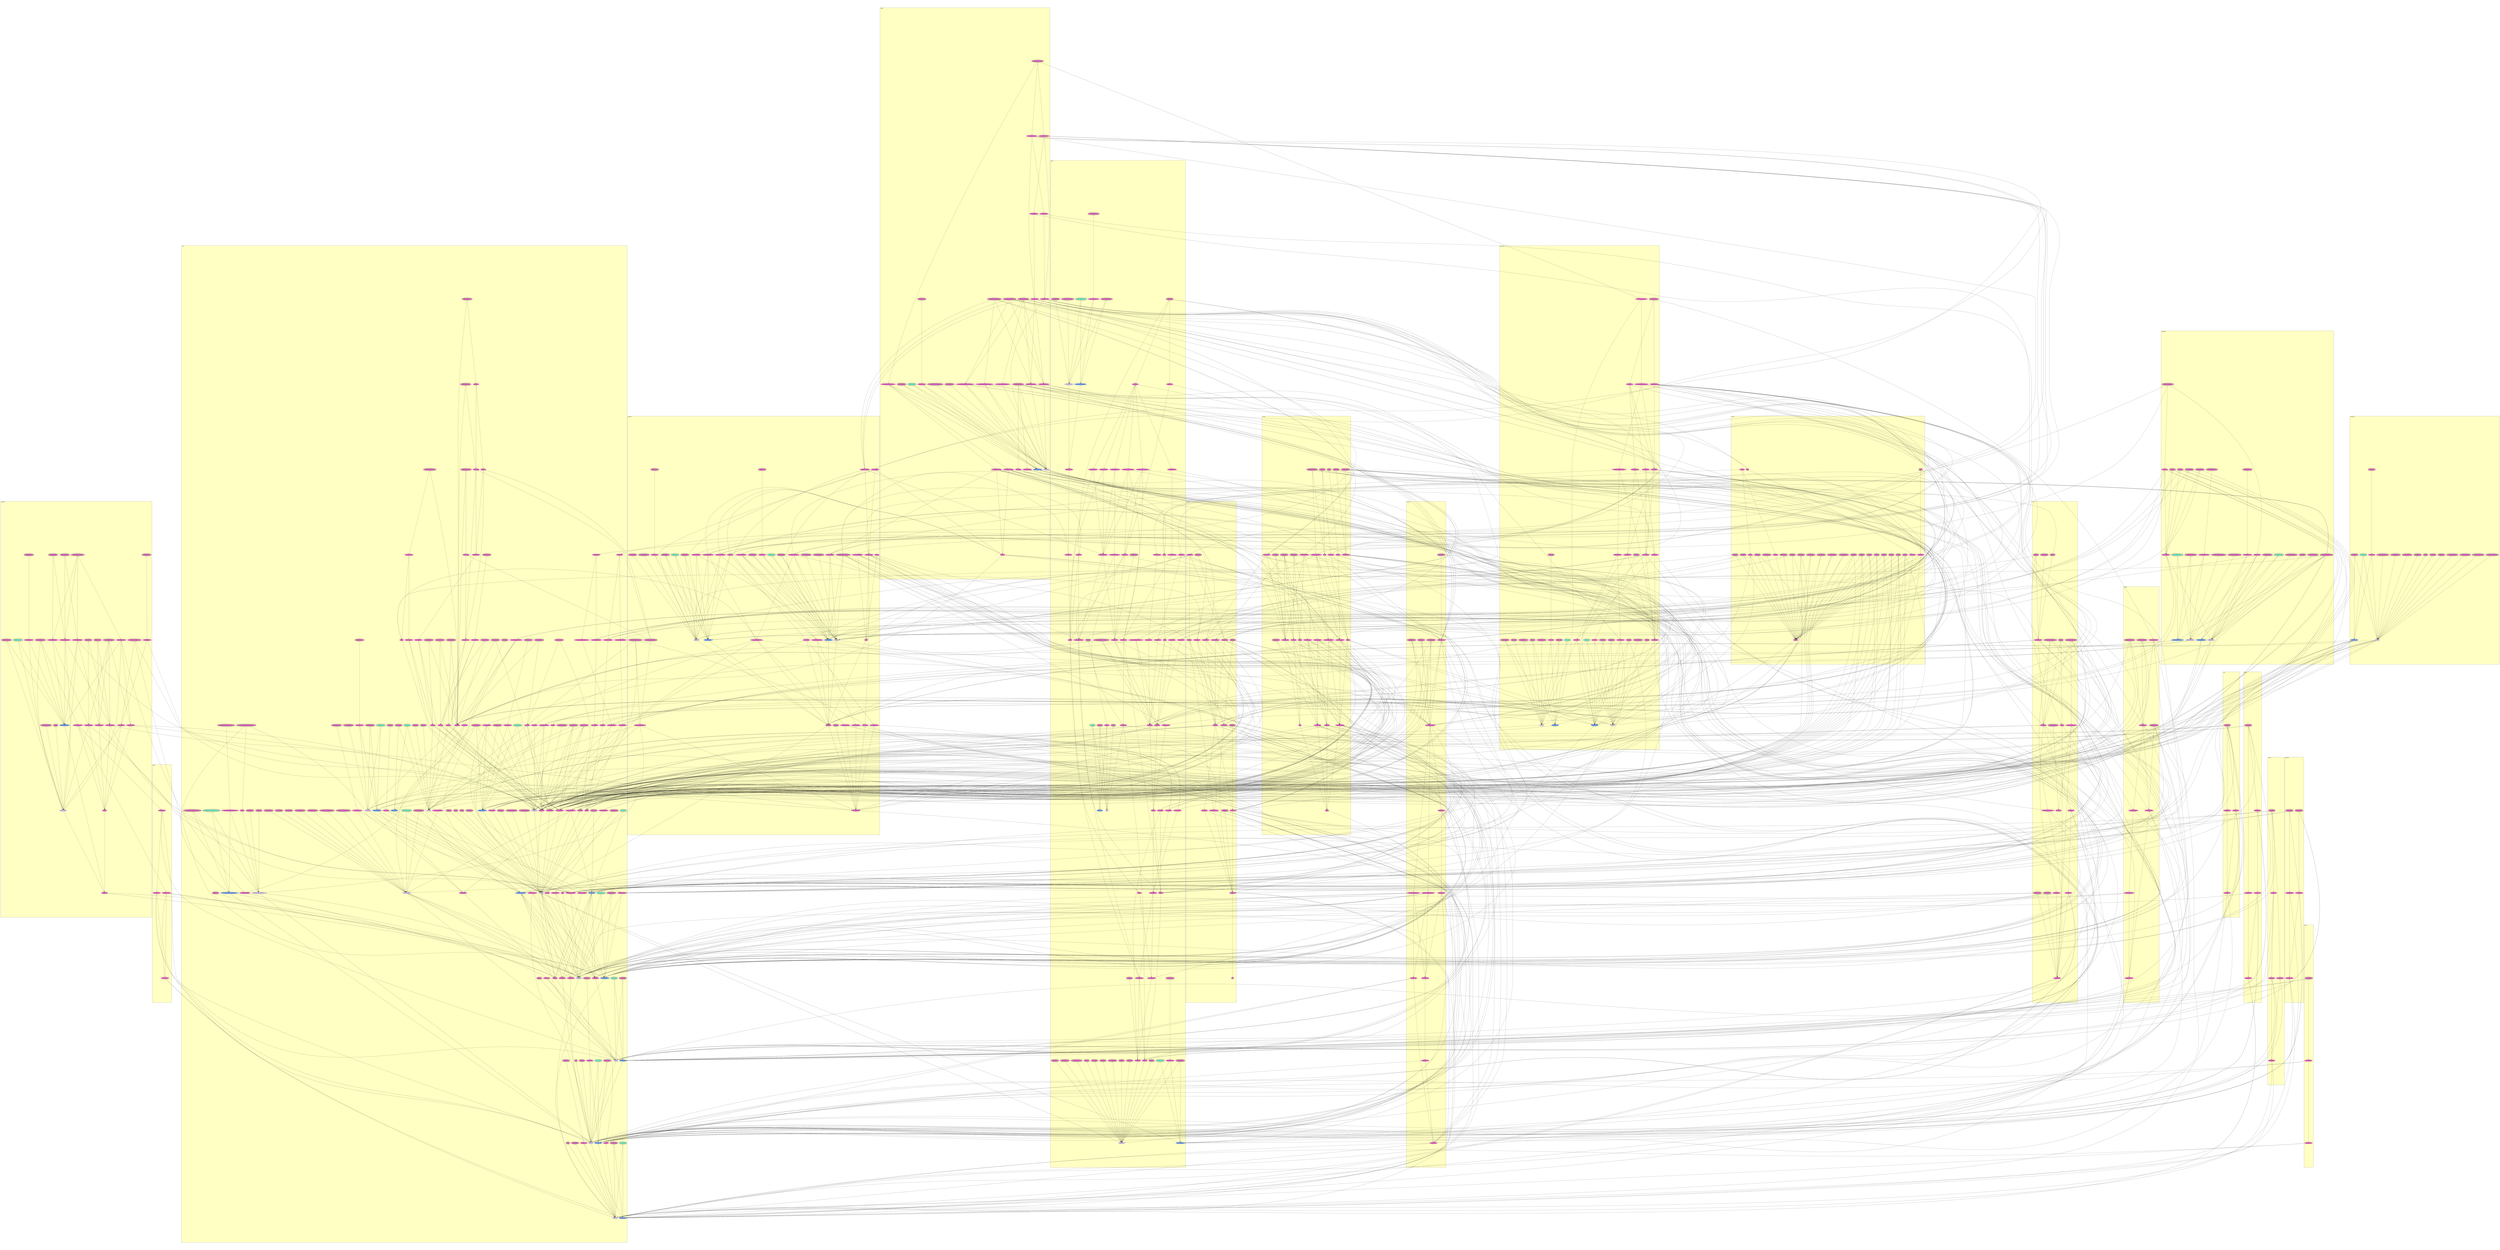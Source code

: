 digraph HoTT_WildCat {
  graph [ratio=0.5]
  node [style=filled]
Core_cat_precomp [label="cat_precomp", URL=<Core.html#cat_precomp>, fillcolor="#F070D1"] ;
Yoneda_natequiv_yon_equiv [label="natequiv_yon_equiv", URL=<Yoneda.html#natequiv_yon_equiv>, peripheries=3, fillcolor="#F070D1"] ;
Core_cat_postcomp [label="cat_postcomp", URL=<Core.html#cat_postcomp>, fillcolor="#F070D1"] ;
Yoneda_yon_equiv [label="yon_equiv", URL=<Yoneda.html#yon_equiv>, peripheries=3, fillcolor="#F070D1"] ;
Core_cat_comp [label="cat_comp", URL=<Core.html#cat_comp>, peripheries=3, fillcolor="#F070D1"] ;
Yoneda_yon11 [label="yon11", URL=<Yoneda.html#yon11>, peripheries=3, fillcolor="#F070D1"] ;
Core_Id [label="Id", URL=<Core.html#Id>, peripheries=3, fillcolor="#F070D1"] ;
Yoneda_yon1 [label="yon1", URL=<Yoneda.html#yon1>, fillcolor="#F070D1"] ;
Core_Is01Cat_sind [label="Is01Cat_sind", URL=<Core.html#Is01Cat_sind>, peripheries=3, fillcolor="#F070D1"] ;
Yoneda_yon_cancel [label="yon_cancel", URL=<Yoneda.html#yon_cancel>, peripheries=3, fillcolor="#F070D1"] ;
Core_Is01Cat_rec [label="Is01Cat_rec", URL=<Core.html#Is01Cat_rec>, peripheries=3, fillcolor="#F070D1"] ;
Yoneda_yoneda_isretr [label="yoneda_isretr", URL=<Yoneda.html#yoneda_isretr>, peripheries=3, fillcolor="#F070D1"] ;
Core_Is01Cat_ind [label="Is01Cat_ind", URL=<Core.html#Is01Cat_ind>, peripheries=3, fillcolor="#7FFFD4"] ;
Yoneda_yoneda_issect [label="yoneda_issect", URL=<Yoneda.html#yoneda_issect>, peripheries=3, fillcolor="#F070D1"] ;
Core_Is01Cat_rect [label="Is01Cat_rect", URL=<Core.html#Is01Cat_rect>, fillcolor="#F070D1"] ;
Core_Build_Is01Cat [label="Build_Is01Cat", URL=<Core.html#Build_Is01Cat>, fillcolor="#7FAAFF"] ;
Yoneda_is1natural_yoneda [label="is1natural_yoneda", URL=<Yoneda.html#is1natural_yoneda>, fillcolor="#F070D1"] ;
Core_Is01Cat [label="Is01Cat", URL=<Core.html#Is01Cat>, fillcolor="#E2CDFA"] ;
Yoneda_un_yoneda [label="un_yoneda", URL=<Yoneda.html#un_yoneda>, fillcolor="#F070D1"] ;
Yoneda_yoneda [label="yoneda", URL=<Yoneda.html#yoneda>, fillcolor="#F070D1"] ;
Core_graph_hfiber [label="graph_hfiber", URL=<Core.html#graph_hfiber>, peripheries=3, fillcolor="#F070D1"] ;
Yoneda_is1functor_yon [label="is1functor_yon", URL=<Yoneda.html#is1functor_yon>, fillcolor="#F070D1"] ;
Core_Hom [label="Hom", URL=<Core.html#Hom>, peripheries=3, fillcolor="#F070D1"] ;
Yoneda_is0functor_yon [label="is0functor_yon", URL=<Yoneda.html#is0functor_yon>, fillcolor="#F070D1"] ;
Core_IsGraph_sind [label="IsGraph_sind", URL=<Core.html#IsGraph_sind>, peripheries=3, fillcolor="#F070D1"] ;
Yoneda_yon [label="yon", URL=<Yoneda.html#yon>, fillcolor="#F070D1"] ;
Core_IsGraph_rec [label="IsGraph_rec", URL=<Core.html#IsGraph_rec>, peripheries=3, fillcolor="#F070D1"] ;
Yoneda_natequiv_opyon_equiv [label="natequiv_opyon_equiv", URL=<Yoneda.html#natequiv_opyon_equiv>, fillcolor="#F070D1"] ;
Core_IsGraph_ind [label="IsGraph_ind", URL=<Core.html#IsGraph_ind>, peripheries=3, fillcolor="#7FFFD4"] ;
Yoneda_opyon_equiv [label="opyon_equiv", URL=<Yoneda.html#opyon_equiv>, fillcolor="#F070D1"] ;
Core_IsGraph_rect [label="IsGraph_rect", URL=<Core.html#IsGraph_rect>, fillcolor="#F070D1"] ;
Core_Build_IsGraph [label="Build_IsGraph", URL=<Core.html#Build_IsGraph>, fillcolor="#7FAAFF"] ;
Yoneda_opyon11 [label="opyon11", URL=<Yoneda.html#opyon11>, fillcolor="#F070D1"] ;
Core_IsGraph [label="IsGraph", URL=<Core.html#IsGraph>, fillcolor="#E2CDFA"] ;
Yoneda_opyon1 [label="opyon1", URL=<Yoneda.html#opyon1>, fillcolor="#F070D1"] ;
Yoneda_opyon_cancel [label="opyon_cancel", URL=<Yoneda.html#opyon_cancel>, peripheries=3, fillcolor="#F070D1"] ;
Adjoint_adjunction_natequiv_right [label="adjunction_natequiv_right", URL=<Adjoint.html#adjunction_natequiv_right>, peripheries=3, fillcolor="#F070D1"] ;
Yoneda_opyoneda_isretr [label="opyoneda_isretr", URL=<Yoneda.html#opyoneda_isretr>, fillcolor="#F070D1"] ;
Adjoint_adjunction_natequiv_left [label="adjunction_natequiv_left", URL=<Adjoint.html#adjunction_natequiv_left>, peripheries=3, fillcolor="#F070D1"] ;
Yoneda_opyoneda_issect [label="opyoneda_issect", URL=<Yoneda.html#opyoneda_issect>, fillcolor="#F070D1"] ;
Adjoint_adjunction_compose [label="adjunction_compose", URL=<Adjoint.html#adjunction_compose>, peripheries=3, fillcolor="#F070D1"] ;
Yoneda_is1natural_opyoneda [label="is1natural_opyoneda", URL=<Yoneda.html#is1natural_opyoneda>, fillcolor="#F070D1"] ;
Adjoint_adjunction_postcomp [label="adjunction_postcomp", URL=<Adjoint.html#adjunction_postcomp>, peripheries=3, fillcolor="#F070D1"] ;
Yoneda_un_opyoneda [label="un_opyoneda", URL=<Yoneda.html#un_opyoneda>, fillcolor="#F070D1"] ;
Adjoint_Build_Adjunction_unit_counit [label="Build_Adjunction_unit_counit", URL=<Adjoint.html#Build_Adjunction_unit_counit>, fillcolor="#F070D1"] ;
Yoneda_opyoneda [label="opyoneda", URL=<Yoneda.html#opyoneda>, fillcolor="#F070D1"] ;
Adjoint_is1natural_γ_r [label="is1natural_\206\179_r", URL=<Adjoint.html#is1natural_γ_r>, fillcolor="#F070D1"] ;
Adjoint_is1natural_γ_l [label="is1natural_\206\179_l", URL=<Adjoint.html#is1natural_γ_l>, fillcolor="#F070D1"] ;
Yoneda_is1functor_opyon [label="is1functor_opyon", URL=<Yoneda.html#is1functor_opyon>, fillcolor="#F070D1"] ;
Adjoint_γ [label="\206\179", URL=<Adjoint.html#γ>, fillcolor="#F070D1"] ;
Yoneda_is0functor_opyon [label="is0functor_opyon", URL=<Yoneda.html#is0functor_opyon>, fillcolor="#F070D1"] ;
Yoneda_opyon [label="opyon", URL=<Yoneda.html#opyon>, fillcolor="#F070D1"] ;
Adjoint_Build_Adjunction_natequiv_nat_right [label="Build_Adjunction_natequiv_nat_right", URL=<Adjoint.html#Build_Adjunction_natequiv_nat_right>, fillcolor="#F070D1"] ;
Yoneda_fun01_hom [label="fun01_hom", URL=<Yoneda.html#fun01_hom>, peripheries=3, fillcolor="#F070D1"] ;
Adjoint_Build_Adjunction_natequiv_nat_left [label="Build_Adjunction_natequiv_nat_left", URL=<Adjoint.html#Build_Adjunction_natequiv_nat_left>, fillcolor="#F070D1"] ;
Yoneda_is1functor_hom [label="is1functor_hom", URL=<Yoneda.html#is1functor_hom>, peripheries=3, fillcolor="#F070D1"] ;
Adjoint_adjunction_triangle2 [label="adjunction_triangle2", URL=<Adjoint.html#adjunction_triangle2>, fillcolor="#F070D1"] ;
Yoneda_is0functor_hom [label="is0functor_hom", URL=<Yoneda.html#is0functor_hom>, fillcolor="#F070D1"] ;
Adjoint_adjunction_triangle1 [label="adjunction_triangle1", URL=<Adjoint.html#adjunction_triangle1>, fillcolor="#F070D1"] ;
Adjoint_triangle_helper2 [label="triangle_helper2", URL=<Adjoint.html#triangle_helper2>, fillcolor="#F070D1"] ;
Universe_isterminal_unit [label="isterminal_unit", URL=<Universe.html#isterminal_unit>, peripheries=3, fillcolor="#F070D1"] ;
Adjoint_triangle_helper1 [label="triangle_helper1", URL=<Adjoint.html#triangle_helper1>, fillcolor="#F070D1"] ;
Universe_isinitial_zero [label="isinitial_zero", URL=<Universe.html#isinitial_zero>, peripheries=3, fillcolor="#F070D1"] ;
Universe_catie_isequiv [label="catie_isequiv", URL=<Universe.html#catie_isequiv>, peripheries=3, fillcolor="#F070D1"] ;
Adjoint_adjunction_unit [label="adjunction_unit", URL=<Adjoint.html#adjunction_unit>, fillcolor="#F070D1"] ;
Universe_hasequivs_type [label="hasequivs_type", URL=<Universe.html#hasequivs_type>, fillcolor="#F070D1"] ;
Adjoint_adjunction_counit [label="adjunction_counit", URL=<Adjoint.html#adjunction_counit>, fillcolor="#F070D1"] ;
Adjoint_natequiv_adjunction [label="natequiv_adjunction", URL=<Adjoint.html#natequiv_adjunction>, peripheries=3, fillcolor="#F070D1"] ;
Universe_hasmorext_type [label="hasmorext_type", URL=<Universe.html#hasmorext_type>, peripheries=3, fillcolor="#F070D1"] ;
Adjoint_natequiv_adjunction_r [label="natequiv_adjunction_r", URL=<Adjoint.html#natequiv_adjunction_r>, fillcolor="#F070D1"] ;
Universe_is1cat_strong_type [label="is1cat_strong_type", URL=<Universe.html#is1cat_strong_type>, fillcolor="#F070D1"] ;
Adjoint_natequiv_adjunction_l [label="natequiv_adjunction_l", URL=<Adjoint.html#natequiv_adjunction_l>, fillcolor="#F070D1"] ;
Universe_is0functor_type_precomp [label="is0functor_type_precomp", URL=<Universe.html#is0functor_type_precomp>, fillcolor="#F070D1"] ;
Universe_is0functor_type_postcomp [label="is0functor_type_postcomp", URL=<Universe.html#is0functor_type_postcomp>, fillcolor="#F070D1"] ;
Adjoint_fun01_hom [label="fun01_hom", URL=<Adjoint.html#fun01_hom>, fillcolor="#F070D1"] ;
Universe_is0gpd_arrow [label="is0gpd_arrow", URL=<Universe.html#is0gpd_arrow>, fillcolor="#F070D1"] ;
Adjoint_fun01_profunctor [label="fun01_profunctor", URL=<Adjoint.html#fun01_profunctor>, fillcolor="#F070D1"] ;
Adjoint_is1natural_equiv_adjunction_r [label="is1natural_equiv_adjunction_r", URL=<Adjoint.html#is1natural_equiv_adjunction_r>, fillcolor="#F070D1"] ;
Universe_is01cat_arrow [label="is01cat_arrow", URL=<Universe.html#is01cat_arrow>, fillcolor="#F070D1"] ;
Universe_isgraph_arrow [label="isgraph_arrow", URL=<Universe.html#isgraph_arrow>, fillcolor="#F070D1"] ;
Adjoint_is1natural_equiv_adjunction_l [label="is1natural_equiv_adjunction_l", URL=<Adjoint.html#is1natural_equiv_adjunction_l>, peripheries=3, fillcolor="#F070D1"] ;
Universe_is2graph_type [label="is2graph_type", URL=<Universe.html#is2graph_type>, fillcolor="#F070D1"] ;
Adjoint_equiv_adjunction [label="equiv_adjunction", URL=<Adjoint.html#equiv_adjunction>, peripheries=3, fillcolor="#F070D1"] ;
Universe_is01cat_type [label="is01cat_type", URL=<Universe.html#is01cat_type>, fillcolor="#F070D1"] ;
Adjoint_Adjunction_sind [label="Adjunction_sind", URL=<Adjoint.html#Adjunction_sind>, peripheries=3, fillcolor="#F070D1"] ;
Universe_isgraph_type [label="isgraph_type", URL=<Universe.html#isgraph_type>, fillcolor="#F070D1"] ;
Adjoint_Adjunction_rec [label="Adjunction_rec", URL=<Adjoint.html#Adjunction_rec>, peripheries=3, fillcolor="#F070D1"] ;
UnitCat_is1cat_unit [label="is1cat_unit", URL=<UnitCat.html#is1cat_unit>, peripheries=3, fillcolor="#F070D1"] ;
Adjoint_Adjunction_ind [label="Adjunction_ind", URL=<Adjoint.html#Adjunction_ind>, peripheries=3, fillcolor="#7FFFD4"] ;
UnitCat_is2graph_unit [label="is2graph_unit", URL=<UnitCat.html#is2graph_unit>, fillcolor="#F070D1"] ;
Adjoint_Adjunction_rect [label="Adjunction_rect", URL=<Adjoint.html#Adjunction_rect>, fillcolor="#F070D1"] ;
Adjoint_Build_Adjunction [label="Build_Adjunction", URL=<Adjoint.html#Build_Adjunction>, fillcolor="#7FAAFF"] ;
UnitCat_is0gpd_unit [label="is0gpd_unit", URL=<UnitCat.html#is0gpd_unit>, fillcolor="#F070D1"] ;
Adjoint_Adjunction [label="Adjunction", URL=<Adjoint.html#Adjunction>, fillcolor="#E2CDFA"] ;
UnitCat_is01cat_unit [label="is01cat_unit", URL=<UnitCat.html#is01cat_unit>, fillcolor="#F070D1"] ;
UnitCat_isgraph_unit [label="isgraph_unit", URL=<UnitCat.html#isgraph_unit>, fillcolor="#F070D1"] ;
TwoOneCat_cat_tril [label="cat_tril", URL=<TwoOneCat.html#cat_tril>, peripheries=3, fillcolor="#F070D1"] ;
TwoOneCat_cat_pentagon [label="cat_pentagon", URL=<TwoOneCat.html#cat_pentagon>, peripheries=3, fillcolor="#F070D1"] ;
TwoOneCat_is1natural_cat_idr [label="is1natural_cat_idr", URL=<TwoOneCat.html#is1natural_cat_idr>, peripheries=3, fillcolor="#F070D1"] ;
TwoOneCat_is1natural_cat_idl [label="is1natural_cat_idl", URL=<TwoOneCat.html#is1natural_cat_idl>, peripheries=3, fillcolor="#F070D1"] ;
TwoOneCat_is1natural_cat_assoc_r [label="is1natural_cat_assoc_r", URL=<TwoOneCat.html#is1natural_cat_assoc_r>, peripheries=3, fillcolor="#F070D1"] ;
TwoOneCat_is1natural_cat_assoc_m [label="is1natural_cat_assoc_m", URL=<TwoOneCat.html#is1natural_cat_assoc_m>, peripheries=3, fillcolor="#F070D1"] ;
TwoOneCat_is1natural_cat_assoc_l [label="is1natural_cat_assoc_l", URL=<TwoOneCat.html#is1natural_cat_assoc_l>, peripheries=3, fillcolor="#F070D1"] ;
TwoOneCat_is1functor_precomp [label="is1functor_precomp", URL=<TwoOneCat.html#is1functor_precomp>, peripheries=3, fillcolor="#F070D1"] ;
TwoOneCat_is1functor_postcomp [label="is1functor_postcomp", URL=<TwoOneCat.html#is1functor_postcomp>, peripheries=3, fillcolor="#F070D1"] ;
TwoOneCat_is1gpd_hom [label="is1gpd_hom", URL=<TwoOneCat.html#is1gpd_hom>, peripheries=3, fillcolor="#F070D1"] ;
TwoOneCat_is1cat_hom [label="is1cat_hom", URL=<TwoOneCat.html#is1cat_hom>, peripheries=3, fillcolor="#F070D1"] ;
TwoOneCat_Is21Cat_sind [label="Is21Cat_sind", URL=<TwoOneCat.html#Is21Cat_sind>, peripheries=3, fillcolor="#F070D1"] ;
TwoOneCat_Is21Cat_rec [label="Is21Cat_rec", URL=<TwoOneCat.html#Is21Cat_rec>, peripheries=3, fillcolor="#F070D1"] ;
TwoOneCat_Is21Cat_ind [label="Is21Cat_ind", URL=<TwoOneCat.html#Is21Cat_ind>, peripheries=3, fillcolor="#7FFFD4"] ;
TwoOneCat_Is21Cat_rect [label="Is21Cat_rect", URL=<TwoOneCat.html#Is21Cat_rect>, fillcolor="#F070D1"] ;
TwoOneCat_Build_Is21Cat [label="Build_Is21Cat", URL=<TwoOneCat.html#Build_Is21Cat>, fillcolor="#7FAAFF"] ;
TwoOneCat_Is21Cat [label="Is21Cat", URL=<TwoOneCat.html#Is21Cat>, fillcolor="#E2CDFA"] ;
Sum_is1cat_sum [label="is1cat_sum", URL=<Sum.html#is1cat_sum>, peripheries=3, fillcolor="#F070D1"] ;
Sum_is2graph_sum [label="is2graph_sum", URL=<Sum.html#is2graph_sum>, fillcolor="#F070D1"] ;
Sum_is01cat_sum [label="is01cat_sum", URL=<Sum.html#is01cat_sum>, fillcolor="#F070D1"] ;
Sum_isgraph_sum [label="isgraph_sum", URL=<Sum.html#isgraph_sum>, fillcolor="#F070D1"] ;
Square_fmap_square [label="fmap_square", URL=<Square.html#fmap_square>, peripheries=3, fillcolor="#F070D1"] ;
Square_move_top_right [label="move_top_right", URL=<Square.html#move_top_right>, peripheries=3, fillcolor="#F070D1"] ;
Square_move_right_top [label="move_right_top", URL=<Square.html#move_right_top>, peripheries=3, fillcolor="#F070D1"] ;
Square_move_left_bottom [label="move_left_bottom", URL=<Square.html#move_left_bottom>, peripheries=3, fillcolor="#F070D1"] ;
Square_move_bottom_left [label="move_bottom_left", URL=<Square.html#move_bottom_left>, peripheries=3, fillcolor="#F070D1"] ;
Square_whiskerRT [label="whiskerRT", URL=<Square.html#whiskerRT>, peripheries=3, fillcolor="#F070D1"] ;
Square_whiskerTR [label="whiskerTR", URL=<Square.html#whiskerTR>, peripheries=3, fillcolor="#F070D1"] ;
Square_whiskerLB [label="whiskerLB", URL=<Square.html#whiskerLB>, peripheries=3, fillcolor="#F070D1"] ;
Square_whiskerBL [label="whiskerBL", URL=<Square.html#whiskerBL>, peripheries=3, fillcolor="#F070D1"] ;
Square_whiskerBR [label="whiskerBR", URL=<Square.html#whiskerBR>, peripheries=3, fillcolor="#F070D1"] ;
Square_whiskerTL [label="whiskerTL", URL=<Square.html#whiskerTL>, peripheries=3, fillcolor="#F070D1"] ;
Square_vinverse [label="vinverse", URL=<Square.html#vinverse>, fillcolor="#F070D1"] ;
Square_vconcatR [label="vconcatR", URL=<Square.html#vconcatR>, peripheries=3, fillcolor="#F070D1"] ;
Square_vconcatL [label="vconcatL", URL=<Square.html#vconcatL>, peripheries=3, fillcolor="#F070D1"] ;
Square_hconcatR [label="hconcatR", URL=<Square.html#hconcatR>, peripheries=3, fillcolor="#F070D1"] ;
Square_hconcatL [label="hconcatL", URL=<Square.html#hconcatL>, peripheries=3, fillcolor="#F070D1"] ;
Square_hinverse [label="hinverse", URL=<Square.html#hinverse>, fillcolor="#F070D1"] ;
Square_vconcat [label="vconcat", URL=<Square.html#vconcat>, peripheries=3, fillcolor="#F070D1"] ;
Square_hconcat [label="hconcat", URL=<Square.html#hconcat>, peripheries=3, fillcolor="#F070D1"] ;
Square_transpose [label="transpose", URL=<Square.html#transpose>, fillcolor="#F070D1"] ;
Square_vrefl [label="vrefl", URL=<Square.html#vrefl>, fillcolor="#F070D1"] ;
Square_hrefl [label="hrefl", URL=<Square.html#hrefl>, peripheries=3, fillcolor="#F070D1"] ;
Square_vdeg_square [label="vdeg_square", URL=<Square.html#vdeg_square>, fillcolor="#F070D1"] ;
Square_hdeg_square [label="hdeg_square", URL=<Square.html#hdeg_square>, fillcolor="#F070D1"] ;
Square_gpdhom_square [label="gpdhom_square", URL=<Square.html#gpdhom_square>, peripheries=3, fillcolor="#F070D1"] ;
Square_Build_Square [label="Build_Square", URL=<Square.html#Build_Square>, peripheries=3, fillcolor="#F070D1"] ;
Square_Square [label="Square", URL=<Square.html#Square>, fillcolor="#F070D1"] ;
Sigma_is0functor_sigma [label="is0functor_sigma", URL=<Sigma.html#is0functor_sigma>, fillcolor="#F070D1"] ;
Sigma_is0gpd_sigma [label="is0gpd_sigma", URL=<Sigma.html#is0gpd_sigma>, fillcolor="#F070D1"] ;
Sigma_is01cat_sigma [label="is01cat_sigma", URL=<Sigma.html#is01cat_sigma>, fillcolor="#F070D1"] ;
Sigma_isgraph_sigma [label="isgraph_sigma", URL=<Sigma.html#isgraph_sigma>, fillcolor="#F070D1"] ;
Prod_is1functor_prod_swap [label="is1functor_prod_swap", URL=<Prod.html#is1functor_prod_swap>, peripheries=3, fillcolor="#F070D1"] ;
Prod_is0functor_prod_swap [label="is0functor_prod_swap", URL=<Prod.html#is0functor_prod_swap>, fillcolor="#F070D1"] ;
Prod_isequiv_prod_swap [label="isequiv_prod_swap", URL=<Prod.html#isequiv_prod_swap>, peripheries=3, fillcolor="#F070D1"] ;
Prod_prod_swap [label="prod_swap", URL=<Prod.html#prod_swap>, fillcolor="#F070D1"] ;
Prod_is0functor_snd [label="is0functor_snd", URL=<Prod.html#is0functor_snd>, peripheries=3, fillcolor="#F070D1"] ;
Prod_is0functor_fst [label="is0functor_fst", URL=<Prod.html#is0functor_fst>, peripheries=3, fillcolor="#F070D1"] ;
Prod_is1functor_prod_functor [label="is1functor_prod_functor", URL=<Prod.html#is1functor_prod_functor>, peripheries=3, fillcolor="#F070D1"] ;
Prod_is0functor_prod_functor [label="is0functor_prod_functor", URL=<Prod.html#is0functor_prod_functor>, fillcolor="#F070D1"] ;
Prod_emap11 [label="emap11", URL=<Prod.html#emap11>, peripheries=3, fillcolor="#F070D1"] ;
Prod_iemap11 [label="iemap11", URL=<Prod.html#iemap11>, peripheries=3, fillcolor="#F070D1"] ;
Prod_fmap22 [label="fmap22", URL=<Prod.html#fmap22>, peripheries=3, fillcolor="#F070D1"] ;
Prod_isequivs_prod [label="isequivs_prod", URL=<Prod.html#isequivs_prod>, peripheries=3, fillcolor="#F070D1"] ;
Prod_hasequivs_prod [label="hasequivs_prod", URL=<Prod.html#hasequivs_prod>, fillcolor="#F070D1"] ;
Prod_is1cat_prod [label="is1cat_prod", URL=<Prod.html#is1cat_prod>, fillcolor="#F070D1"] ;
Prod_is2graph_prod [label="is2graph_prod", URL=<Prod.html#is2graph_prod>, fillcolor="#F070D1"] ;
Prod_is0gpd_prod [label="is0gpd_prod", URL=<Prod.html#is0gpd_prod>, fillcolor="#F070D1"] ;
Prod_fmap11 [label="fmap11", URL=<Prod.html#fmap11>, fillcolor="#F070D1"] ;
Prod_is01cat_prod [label="is01cat_prod", URL=<Prod.html#is01cat_prod>, fillcolor="#F070D1"] ;
Prod_isgraph_prod [label="isgraph_prod", URL=<Prod.html#isgraph_prod>, fillcolor="#F070D1"] ;
PointedCat_fmap_zero_morphism [label="fmap_zero_morphism", URL=<PointedCat.html#fmap_zero_morphism>, peripheries=3, fillcolor="#F070D1"] ;
PointedCat_pfunctor_zero [label="pfunctor_zero", URL=<PointedCat.html#pfunctor_zero>, fillcolor="#F070D1"] ;
PointedCat_Build_IsPointedFunctor_ [label="Build_IsPointedFunctor'", URL=<PointedCat.html#Build_IsPointedFunctor'>, peripheries=3, fillcolor="#F070D1"] ;
PointedCat_preservesterminal_pfunctor [label="preservesterminal_pfunctor", URL=<PointedCat.html#preservesterminal_pfunctor>, peripheries=3, fillcolor="#F070D1"] ;
PointedCat_preservesinitial_pfunctor [label="preservesinitial_pfunctor", URL=<PointedCat.html#preservesinitial_pfunctor>, peripheries=3, fillcolor="#F070D1"] ;
PointedCat_IsPointedFunctor_sind [label="IsPointedFunctor_sind", URL=<PointedCat.html#IsPointedFunctor_sind>, peripheries=3, fillcolor="#F070D1"] ;
PointedCat_IsPointedFunctor_rec [label="IsPointedFunctor_rec", URL=<PointedCat.html#IsPointedFunctor_rec>, peripheries=3, fillcolor="#F070D1"] ;
PointedCat_IsPointedFunctor_ind [label="IsPointedFunctor_ind", URL=<PointedCat.html#IsPointedFunctor_ind>, peripheries=3, fillcolor="#7FFFD4"] ;
PointedCat_IsPointedFunctor_rect [label="IsPointedFunctor_rect", URL=<PointedCat.html#IsPointedFunctor_rect>, fillcolor="#F070D1"] ;
PointedCat_Build_IsPointedFunctor [label="Build_IsPointedFunctor", URL=<PointedCat.html#Build_IsPointedFunctor>, fillcolor="#7FAAFF"] ;
PointedCat_IsPointedFunctor [label="IsPointedFunctor", URL=<PointedCat.html#IsPointedFunctor>, fillcolor="#E2CDFA"] ;
PointedCat_cat_zero_m [label="cat_zero_m", URL=<PointedCat.html#cat_zero_m>, fillcolor="#F070D1"] ;
PointedCat_cat_zero_r [label="cat_zero_r", URL=<PointedCat.html#cat_zero_r>, peripheries=3, fillcolor="#F070D1"] ;
PointedCat_cat_zero_l [label="cat_zero_l", URL=<PointedCat.html#cat_zero_l>, peripheries=3, fillcolor="#F070D1"] ;
PointedCat_cat_zero_target [label="cat_zero_target", URL=<PointedCat.html#cat_zero_target>, peripheries=3, fillcolor="#F070D1"] ;
PointedCat_cat_zero_source [label="cat_zero_source", URL=<PointedCat.html#cat_zero_source>, peripheries=3, fillcolor="#F070D1"] ;
PointedCat_zero_morphism [label="zero_morphism", URL=<PointedCat.html#zero_morphism>, fillcolor="#F070D1"] ;
PointedCat_isterminal_zero_object [label="isterminal_zero_object", URL=<PointedCat.html#isterminal_zero_object>, peripheries=3, fillcolor="#F070D1"] ;
PointedCat_isinitial_zero_object [label="isinitial_zero_object", URL=<PointedCat.html#isinitial_zero_object>, peripheries=3, fillcolor="#F070D1"] ;
PointedCat_zero_object [label="zero_object", URL=<PointedCat.html#zero_object>, peripheries=3, fillcolor="#F070D1"] ;
PointedCat_IsPointedCat_sind [label="IsPointedCat_sind", URL=<PointedCat.html#IsPointedCat_sind>, peripheries=3, fillcolor="#F070D1"] ;
PointedCat_IsPointedCat_rec [label="IsPointedCat_rec", URL=<PointedCat.html#IsPointedCat_rec>, peripheries=3, fillcolor="#F070D1"] ;
PointedCat_IsPointedCat_ind [label="IsPointedCat_ind", URL=<PointedCat.html#IsPointedCat_ind>, peripheries=3, fillcolor="#7FFFD4"] ;
PointedCat_IsPointedCat_rect [label="IsPointedCat_rect", URL=<PointedCat.html#IsPointedCat_rect>, fillcolor="#F070D1"] ;
PointedCat_Build_IsPointedCat [label="Build_IsPointedCat", URL=<PointedCat.html#Build_IsPointedCat>, fillcolor="#7FAAFF"] ;
PointedCat_IsPointedCat [label="IsPointedCat", URL=<PointedCat.html#IsPointedCat>, fillcolor="#E2CDFA"] ;
Paths_is0gpd_paths [label="is0gpd_paths", URL=<Paths.html#is0gpd_paths>, peripheries=3, fillcolor="#F070D1"] ;
Paths_is01cat_paths [label="is01cat_paths", URL=<Paths.html#is01cat_paths>, fillcolor="#F070D1"] ;
Paths_isgraph_paths [label="isgraph_paths", URL=<Paths.html#isgraph_paths>, fillcolor="#F070D1"] ;
Opposite_natequiv_op [label="natequiv_op", URL=<Opposite.html#natequiv_op>, fillcolor="#F070D1"] ;
Opposite_hasmorext_op [label="hasmorext_op", URL=<Opposite.html#hasmorext_op>, fillcolor="#F070D1"] ;
Opposite_isequivs_op [label="isequivs_op", URL=<Opposite.html#isequivs_op>, peripheries=3, fillcolor="#F070D1"] ;
Opposite_hasequivs_op [label="hasequivs_op", URL=<Opposite.html#hasequivs_op>, fillcolor="#F070D1"] ;
Opposite_is1nat_op [label="is1nat_op", URL=<Opposite.html#is1nat_op>, fillcolor="#F070D1"] ;
Opposite_transformation_op [label="transformation_op", URL=<Opposite.html#transformation_op>, fillcolor="#F070D1"] ;
Opposite_fun01_op [label="fun01_op", URL=<Opposite.html#fun01_op>, peripheries=3, fillcolor="#F070D1"] ;
Opposite_is1functor_op [label="is1functor_op", URL=<Opposite.html#is1functor_op>, fillcolor="#F070D1"] ;
Opposite_is0functor_op [label="is0functor_op", URL=<Opposite.html#is0functor_op>, fillcolor="#F070D1"] ;
Opposite_op0gpd_fun [label="op0gpd_fun", URL=<Opposite.html#op0gpd_fun>, peripheries=3, fillcolor="#F070D1"] ;
Opposite_is0gpd_op [label="is0gpd_op", URL=<Opposite.html#is0gpd_op>, peripheries=3, fillcolor="#F070D1"] ;
Opposite_is1cat_strong_op [label="is1cat_strong_op", URL=<Opposite.html#is1cat_strong_op>, fillcolor="#F070D1"] ;
Opposite_is1cat_op [label="is1cat_op", URL=<Opposite.html#is1cat_op>, fillcolor="#F070D1"] ;
Opposite_is2graph_op [label="is2graph_op", URL=<Opposite.html#is2graph_op>, fillcolor="#F070D1"] ;
Opposite_is01cat_op [label="is01cat_op", URL=<Opposite.html#is01cat_op>, fillcolor="#F070D1"] ;
Opposite_isgraph_op [label="isgraph_op", URL=<Opposite.html#isgraph_op>, fillcolor="#F070D1"] ;
Opposite_op [label="op", URL=<Opposite.html#op>, fillcolor="#F070D1"] ;
NatTrans_ptransformation_compose [label="ptransformation_compose", URL=<NatTrans.html#ptransformation_compose>, peripheries=3, fillcolor="#F070D1"] ;
NatTrans_ptransformation_inverse [label="ptransformation_inverse", URL=<NatTrans.html#ptransformation_inverse>, peripheries=3, fillcolor="#F070D1"] ;
NatTrans_PointedTransformation [label="PointedTransformation", URL=<NatTrans.html#PointedTransformation>, fillcolor="#F070D1"] ;
NatTrans_natequiv_functor_assoc_ff_f [label="natequiv_functor_assoc_ff_f", URL=<NatTrans.html#natequiv_functor_assoc_ff_f>, peripheries=3, fillcolor="#F070D1"] ;
NatTrans_natequiv_inverse [label="natequiv_inverse", URL=<NatTrans.html#natequiv_inverse>, fillcolor="#F070D1"] ;
NatTrans_natequiv_postwhisker [label="natequiv_postwhisker", URL=<NatTrans.html#natequiv_postwhisker>, fillcolor="#F070D1"] ;
NatTrans_natequiv_prewhisker [label="natequiv_prewhisker", URL=<NatTrans.html#natequiv_prewhisker>, fillcolor="#F070D1"] ;
NatTrans_natequiv_compose [label="natequiv_compose", URL=<NatTrans.html#natequiv_compose>, fillcolor="#F070D1"] ;
NatTrans_nattrans_natequiv [label="nattrans_natequiv", URL=<NatTrans.html#nattrans_natequiv>, fillcolor="#F070D1"] ;
NatTrans_issig_NatEquiv [label="issig_NatEquiv", URL=<NatTrans.html#issig_NatEquiv>, peripheries=3, fillcolor="#F070D1"] ;
NatTrans_is1natural_natequiv [label="is1natural_natequiv", URL=<NatTrans.html#is1natural_natequiv>, peripheries=3, fillcolor="#F070D1"] ;
NatTrans_cat_equiv_natequiv [label="cat_equiv_natequiv", URL=<NatTrans.html#cat_equiv_natequiv>, peripheries=3, fillcolor="#F070D1"] ;
NatTrans_NatEquiv_sind [label="NatEquiv_sind", URL=<NatTrans.html#NatEquiv_sind>, peripheries=3, fillcolor="#F070D1"] ;
NatTrans_NatEquiv_rec [label="NatEquiv_rec", URL=<NatTrans.html#NatEquiv_rec>, peripheries=3, fillcolor="#F070D1"] ;
NatTrans_NatEquiv_ind [label="NatEquiv_ind", URL=<NatTrans.html#NatEquiv_ind>, peripheries=3, fillcolor="#7FFFD4"] ;
NatTrans_NatEquiv_rect [label="NatEquiv_rect", URL=<NatTrans.html#NatEquiv_rect>, fillcolor="#F070D1"] ;
NatTrans_Build_NatEquiv [label="Build_NatEquiv", URL=<NatTrans.html#Build_NatEquiv>, fillcolor="#7FAAFF"] ;
NatTrans_NatEquiv [label="NatEquiv", URL=<NatTrans.html#NatEquiv>, fillcolor="#E2CDFA"] ;
NatTrans_is1natural_homotopic [label="is1natural_homotopic", URL=<NatTrans.html#is1natural_homotopic>, fillcolor="#F070D1"] ;
NatTrans_nattrans_postwhisker [label="nattrans_postwhisker", URL=<NatTrans.html#nattrans_postwhisker>, fillcolor="#F070D1"] ;
NatTrans_nattrans_prewhisker [label="nattrans_prewhisker", URL=<NatTrans.html#nattrans_prewhisker>, fillcolor="#F070D1"] ;
NatTrans_nattrans_comp [label="nattrans_comp", URL=<NatTrans.html#nattrans_comp>, fillcolor="#F070D1"] ;
NatTrans_is1natural_postwhisker [label="is1natural_postwhisker", URL=<NatTrans.html#is1natural_postwhisker>, fillcolor="#F070D1"] ;
NatTrans_is1natural_prewhisker [label="is1natural_prewhisker", URL=<NatTrans.html#is1natural_prewhisker>, fillcolor="#F070D1"] ;
NatTrans_is1natural_comp [label="is1natural_comp", URL=<NatTrans.html#is1natural_comp>, fillcolor="#F070D1"] ;
NatTrans_trans_postwhisker [label="trans_postwhisker", URL=<NatTrans.html#trans_postwhisker>, fillcolor="#F070D1"] ;
NatTrans_trans_prewhisker [label="trans_prewhisker", URL=<NatTrans.html#trans_prewhisker>, fillcolor="#F070D1"] ;
NatTrans_trans_comp [label="trans_comp", URL=<NatTrans.html#trans_comp>, fillcolor="#F070D1"] ;
NatTrans_nattrans_id [label="nattrans_id", URL=<NatTrans.html#nattrans_id>, fillcolor="#F070D1"] ;
NatTrans_is1natural_id [label="is1natural_id", URL=<NatTrans.html#is1natural_id>, fillcolor="#F070D1"] ;
NatTrans_id_transformation [label="id_transformation", URL=<NatTrans.html#id_transformation>, fillcolor="#F070D1"] ;
NatTrans_isnat_tr [label="isnat_tr", URL=<NatTrans.html#isnat_tr>, fillcolor="#F070D1"] ;
NatTrans_issig_NatTrans [label="issig_NatTrans", URL=<NatTrans.html#issig_NatTrans>, peripheries=3, fillcolor="#F070D1"] ;
NatTrans_is1natural_nattrans [label="is1natural_nattrans", URL=<NatTrans.html#is1natural_nattrans>, peripheries=3, fillcolor="#F070D1"] ;
NatTrans_trans_nattrans [label="trans_nattrans", URL=<NatTrans.html#trans_nattrans>, peripheries=3, fillcolor="#F070D1"] ;
NatTrans_NatTrans_sind [label="NatTrans_sind", URL=<NatTrans.html#NatTrans_sind>, peripheries=3, fillcolor="#F070D1"] ;
NatTrans_NatTrans_rec [label="NatTrans_rec", URL=<NatTrans.html#NatTrans_rec>, peripheries=3, fillcolor="#F070D1"] ;
NatTrans_NatTrans_ind [label="NatTrans_ind", URL=<NatTrans.html#NatTrans_ind>, peripheries=3, fillcolor="#7FFFD4"] ;
NatTrans_NatTrans_rect [label="NatTrans_rect", URL=<NatTrans.html#NatTrans_rect>, fillcolor="#F070D1"] ;
NatTrans_Build_NatTrans [label="Build_NatTrans", URL=<NatTrans.html#Build_NatTrans>, fillcolor="#7FAAFF"] ;
NatTrans_NatTrans [label="NatTrans", URL=<NatTrans.html#NatTrans>, fillcolor="#E2CDFA"] ;
NatTrans_isnat [label="isnat", URL=<NatTrans.html#isnat>, fillcolor="#F070D1"] ;
NatTrans_Is1Natural [label="Is1Natural", URL=<NatTrans.html#Is1Natural>, fillcolor="#F070D1"] ;
NatTrans_fun_trans [label="fun_trans", URL=<NatTrans.html#fun_trans>, peripheries=3, fillcolor="#F070D1"] ;
NatTrans_Transformation [label="Transformation", URL=<NatTrans.html#Transformation>, fillcolor="#F070D1"] ;
Induced_hasequivs_induced [label="hasequivs_induced", URL=<Induced.html#hasequivs_induced>, fillcolor="#F070D1"] ;
Induced_hasmorext_induced [label="hasmorext_induced", URL=<Induced.html#hasmorext_induced>, peripheries=3, fillcolor="#F070D1"] ;
Induced_is1functor_induced [label="is1functor_induced", URL=<Induced.html#is1functor_induced>, peripheries=3, fillcolor="#F070D1"] ;
Induced_is1cat_induced [label="is1cat_induced", URL=<Induced.html#is1cat_induced>, fillcolor="#F070D1"] ;
Induced_is2graph_induced [label="is2graph_induced", URL=<Induced.html#is2graph_induced>, fillcolor="#F070D1"] ;
Induced_is0functor_induced [label="is0functor_induced", URL=<Induced.html#is0functor_induced>, fillcolor="#F070D1"] ;
Induced_is0gpd_induced [label="is0gpd_induced", URL=<Induced.html#is0gpd_induced>, peripheries=3, fillcolor="#F070D1"] ;
Induced_is01cat_induced [label="is01cat_induced", URL=<Induced.html#is01cat_induced>, fillcolor="#F070D1"] ;
Induced_isgraph_induced [label="isgraph_induced", URL=<Induced.html#isgraph_induced>, fillcolor="#F070D1"] ;
FunctorCat_fun11_compose [label="fun11_compose", URL=<FunctorCat.html#fun11_compose>, peripheries=3, fillcolor="#F070D1"] ;
FunctorCat_fun11_fun01_postcomp [label="fun11_fun01_postcomp", URL=<FunctorCat.html#fun11_fun01_postcomp>, fillcolor="#F070D1"] ;
FunctorCat_is1functor_fun01_postcomp [label="is1functor_fun01_postcomp", URL=<FunctorCat.html#is1functor_fun01_postcomp>, fillcolor="#F070D1"] ;
FunctorCat_is0functor_fun01_postcomp [label="is0functor_fun01_postcomp", URL=<FunctorCat.html#is0functor_fun01_postcomp>, fillcolor="#F070D1"] ;
FunctorCat_fun01_postcomp [label="fun01_postcomp", URL=<FunctorCat.html#fun01_postcomp>, fillcolor="#F070D1"] ;
FunctorCat_fun01_compose [label="fun01_compose", URL=<FunctorCat.html#fun01_compose>, fillcolor="#F070D1"] ;
FunctorCat_fun11_id [label="fun11_id", URL=<FunctorCat.html#fun11_id>, peripheries=3, fillcolor="#F070D1"] ;
FunctorCat_fun01_id [label="fun01_id", URL=<FunctorCat.html#fun01_id>, peripheries=3, fillcolor="#F070D1"] ;
FunctorCat_hasequivs_fun11 [label="hasequivs_fun11", URL=<FunctorCat.html#hasequivs_fun11>, peripheries=3, fillcolor="#F070D1"] ;
FunctorCat_is1cat_fun11 [label="is1cat_fun11", URL=<FunctorCat.html#is1cat_fun11>, fillcolor="#F070D1"] ;
FunctorCat_is2graph_fun11 [label="is2graph_fun11", URL=<FunctorCat.html#is2graph_fun11>, fillcolor="#F070D1"] ;
FunctorCat_is01cat_fun11 [label="is01cat_fun11", URL=<FunctorCat.html#is01cat_fun11>, fillcolor="#F070D1"] ;
FunctorCat_isgraph_fun11 [label="isgraph_fun11", URL=<FunctorCat.html#isgraph_fun11>, fillcolor="#F070D1"] ;
FunctorCat_fun01_fun11 [label="fun01_fun11", URL=<FunctorCat.html#fun01_fun11>, fillcolor="#F070D1"] ;
FunctorCat_is1functor_fun11 [label="is1functor_fun11", URL=<FunctorCat.html#is1functor_fun11>, peripheries=3, fillcolor="#F070D1"] ;
FunctorCat_is0functor_fun11 [label="is0functor_fun11", URL=<FunctorCat.html#is0functor_fun11>, peripheries=3, fillcolor="#F070D1"] ;
FunctorCat_fun11_fun [label="fun11_fun", URL=<FunctorCat.html#fun11_fun>, peripheries=3, fillcolor="#F070D1"] ;
FunctorCat_Fun11_sind [label="Fun11_sind", URL=<FunctorCat.html#Fun11_sind>, peripheries=3, fillcolor="#F070D1"] ;
FunctorCat_Fun11_rec [label="Fun11_rec", URL=<FunctorCat.html#Fun11_rec>, peripheries=3, fillcolor="#F070D1"] ;
FunctorCat_Fun11_ind [label="Fun11_ind", URL=<FunctorCat.html#Fun11_ind>, peripheries=3, fillcolor="#7FFFD4"] ;
FunctorCat_Fun11_rect [label="Fun11_rect", URL=<FunctorCat.html#Fun11_rect>, fillcolor="#F070D1"] ;
FunctorCat_Build_Fun11 [label="Build_Fun11", URL=<FunctorCat.html#Build_Fun11>, fillcolor="#7FAAFF"] ;
FunctorCat_Fun11 [label="Fun11", URL=<FunctorCat.html#Fun11>, fillcolor="#E2CDFA"] ;
FunctorCat_hasequivs_fun01 [label="hasequivs_fun01", URL=<FunctorCat.html#hasequivs_fun01>, fillcolor="#F070D1"] ;
FunctorCat_is1cat_fun01 [label="is1cat_fun01", URL=<FunctorCat.html#is1cat_fun01>, fillcolor="#F070D1"] ;
FunctorCat_is2graph_fun01 [label="is2graph_fun01", URL=<FunctorCat.html#is2graph_fun01>, fillcolor="#F070D1"] ;
FunctorCat_is01cat_fun01 [label="is01cat_fun01", URL=<FunctorCat.html#is01cat_fun01>, fillcolor="#F070D1"] ;
FunctorCat_isgraph_fun01 [label="isgraph_fun01", URL=<FunctorCat.html#isgraph_fun01>, fillcolor="#F070D1"] ;
FunctorCat_issig_Fun01 [label="issig_Fun01", URL=<FunctorCat.html#issig_Fun01>, peripheries=3, fillcolor="#F070D1"] ;
FunctorCat_fun01_is0functor [label="fun01_is0functor", URL=<FunctorCat.html#fun01_is0functor>, peripheries=3, fillcolor="#F070D1"] ;
FunctorCat_fun01_F [label="fun01_F", URL=<FunctorCat.html#fun01_F>, peripheries=3, fillcolor="#F070D1"] ;
FunctorCat_Fun01_sind [label="Fun01_sind", URL=<FunctorCat.html#Fun01_sind>, peripheries=3, fillcolor="#F070D1"] ;
FunctorCat_Fun01_rec [label="Fun01_rec", URL=<FunctorCat.html#Fun01_rec>, peripheries=3, fillcolor="#F070D1"] ;
FunctorCat_Fun01_ind [label="Fun01_ind", URL=<FunctorCat.html#Fun01_ind>, peripheries=3, fillcolor="#7FFFD4"] ;
FunctorCat_Fun01_rect [label="Fun01_rect", URL=<FunctorCat.html#Fun01_rect>, fillcolor="#F070D1"] ;
FunctorCat_Build_Fun01 [label="Build_Fun01", URL=<FunctorCat.html#Build_Fun01>, fillcolor="#7FAAFF"] ;
FunctorCat_Fun01 [label="Fun01", URL=<FunctorCat.html#Fun01>, fillcolor="#E2CDFA"] ;
Forall_is1cat_forall [label="is1cat_forall", URL=<Forall.html#is1cat_forall>, peripheries=3, fillcolor="#F070D1"] ;
Forall_is2graph_forall [label="is2graph_forall", URL=<Forall.html#is2graph_forall>, fillcolor="#F070D1"] ;
Forall_is0gpd_forall [label="is0gpd_forall", URL=<Forall.html#is0gpd_forall>, fillcolor="#F070D1"] ;
Forall_is01cat_forall [label="is01cat_forall", URL=<Forall.html#is01cat_forall>, fillcolor="#F070D1"] ;
Forall_isgraph_forall [label="isgraph_forall", URL=<Forall.html#isgraph_forall>, fillcolor="#F070D1"] ;
EquivGpd_isequiv0gpd_sigma [label="isequiv0gpd_sigma", URL=<EquivGpd.html#isequiv0gpd_sigma>, peripheries=3, fillcolor="#F070D1"] ;
EquivGpd_isesssurj_iff_sigma [label="isesssurj_iff_sigma", URL=<EquivGpd.html#isesssurj_iff_sigma>, fillcolor="#F070D1"] ;
EquivGpd_isequiv0gpd_iff_commsq [label="isequiv0gpd_iff_commsq", URL=<EquivGpd.html#isequiv0gpd_iff_commsq>, peripheries=3, fillcolor="#F070D1"] ;
EquivGpd_isesssurj_iff_commsq [label="isesssurj_iff_commsq", URL=<EquivGpd.html#isesssurj_iff_commsq>, peripheries=3, fillcolor="#F070D1"] ;
EquivGpd_iffR_isequiv0gpd [label="iffR_isequiv0gpd", URL=<EquivGpd.html#iffR_isequiv0gpd>, peripheries=3, fillcolor="#F070D1"] ;
EquivGpd_cancelR_isequiv0gpd [label="cancelR_isequiv0gpd", URL=<EquivGpd.html#cancelR_isequiv0gpd>, fillcolor="#F070D1"] ;
EquivGpd_iffR_isesssurj [label="iffR_isesssurj", URL=<EquivGpd.html#iffR_isesssurj>, peripheries=3, fillcolor="#F070D1"] ;
EquivGpd_cancelR_isesssurj [label="cancelR_isesssurj", URL=<EquivGpd.html#cancelR_isesssurj>, fillcolor="#F070D1"] ;
EquivGpd_iffL_isequiv0gpd [label="iffL_isequiv0gpd", URL=<EquivGpd.html#iffL_isequiv0gpd>, peripheries=3, fillcolor="#F070D1"] ;
EquivGpd_cancelL_isequiv0gpd [label="cancelL_isequiv0gpd", URL=<EquivGpd.html#cancelL_isequiv0gpd>, fillcolor="#F070D1"] ;
EquivGpd_iffL_isesssurj [label="iffL_isesssurj", URL=<EquivGpd.html#iffL_isesssurj>, peripheries=3, fillcolor="#F070D1"] ;
EquivGpd_cancelL_isesssurj [label="cancelL_isesssurj", URL=<EquivGpd.html#cancelL_isesssurj>, fillcolor="#F070D1"] ;
EquivGpd_isequiv0gpd_compose [label="isequiv0gpd_compose", URL=<EquivGpd.html#isequiv0gpd_compose>, fillcolor="#F070D1"] ;
EquivGpd_isesssurj_compose [label="isesssurj_compose", URL=<EquivGpd.html#isesssurj_compose>, fillcolor="#F070D1"] ;
EquivGpd_isequiv0gpd_transf [label="isequiv0gpd_transf", URL=<EquivGpd.html#isequiv0gpd_transf>, fillcolor="#F070D1"] ;
EquivGpd_isesssurj_transf [label="isesssurj_transf", URL=<EquivGpd.html#isesssurj_transf>, fillcolor="#F070D1"] ;
EquivGpd_eissect0gpd_inv [label="eissect0gpd_inv", URL=<EquivGpd.html#eissect0gpd_inv>, peripheries=3, fillcolor="#F070D1"] ;
EquivGpd_eisretr0gpd_inv [label="eisretr0gpd_inv", URL=<EquivGpd.html#eisretr0gpd_inv>, fillcolor="#F070D1"] ;
EquivGpd_is0functor_equiv0gpd_inv [label="is0functor_equiv0gpd_inv", URL=<EquivGpd.html#is0functor_equiv0gpd_inv>, peripheries=3, fillcolor="#F070D1"] ;
EquivGpd_equiv0gpd_inv [label="equiv0gpd_inv", URL=<EquivGpd.html#equiv0gpd_inv>, fillcolor="#F070D1"] ;
EquivGpd_essinj0 [label="essinj0", URL=<EquivGpd.html#essinj0>, peripheries=3, fillcolor="#F070D1"] ;
EquivGpd_esssurj_isequiv0gpd [label="esssurj_isequiv0gpd", URL=<EquivGpd.html#esssurj_isequiv0gpd>, peripheries=3, fillcolor="#F070D1"] ;
EquivGpd_IsEquiv0Gpd_sind [label="IsEquiv0Gpd_sind", URL=<EquivGpd.html#IsEquiv0Gpd_sind>, peripheries=3, fillcolor="#F070D1"] ;
EquivGpd_IsEquiv0Gpd_rec [label="IsEquiv0Gpd_rec", URL=<EquivGpd.html#IsEquiv0Gpd_rec>, peripheries=3, fillcolor="#F070D1"] ;
EquivGpd_IsEquiv0Gpd_ind [label="IsEquiv0Gpd_ind", URL=<EquivGpd.html#IsEquiv0Gpd_ind>, peripheries=3, fillcolor="#7FFFD4"] ;
EquivGpd_IsEquiv0Gpd_rect [label="IsEquiv0Gpd_rect", URL=<EquivGpd.html#IsEquiv0Gpd_rect>, fillcolor="#F070D1"] ;
EquivGpd_Build_IsEquiv0Gpd [label="Build_IsEquiv0Gpd", URL=<EquivGpd.html#Build_IsEquiv0Gpd>, fillcolor="#7FAAFF"] ;
EquivGpd_IsEquiv0Gpd [label="IsEquiv0Gpd", URL=<EquivGpd.html#IsEquiv0Gpd>, fillcolor="#E2CDFA"] ;
EquivGpd_esssurj [label="esssurj", URL=<EquivGpd.html#esssurj>, fillcolor="#F070D1"] ;
EquivGpd_SplEssSurj [label="SplEssSurj", URL=<EquivGpd.html#SplEssSurj>, fillcolor="#F070D1"] ;
Equiv_isterminal_cate [label="isterminal_cate", URL=<Equiv.html#isterminal_cate>, fillcolor="#F070D1"] ;
Equiv_isinitial_cate [label="isinitial_cate", URL=<Equiv.html#isinitial_cate>, fillcolor="#F070D1"] ;
Equiv_cate_isterminal [label="cate_isterminal", URL=<Equiv.html#cate_isterminal>, fillcolor="#F070D1"] ;
Equiv_cate_isinitial [label="cate_isinitial", URL=<Equiv.html#cate_isinitial>, fillcolor="#F070D1"] ;
Equiv_equiv_postcompose_cat_equiv [label="equiv_postcompose_cat_equiv", URL=<Equiv.html#equiv_postcompose_cat_equiv>, peripheries=3, fillcolor="#F070D1"] ;
Equiv_equiv_precompose_cat_equiv [label="equiv_precompose_cat_equiv", URL=<Equiv.html#equiv_precompose_cat_equiv>, fillcolor="#F070D1"] ;
Equiv_is1gpd_core [label="is1gpd_core", URL=<Equiv.html#is1gpd_core>, peripheries=3, fillcolor="#F070D1"] ;
Equiv_is0gpd_core [label="is0gpd_core", URL=<Equiv.html#is0gpd_core>, fillcolor="#F070D1"] ;
Equiv_is1cat_core [label="is1cat_core", URL=<Equiv.html#is1cat_core>, fillcolor="#F070D1"] ;
Equiv_is0functor_core_precomp [label="is0functor_core_precomp", URL=<Equiv.html#is0functor_core_precomp>, fillcolor="#F070D1"] ;
Equiv_is0functor_core_postcomp [label="is0functor_core_postcomp", URL=<Equiv.html#is0functor_core_postcomp>, fillcolor="#F070D1"] ;
Equiv_is0gpd_core_hom [label="is0gpd_core_hom", URL=<Equiv.html#is0gpd_core_hom>, fillcolor="#F070D1"] ;
Equiv_is01cat_core_hom [label="is01cat_core_hom", URL=<Equiv.html#is01cat_core_hom>, fillcolor="#F070D1"] ;
Equiv_is2graph_core [label="is2graph_core", URL=<Equiv.html#is2graph_core>, fillcolor="#F070D1"] ;
Equiv_is01cat_core [label="is01cat_core", URL=<Equiv.html#is01cat_core>, fillcolor="#F070D1"] ;
Equiv_isgraph_core [label="isgraph_core", URL=<Equiv.html#isgraph_core>, fillcolor="#F070D1"] ;
Equiv_uncore [label="uncore", URL=<Equiv.html#uncore>, peripheries=3, fillcolor="#F070D1"] ;
Equiv_core_sind [label="core_sind", URL=<Equiv.html#core_sind>, peripheries=3, fillcolor="#F070D1"] ;
Equiv_core_rec [label="core_rec", URL=<Equiv.html#core_rec>, peripheries=3, fillcolor="#F070D1"] ;
Equiv_core_ind [label="core_ind", URL=<Equiv.html#core_ind>, peripheries=3, fillcolor="#7FFFD4"] ;
Equiv_core_rect [label="core_rect", URL=<Equiv.html#core_rect>, fillcolor="#F070D1"] ;
Equiv_Build_core [label="Build_core", URL=<Equiv.html#Build_core>, fillcolor="#7FAAFF"] ;
Equiv_core [label="core", URL=<Equiv.html#core>, fillcolor="#E2CDFA"] ;
Equiv_cat_path_equiv [label="cat_path_equiv", URL=<Equiv.html#cat_path_equiv>, peripheries=3, fillcolor="#F070D1"] ;
Equiv_isequiv_cat_equiv_path [label="isequiv_cat_equiv_path", URL=<Equiv.html#isequiv_cat_equiv_path>, peripheries=3, fillcolor="#F070D1"] ;
Equiv_IsUnivalent1Cat_sind [label="IsUnivalent1Cat_sind", URL=<Equiv.html#IsUnivalent1Cat_sind>, peripheries=3, fillcolor="#F070D1"] ;
Equiv_IsUnivalent1Cat_rec [label="IsUnivalent1Cat_rec", URL=<Equiv.html#IsUnivalent1Cat_rec>, peripheries=3, fillcolor="#F070D1"] ;
Equiv_IsUnivalent1Cat_ind [label="IsUnivalent1Cat_ind", URL=<Equiv.html#IsUnivalent1Cat_ind>, peripheries=3, fillcolor="#7FFFD4"] ;
Equiv_IsUnivalent1Cat_rect [label="IsUnivalent1Cat_rect", URL=<Equiv.html#IsUnivalent1Cat_rect>, fillcolor="#F070D1"] ;
Equiv_Build_IsUnivalent1Cat [label="Build_IsUnivalent1Cat", URL=<Equiv.html#Build_IsUnivalent1Cat>, fillcolor="#7FAAFF"] ;
Equiv_IsUnivalent1Cat [label="IsUnivalent1Cat", URL=<Equiv.html#IsUnivalent1Cat>, fillcolor="#E2CDFA"] ;
Equiv_cat_equiv_path [label="cat_equiv_path", URL=<Equiv.html#cat_equiv_path>, fillcolor="#F070D1"] ;
Equiv_emap [label="emap", URL=<Equiv.html#emap>, fillcolor="#F070D1"] ;
Equiv_iemap [label="iemap", URL=<Equiv.html#iemap>, fillcolor="#F070D1"] ;
Equiv_compose_hV_h [label="compose_hV_h", URL=<Equiv.html#compose_hV_h>, fillcolor="#F070D1"] ;
Equiv_compose_hh_V [label="compose_hh_V", URL=<Equiv.html#compose_hh_V>, fillcolor="#F070D1"] ;
Equiv_compose_h_Vh [label="compose_h_Vh", URL=<Equiv.html#compose_h_Vh>, fillcolor="#F070D1"] ;
Equiv_compose_V_hh [label="compose_V_hh", URL=<Equiv.html#compose_V_hh>, fillcolor="#F070D1"] ;
Equiv_transitive_cate [label="transitive_cate", URL=<Equiv.html#transitive_cate>, peripheries=3, fillcolor="#F070D1"] ;
Equiv_compose_cate_idr [label="compose_cate_idr", URL=<Equiv.html#compose_cate_idr>, fillcolor="#F070D1"] ;
Equiv_compose_cate_idl [label="compose_cate_idl", URL=<Equiv.html#compose_cate_idl>, fillcolor="#F070D1"] ;
Equiv_compose_cate_assoc [label="compose_cate_assoc", URL=<Equiv.html#compose_cate_assoc>, fillcolor="#F070D1"] ;
Equiv_id_cate_fun [label="id_cate_fun", URL=<Equiv.html#id_cate_fun>, fillcolor="#F070D1"] ;
Equiv_compose_cate_funinv [label="compose_cate_funinv", URL=<Equiv.html#compose_cate_funinv>, fillcolor="#F070D1"] ;
Equiv_compose_cate_fun [label="compose_cate_fun", URL=<Equiv.html#compose_cate_fun>, fillcolor="#F070D1"] ;
Equiv_compose_cate [label="compose_cate", URL=<Equiv.html#compose_cate>, fillcolor="#F070D1"] ;
Equiv_symmetric_cate [label="symmetric_cate", URL=<Equiv.html#symmetric_cate>, fillcolor="#F070D1"] ;
Equiv_reflexive_cate [label="reflexive_cate", URL=<Equiv.html#reflexive_cate>, fillcolor="#F070D1"] ;
Equiv_id_cate [label="id_cate", URL=<Equiv.html#id_cate>, fillcolor="#F070D1"] ;
Equiv_catie_id [label="catie_id", URL=<Equiv.html#catie_id>, fillcolor="#F070D1"] ;
Equiv_cate_isretr [label="cate_isretr", URL=<Equiv.html#cate_isretr>, fillcolor="#F070D1"] ;
Equiv_cate_issect [label="cate_issect", URL=<Equiv.html#cate_issect>, fillcolor="#F070D1"] ;
Equiv_cate_inv [label="cate_inv", URL=<Equiv.html#cate_inv>, fillcolor="#F070D1"] ;
Equiv_cate_adjointify [label="cate_adjointify", URL=<Equiv.html#cate_adjointify>, fillcolor="#F070D1"] ;
Equiv_catie_adjointify [label="catie_adjointify", URL=<Equiv.html#catie_adjointify>, fillcolor="#F070D1"] ;
Equiv_cate_buildequiv_fun [label="cate_buildequiv_fun", URL=<Equiv.html#cate_buildequiv_fun>, fillcolor="#F070D1"] ;
Equiv_Build_CatEquiv [label="Build_CatEquiv", URL=<Equiv.html#Build_CatEquiv>, fillcolor="#F070D1"] ;
Equiv_cate_isequiv [label="cate_isequiv", URL=<Equiv.html#cate_isequiv>, fillcolor="#F070D1"] ;
Equiv_catisequiv [label="catisequiv", URL=<Equiv.html#catisequiv>, peripheries=3, fillcolor="#F070D1"] ;
Equiv_CatIsEquiv [label="CatIsEquiv", URL=<Equiv.html#CatIsEquiv>, fillcolor="#F070D1"] ;
Equiv_cate_fun [label="cate_fun", URL=<Equiv.html#cate_fun>, fillcolor="#F070D1"] ;
Equiv_CatEquiv [label="CatEquiv", URL=<Equiv.html#CatEquiv>, fillcolor="#F070D1"] ;
Equiv_catie_adjointify_ [label="catie_adjointify'", URL=<Equiv.html#catie_adjointify'>, peripheries=3, fillcolor="#F070D1"] ;
Equiv_cate_isretr_ [label="cate_isretr'", URL=<Equiv.html#cate_isretr'>, peripheries=3, fillcolor="#F070D1"] ;
Equiv_cate_issect_ [label="cate_issect'", URL=<Equiv.html#cate_issect'>, peripheries=3, fillcolor="#F070D1"] ;
Equiv_cate_inv_ [label="cate_inv'", URL=<Equiv.html#cate_inv'>, peripheries=3, fillcolor="#F070D1"] ;
Equiv_cate_buildequiv_fun_ [label="cate_buildequiv_fun'", URL=<Equiv.html#cate_buildequiv_fun'>, peripheries=3, fillcolor="#F070D1"] ;
Equiv_cate_buildequiv_ [label="cate_buildequiv'", URL=<Equiv.html#cate_buildequiv'>, peripheries=3, fillcolor="#F070D1"] ;
Equiv_cate_isequiv_ [label="cate_isequiv'", URL=<Equiv.html#cate_isequiv'>, peripheries=3, fillcolor="#F070D1"] ;
Equiv_cate_fun_ [label="cate_fun'", URL=<Equiv.html#cate_fun'>, peripheries=3, fillcolor="#F070D1"] ;
Equiv_CatIsEquiv_ [label="CatIsEquiv'", URL=<Equiv.html#CatIsEquiv'>, peripheries=3, fillcolor="#F070D1"] ;
Equiv_CatEquiv_ [label="CatEquiv'", URL=<Equiv.html#CatEquiv'>, peripheries=3, fillcolor="#F070D1"] ;
Equiv_HasEquivs_sind [label="HasEquivs_sind", URL=<Equiv.html#HasEquivs_sind>, peripheries=3, fillcolor="#F070D1"] ;
Equiv_HasEquivs_rec [label="HasEquivs_rec", URL=<Equiv.html#HasEquivs_rec>, peripheries=3, fillcolor="#F070D1"] ;
Equiv_HasEquivs_ind [label="HasEquivs_ind", URL=<Equiv.html#HasEquivs_ind>, peripheries=3, fillcolor="#7FFFD4"] ;
Equiv_HasEquivs_rect [label="HasEquivs_rect", URL=<Equiv.html#HasEquivs_rect>, fillcolor="#F070D1"] ;
Equiv_Build_HasEquivs [label="Build_HasEquivs", URL=<Equiv.html#Build_HasEquivs>, fillcolor="#7FAAFF"] ;
Equiv_HasEquivs [label="HasEquivs", URL=<Equiv.html#HasEquivs>, fillcolor="#E2CDFA"] ;
EmptyCat_is1cat_empty [label="is1cat_empty", URL=<EmptyCat.html#is1cat_empty>, peripheries=3, fillcolor="#F070D1"] ;
EmptyCat_is2graph_empty [label="is2graph_empty", URL=<EmptyCat.html#is2graph_empty>, fillcolor="#F070D1"] ;
EmptyCat_is0gpd_empty [label="is0gpd_empty", URL=<EmptyCat.html#is0gpd_empty>, peripheries=3, fillcolor="#F070D1"] ;
EmptyCat_is01cat_empty [label="is01cat_empty", URL=<EmptyCat.html#is01cat_empty>, fillcolor="#F070D1"] ;
EmptyCat_isgraph_empty [label="isgraph_empty", URL=<EmptyCat.html#isgraph_empty>, fillcolor="#F070D1"] ;
Core_basepointpreservingfunctor_compose [label="basepointpreservingfunctor_compose", URL=<Core.html#basepointpreservingfunctor_compose>, peripheries=3, fillcolor="#F070D1"] ;
Core_bp_pointed [label="bp_pointed", URL=<Core.html#bp_pointed>, peripheries=3, fillcolor="#F070D1"] ;
Core_bp_is0functor [label="bp_is0functor", URL=<Core.html#bp_is0functor>, peripheries=3, fillcolor="#F070D1"] ;
Core_bp_map [label="bp_map", URL=<Core.html#bp_map>, fillcolor="#F070D1"] ;
Core_BasepointPreservingFunctor_sind [label="BasepointPreservingFunctor_sind", URL=<Core.html#BasepointPreservingFunctor_sind>, peripheries=3, fillcolor="#F070D1"] ;
Core_BasepointPreservingFunctor_rec [label="BasepointPreservingFunctor_rec", URL=<Core.html#BasepointPreservingFunctor_rec>, peripheries=3, fillcolor="#F070D1"] ;
Core_BasepointPreservingFunctor_ind [label="BasepointPreservingFunctor_ind", URL=<Core.html#BasepointPreservingFunctor_ind>, peripheries=3, fillcolor="#7FFFD4"] ;
Core_BasepointPreservingFunctor_rect [label="BasepointPreservingFunctor_rect", URL=<Core.html#BasepointPreservingFunctor_rect>, fillcolor="#F070D1"] ;
Core_Build_BasepointPreservingFunctor [label="Build_BasepointPreservingFunctor", URL=<Core.html#Build_BasepointPreservingFunctor>, fillcolor="#7FAAFF"] ;
Core_BasepointPreservingFunctor [label="BasepointPreservingFunctor", URL=<Core.html#BasepointPreservingFunctor>, fillcolor="#E2CDFA"] ;
Core_fmap_terminal [label="fmap_terminal", URL=<Core.html#fmap_terminal>, fillcolor="#F070D1"] ;
Core_isterminal_preservesterminal [label="isterminal_preservesterminal", URL=<Core.html#isterminal_preservesterminal>, fillcolor="#F070D1"] ;
Core_PreservesTerminal [label="PreservesTerminal", URL=<Core.html#PreservesTerminal>, fillcolor="#F070D1"] ;
Core_fmap_initial [label="fmap_initial", URL=<Core.html#fmap_initial>, fillcolor="#F070D1"] ;
Core_isinitial_preservesinitial [label="isinitial_preservesinitial", URL=<Core.html#isinitial_preservesinitial>, fillcolor="#F070D1"] ;
Core_PreservesInitial [label="PreservesInitial", URL=<Core.html#PreservesInitial>, fillcolor="#F070D1"] ;
Core_isgraph_hom_hom [label="isgraph_hom_hom", URL=<Core.html#isgraph_hom_hom>, fillcolor="#F070D1"] ;
Core_Is3Graph [label="Is3Graph", URL=<Core.html#Is3Graph>, fillcolor="#F070D1"] ;
Core_gpd_strong_1functor_V [label="gpd_strong_1functor_V", URL=<Core.html#gpd_strong_1functor_V>, peripheries=3, fillcolor="#F070D1"] ;
Core_fmap_id_strong [label="fmap_id_strong", URL=<Core.html#fmap_id_strong>, peripheries=3, fillcolor="#F070D1"] ;
Core_gpd_strong_rev_rev [label="gpd_strong_rev_rev", URL=<Core.html#gpd_strong_rev_rev>, peripheries=3, fillcolor="#F070D1"] ;
Core_gpd_strong_rev_1 [label="gpd_strong_rev_1", URL=<Core.html#gpd_strong_rev_1>, peripheries=3, fillcolor="#F070D1"] ;
Core_gpd_strong_rev_pp [label="gpd_strong_rev_pp", URL=<Core.html#gpd_strong_rev_pp>, peripheries=3, fillcolor="#F070D1"] ;
Core_gpd_strong_hV_h [label="gpd_strong_hV_h", URL=<Core.html#gpd_strong_hV_h>, peripheries=3, fillcolor="#F070D1"] ;
Core_gpd_strong_hh_V [label="gpd_strong_hh_V", URL=<Core.html#gpd_strong_hh_V>, peripheries=3, fillcolor="#F070D1"] ;
Core_gpd_strong_h_Vh [label="gpd_strong_h_Vh", URL=<Core.html#gpd_strong_h_Vh>, peripheries=3, fillcolor="#F070D1"] ;
Core_gpd_strong_V_hh [label="gpd_strong_V_hh", URL=<Core.html#gpd_strong_V_hh>, peripheries=3, fillcolor="#F070D1"] ;
Core_gpd_1functor_V [label="gpd_1functor_V", URL=<Core.html#gpd_1functor_V>, fillcolor="#F070D1"] ;
Core_gpd_rev_rev [label="gpd_rev_rev", URL=<Core.html#gpd_rev_rev>, fillcolor="#F070D1"] ;
Core_gpd_rev_1 [label="gpd_rev_1", URL=<Core.html#gpd_rev_1>, fillcolor="#F070D1"] ;
Core_gpd_rev_pp [label="gpd_rev_pp", URL=<Core.html#gpd_rev_pp>, fillcolor="#F070D1"] ;
Core_gpd_rev2 [label="gpd_rev2", URL=<Core.html#gpd_rev2>, fillcolor="#F070D1"] ;
Core_gpd_moveL_Vh [label="gpd_moveL_Vh", URL=<Core.html#gpd_moveL_Vh>, peripheries=3, fillcolor="#F070D1"] ;
Core_gpd_moveL_Mh [label="gpd_moveL_Mh", URL=<Core.html#gpd_moveL_Mh>, peripheries=3, fillcolor="#F070D1"] ;
Core_gpd_moveL_hV [label="gpd_moveL_hV", URL=<Core.html#gpd_moveL_hV>, fillcolor="#F070D1"] ;
Core_gpd_moveL_hM [label="gpd_moveL_hM", URL=<Core.html#gpd_moveL_hM>, peripheries=3, fillcolor="#F070D1"] ;
Core_gpd_moveR_Vh [label="gpd_moveR_Vh", URL=<Core.html#gpd_moveR_Vh>, fillcolor="#F070D1"] ;
Core_gpd_moveR_hV [label="gpd_moveR_hV", URL=<Core.html#gpd_moveR_hV>, fillcolor="#F070D1"] ;
Core_gpd_moveL_1V [label="gpd_moveL_1V", URL=<Core.html#gpd_moveL_1V>, fillcolor="#F070D1"] ;
Core_gpd_moveR_1M [label="gpd_moveR_1M", URL=<Core.html#gpd_moveR_1M>, peripheries=3, fillcolor="#F070D1"] ;
Core_gpd_moveR_V1 [label="gpd_moveR_V1", URL=<Core.html#gpd_moveR_V1>, fillcolor="#F070D1"] ;
Core_gpd_moveL_1M [label="gpd_moveL_1M", URL=<Core.html#gpd_moveL_1M>, peripheries=3, fillcolor="#F070D1"] ;
Core_gpd_hV_h [label="gpd_hV_h", URL=<Core.html#gpd_hV_h>, fillcolor="#F070D1"] ;
Core_gpd_hh_V [label="gpd_hh_V", URL=<Core.html#gpd_hh_V>, fillcolor="#F070D1"] ;
Core_gpd_h_Vh [label="gpd_h_Vh", URL=<Core.html#gpd_h_Vh>, fillcolor="#F070D1"] ;
Core_gpd_V_hh [label="gpd_V_hh", URL=<Core.html#gpd_V_hh>, fillcolor="#F070D1"] ;
Core_gpd_isretr [label="gpd_isretr", URL=<Core.html#gpd_isretr>, peripheries=3, fillcolor="#F070D1"] ;
Core_gpd_issect [label="gpd_issect", URL=<Core.html#gpd_issect>, peripheries=3, fillcolor="#F070D1"] ;
Core_Is1Gpd_sind [label="Is1Gpd_sind", URL=<Core.html#Is1Gpd_sind>, peripheries=3, fillcolor="#F070D1"] ;
Core_Is1Gpd_rec [label="Is1Gpd_rec", URL=<Core.html#Is1Gpd_rec>, peripheries=3, fillcolor="#F070D1"] ;
Core_Is1Gpd_ind [label="Is1Gpd_ind", URL=<Core.html#Is1Gpd_ind>, peripheries=3, fillcolor="#7FFFD4"] ;
Core_Is1Gpd_rect [label="Is1Gpd_rect", URL=<Core.html#Is1Gpd_rect>, fillcolor="#F070D1"] ;
Core_Build_Is1Gpd [label="Build_Is1Gpd", URL=<Core.html#Build_Is1Gpd>, fillcolor="#7FAAFF"] ;
Core_Is1Gpd [label="Is1Gpd", URL=<Core.html#Is1Gpd>, fillcolor="#E2CDFA"] ;
Core_is1functor_compose [label="is1functor_compose", URL=<Core.html#is1functor_compose>, fillcolor="#F070D1"] ;
Core_is0functor_compose [label="is0functor_compose", URL=<Core.html#is0functor_compose>, fillcolor="#F070D1"] ;
Core_is1functor_const [label="is1functor_const", URL=<Core.html#is1functor_const>, peripheries=3, fillcolor="#F070D1"] ;
Core_is01functor_const [label="is01functor_const", URL=<Core.html#is01functor_const>, fillcolor="#F070D1"] ;
Core_is1functor_idmap [label="is1functor_idmap", URL=<Core.html#is1functor_idmap>, fillcolor="#F070D1"] ;
Core_is0functor_idmap [label="is0functor_idmap", URL=<Core.html#is0functor_idmap>, fillcolor="#F070D1"] ;
Core_fmap_comp [label="fmap_comp", URL=<Core.html#fmap_comp>, fillcolor="#F070D1"] ;
Core_fmap_id [label="fmap_id", URL=<Core.html#fmap_id>, fillcolor="#F070D1"] ;
Core_fmap2 [label="fmap2", URL=<Core.html#fmap2>, fillcolor="#F070D1"] ;
Core_Is1Functor_sind [label="Is1Functor_sind", URL=<Core.html#Is1Functor_sind>, peripheries=3, fillcolor="#F070D1"] ;
Core_Is1Functor_rec [label="Is1Functor_rec", URL=<Core.html#Is1Functor_rec>, peripheries=3, fillcolor="#F070D1"] ;
Core_Is1Functor_ind [label="Is1Functor_ind", URL=<Core.html#Is1Functor_ind>, peripheries=3, fillcolor="#7FFFD4"] ;
Core_Is1Functor_rect [label="Is1Functor_rect", URL=<Core.html#Is1Functor_rect>, fillcolor="#F070D1"] ;
Core_Build_Is1Functor [label="Build_Is1Functor", URL=<Core.html#Build_Is1Functor>, fillcolor="#7FAAFF"] ;
Core_Is1Functor [label="Is1Functor", URL=<Core.html#Is1Functor>, fillcolor="#E2CDFA"] ;
Core_is1cat_strong_hasmorext [label="is1cat_strong_hasmorext", URL=<Core.html#is1cat_strong_hasmorext>, fillcolor="#F070D1"] ;
Core_path_hom [label="path_hom", URL=<Core.html#path_hom>, fillcolor="#F070D1"] ;
Core_isequiv_Htpy_path [label="isequiv_Htpy_path", URL=<Core.html#isequiv_Htpy_path>, peripheries=3, fillcolor="#F070D1"] ;
Core_HasMorExt_sind [label="HasMorExt_sind", URL=<Core.html#HasMorExt_sind>, peripheries=3, fillcolor="#F070D1"] ;
Core_HasMorExt_rec [label="HasMorExt_rec", URL=<Core.html#HasMorExt_rec>, peripheries=3, fillcolor="#F070D1"] ;
Core_HasMorExt_ind [label="HasMorExt_ind", URL=<Core.html#HasMorExt_ind>, peripheries=3, fillcolor="#7FFFD4"] ;
Core_HasMorExt_rect [label="HasMorExt_rect", URL=<Core.html#HasMorExt_rect>, fillcolor="#F070D1"] ;
Core_Build_HasMorExt [label="Build_HasMorExt", URL=<Core.html#Build_HasMorExt>, fillcolor="#7FAAFF"] ;
Core_HasMorExt [label="HasMorExt", URL=<Core.html#HasMorExt>, fillcolor="#E2CDFA"] ;
Core_mor_terminal_unique [label="mor_terminal_unique", URL=<Core.html#mor_terminal_unique>, fillcolor="#F070D1"] ;
Core_mor_terminal [label="mor_terminal", URL=<Core.html#mor_terminal>, fillcolor="#F070D1"] ;
Core_IsTerminal [label="IsTerminal", URL=<Core.html#IsTerminal>, fillcolor="#F070D1"] ;
Core_mor_initial_unique [label="mor_initial_unique", URL=<Core.html#mor_initial_unique>, fillcolor="#F070D1"] ;
Core_mor_initial [label="mor_initial", URL=<Core.html#mor_initial>, fillcolor="#F070D1"] ;
Core_IsInitial [label="IsInitial", URL=<Core.html#IsInitial>, fillcolor="#F070D1"] ;
Core_is1cat_is1cat_strong [label="is1cat_is1cat_strong", URL=<Core.html#is1cat_is1cat_strong>, fillcolor="#F070D1"] ;
Core_cat_assoc_opp_strong [label="cat_assoc_opp_strong", URL=<Core.html#cat_assoc_opp_strong>, fillcolor="#F070D1"] ;
Core_cat_idr_strong [label="cat_idr_strong", URL=<Core.html#cat_idr_strong>, peripheries=3, fillcolor="#F070D1"] ;
Core_cat_idl_strong [label="cat_idl_strong", URL=<Core.html#cat_idl_strong>, peripheries=3, fillcolor="#F070D1"] ;
Core_cat_assoc_strong [label="cat_assoc_strong", URL=<Core.html#cat_assoc_strong>, peripheries=3, fillcolor="#F070D1"] ;
Core_is0functor_precomp_strong [label="is0functor_precomp_strong", URL=<Core.html#is0functor_precomp_strong>, peripheries=3, fillcolor="#F070D1"] ;
Core_is0functor_postcomp_strong [label="is0functor_postcomp_strong", URL=<Core.html#is0functor_postcomp_strong>, peripheries=3, fillcolor="#F070D1"] ;
Core_is0gpd_hom_strong [label="is0gpd_hom_strong", URL=<Core.html#is0gpd_hom_strong>, peripheries=3, fillcolor="#F070D1"] ;
Core_is01cat_hom_strong [label="is01cat_hom_strong", URL=<Core.html#is01cat_hom_strong>, peripheries=3, fillcolor="#F070D1"] ;
Core_Is1Cat_Strong_sind [label="Is1Cat_Strong_sind", URL=<Core.html#Is1Cat_Strong_sind>, peripheries=3, fillcolor="#F070D1"] ;
Core_Is1Cat_Strong_rec [label="Is1Cat_Strong_rec", URL=<Core.html#Is1Cat_Strong_rec>, peripheries=3, fillcolor="#F070D1"] ;
Core_Is1Cat_Strong_ind [label="Is1Cat_Strong_ind", URL=<Core.html#Is1Cat_Strong_ind>, peripheries=3, fillcolor="#7FFFD4"] ;
Core_Is1Cat_Strong_rect [label="Is1Cat_Strong_rect", URL=<Core.html#Is1Cat_Strong_rect>, fillcolor="#F070D1"] ;
Core_Build_Is1Cat_Strong [label="Build_Is1Cat_Strong", URL=<Core.html#Build_Is1Cat_Strong>, fillcolor="#7FAAFF"] ;
Core_Is1Cat_Strong [label="Is1Cat_Strong", URL=<Core.html#Is1Cat_Strong>, fillcolor="#E2CDFA"] ;
Core_cat_prewhisker [label="cat_prewhisker", URL=<Core.html#cat_prewhisker>, fillcolor="#F070D1"] ;
Core_cat_postwhisker [label="cat_postwhisker", URL=<Core.html#cat_postwhisker>, fillcolor="#F070D1"] ;
Core_cat_assoc_opp [label="cat_assoc_opp", URL=<Core.html#cat_assoc_opp>, fillcolor="#F070D1"] ;
Core_cat_idr [label="cat_idr", URL=<Core.html#cat_idr>, peripheries=3, fillcolor="#F070D1"] ;
Core_cat_idl [label="cat_idl", URL=<Core.html#cat_idl>, peripheries=3, fillcolor="#F070D1"] ;
Core_cat_assoc [label="cat_assoc", URL=<Core.html#cat_assoc>, peripheries=3, fillcolor="#F070D1"] ;
Core_is0functor_precomp [label="is0functor_precomp", URL=<Core.html#is0functor_precomp>, peripheries=3, fillcolor="#F070D1"] ;
Core_is0functor_postcomp [label="is0functor_postcomp", URL=<Core.html#is0functor_postcomp>, peripheries=3, fillcolor="#F070D1"] ;
Core_is0gpd_hom [label="is0gpd_hom", URL=<Core.html#is0gpd_hom>, peripheries=3, fillcolor="#F070D1"] ;
Core_is01cat_hom [label="is01cat_hom", URL=<Core.html#is01cat_hom>, peripheries=3, fillcolor="#F070D1"] ;
Core_Is1Cat_sind [label="Is1Cat_sind", URL=<Core.html#Is1Cat_sind>, peripheries=3, fillcolor="#F070D1"] ;
Core_Is1Cat_rec [label="Is1Cat_rec", URL=<Core.html#Is1Cat_rec>, peripheries=3, fillcolor="#F070D1"] ;
Core_Is1Cat_ind [label="Is1Cat_ind", URL=<Core.html#Is1Cat_ind>, peripheries=3, fillcolor="#7FFFD4"] ;
Core_Is1Cat_rect [label="Is1Cat_rect", URL=<Core.html#Is1Cat_rect>, fillcolor="#F070D1"] ;
Core_Build_Is1Cat [label="Build_Is1Cat", URL=<Core.html#Build_Is1Cat>, fillcolor="#7FAAFF"] ;
Core_Is1Cat [label="Is1Cat", URL=<Core.html#Is1Cat>, fillcolor="#E2CDFA"] ;
Core_isgraph_hom [label="isgraph_hom", URL=<Core.html#isgraph_hom>, fillcolor="#F070D1"] ;
Core_Is2Graph [label="Is2Graph", URL=<Core.html#Is2Graph>, fillcolor="#F070D1"] ;
Core_fmap [label="fmap", URL=<Core.html#fmap>, fillcolor="#F070D1"] ;
Core_Is0Functor_sind [label="Is0Functor_sind", URL=<Core.html#Is0Functor_sind>, peripheries=3, fillcolor="#F070D1"] ;
Core_Is0Functor_rec [label="Is0Functor_rec", URL=<Core.html#Is0Functor_rec>, peripheries=3, fillcolor="#F070D1"] ;
Core_Is0Functor_ind [label="Is0Functor_ind", URL=<Core.html#Is0Functor_ind>, peripheries=3, fillcolor="#7FFFD4"] ;
Core_Is0Functor_rect [label="Is0Functor_rect", URL=<Core.html#Is0Functor_rect>, fillcolor="#F070D1"] ;
Core_Build_Is0Functor [label="Build_Is0Functor", URL=<Core.html#Build_Is0Functor>, fillcolor="#7FAAFF"] ;
Core_Is0Functor [label="Is0Functor", URL=<Core.html#Is0Functor>, fillcolor="#E2CDFA"] ;
Core_GpdHom_path [label="GpdHom_path", URL=<Core.html#GpdHom_path>, fillcolor="#F070D1"] ;
Core_symmetric_GpdHom [label="symmetric_GpdHom", URL=<Core.html#symmetric_GpdHom>, fillcolor="#F070D1"] ;
Core_transitive_GpdHom [label="transitive_GpdHom", URL=<Core.html#transitive_GpdHom>, peripheries=3, fillcolor="#F070D1"] ;
Core_gpd_comp [label="gpd_comp", URL=<Core.html#gpd_comp>, fillcolor="#F070D1"] ;
Core_reflexive_GpdHom [label="reflexive_GpdHom", URL=<Core.html#reflexive_GpdHom>, fillcolor="#F070D1"] ;
Core_GpdHom [label="GpdHom", URL=<Core.html#GpdHom>, fillcolor="#F070D1"] ;
Core_gpd_rev [label="gpd_rev", URL=<Core.html#gpd_rev>, peripheries=3, fillcolor="#F070D1"] ;
Core_Is0Gpd_sind [label="Is0Gpd_sind", URL=<Core.html#Is0Gpd_sind>, peripheries=3, fillcolor="#F070D1"] ;
Core_Is0Gpd_rec [label="Is0Gpd_rec", URL=<Core.html#Is0Gpd_rec>, peripheries=3, fillcolor="#F070D1"] ;
Core_Is0Gpd_ind [label="Is0Gpd_ind", URL=<Core.html#Is0Gpd_ind>, peripheries=3, fillcolor="#7FFFD4"] ;
Core_Is0Gpd_rect [label="Is0Gpd_rect", URL=<Core.html#Is0Gpd_rect>, fillcolor="#F070D1"] ;
Core_Build_Is0Gpd [label="Build_Is0Gpd", URL=<Core.html#Build_Is0Gpd>, fillcolor="#7FAAFF"] ;
Core_Is0Gpd [label="Is0Gpd", URL=<Core.html#Is0Gpd>, fillcolor="#E2CDFA"] ;
  Core_cat_precomp -> Core_Is01Cat [] ;
  Yoneda_natequiv_yon_equiv -> Yoneda_yon1 [] ;
  Yoneda_natequiv_yon_equiv -> Yoneda_natequiv_opyon_equiv [] ;
  Yoneda_natequiv_yon_equiv -> Opposite_hasmorext_op [] ;
  Yoneda_natequiv_yon_equiv -> Opposite_hasequivs_op [] ;
  Core_cat_postcomp -> Core_Is01Cat [] ;
  Yoneda_yon_equiv -> Yoneda_yon1 [] ;
  Yoneda_yon_equiv -> Yoneda_opyon_equiv [] ;
  Yoneda_yon_equiv -> Opposite_hasequivs_op [] ;
  Yoneda_yon_equiv -> Opposite_is1cat_strong_op [] ;
  Core_cat_comp -> Core_Is01Cat [] ;
  Yoneda_yon11 -> Yoneda_opyon11 [] ;
  Yoneda_yon11 -> Opposite_hasmorext_op [] ;
  Core_Id -> Core_Is01Cat [] ;
  Yoneda_yon1 -> Yoneda_opyon1 [] ;
  Yoneda_yon1 -> Opposite_is01cat_op [] ;
  Core_Is01Cat_sind -> Core_Build_Is01Cat [] ;
  Core_Is01Cat_sind -> Core_Is01Cat [] ;
  Yoneda_yon_cancel -> Yoneda_un_yoneda [] ;
  Yoneda_yon_cancel -> Yoneda_is0functor_yon [] ;
  Core_Is01Cat_rec -> Core_Is01Cat_rect [] ;
  Yoneda_yoneda_isretr -> Yoneda_un_yoneda [] ;
  Yoneda_yoneda_isretr -> Yoneda_yoneda [] ;
  Yoneda_yoneda_isretr -> Yoneda_is0functor_yon [] ;
  Yoneda_yoneda_isretr -> Yoneda_opyoneda_isretr [] ;
  Yoneda_yoneda_isretr -> Opposite_is1cat_strong_op [] ;
  Core_Is01Cat_ind -> Core_Build_Is01Cat [] ;
  Core_Is01Cat_ind -> Core_Is01Cat [] ;
  Yoneda_yoneda_issect -> Yoneda_un_yoneda [] ;
  Yoneda_yoneda_issect -> Yoneda_yoneda [] ;
  Yoneda_yoneda_issect -> Yoneda_opyoneda_issect [] ;
  Yoneda_yoneda_issect -> Opposite_is1cat_op [] ;
  Core_Is01Cat_rect -> Core_Build_Is01Cat [] ;
  Core_Is01Cat_rect -> Core_Is01Cat [] ;
  Core_Build_Is01Cat -> Core_IsGraph [] ;
  Yoneda_is1natural_yoneda -> Yoneda_yoneda [] ;
  Yoneda_is1natural_yoneda -> Yoneda_is0functor_yon [] ;
  Yoneda_is1natural_yoneda -> Yoneda_is1natural_opyoneda [] ;
  Yoneda_is1natural_yoneda -> Opposite_is1cat_op [] ;
  Core_Is01Cat -> Core_IsGraph [] ;
  Yoneda_un_yoneda -> Yoneda_yon [] ;
  Yoneda_un_yoneda -> Yoneda_un_opyoneda [] ;
  Yoneda_un_yoneda -> Opposite_is01cat_op [] ;
  Yoneda_yoneda -> Yoneda_yon [] ;
  Yoneda_yoneda -> Yoneda_opyoneda [] ;
  Yoneda_yoneda -> Opposite_is01cat_op [] ;
  Core_graph_hfiber -> Core_IsGraph [] ;
  Yoneda_is1functor_yon -> Yoneda_is0functor_yon [] ;
  Yoneda_is1functor_yon -> Yoneda_is1functor_opyon [] ;
  Yoneda_is1functor_yon -> Opposite_hasmorext_op [] ;
  Core_Hom -> Core_IsGraph [] ;
  Yoneda_is0functor_yon -> Yoneda_yon [] ;
  Yoneda_is0functor_yon -> Yoneda_is0functor_opyon [] ;
  Yoneda_is0functor_yon -> Opposite_is01cat_op [] ;
  Core_IsGraph_sind -> Core_Build_IsGraph [] ;
  Core_IsGraph_sind -> Core_IsGraph [] ;
  Yoneda_yon -> Yoneda_opyon [] ;
  Yoneda_yon -> Opposite_isgraph_op [] ;
  Core_IsGraph_rec -> Core_IsGraph_rect [] ;
  Yoneda_natequiv_opyon_equiv -> Yoneda_opyon1 [] ;
  Yoneda_natequiv_opyon_equiv -> Yoneda_is1natural_opyoneda [] ;
  Yoneda_natequiv_opyon_equiv -> Yoneda_is1functor_opyon [] ;
  Yoneda_natequiv_opyon_equiv -> Universe_hasequivs_type [] ;
  Yoneda_natequiv_opyon_equiv -> FunctorCat_hasequivs_fun01 [] ;
  Yoneda_natequiv_opyon_equiv -> Equiv_equiv_precompose_cat_equiv [] ;
  Core_IsGraph_ind -> Core_Build_IsGraph [] ;
  Core_IsGraph_ind -> Core_IsGraph [] ;
  Yoneda_opyon_equiv -> Yoneda_opyon1 [] ;
  Yoneda_opyon_equiv -> Universe_hasequivs_type [] ;
  Yoneda_opyon_equiv -> FunctorCat_hasequivs_fun01 [] ;
  Core_IsGraph_rect -> Core_Build_IsGraph [] ;
  Core_IsGraph_rect -> Core_IsGraph [] ;
  Yoneda_opyon11 -> Yoneda_is1functor_opyon [] ;
  Yoneda_opyon11 -> FunctorCat_Build_Fun11 [] ;
  Yoneda_opyon11 -> FunctorCat_Fun11 [] ;
  Yoneda_opyon1 -> Yoneda_is0functor_opyon [] ;
  Yoneda_opyon1 -> FunctorCat_Build_Fun01 [] ;
  Yoneda_opyon1 -> FunctorCat_Fun01 [] ;
  Yoneda_opyon_cancel -> Yoneda_un_opyoneda [] ;
  Yoneda_opyon_cancel -> Yoneda_is0functor_opyon [] ;
  Adjoint_adjunction_natequiv_right -> Yoneda_is1natural_yoneda [] ;
  Adjoint_adjunction_natequiv_right -> Yoneda_is1functor_yon [] ;
  Adjoint_adjunction_natequiv_right -> NatTrans_natequiv_postwhisker [] ;
  Adjoint_adjunction_natequiv_right -> NatTrans_natequiv_compose [] ;
  Adjoint_adjunction_natequiv_right -> Adjoint_Build_Adjunction_natequiv_nat_left [] ;
  Adjoint_adjunction_natequiv_right -> Adjoint_natequiv_adjunction_r [] ;
  Yoneda_opyoneda_isretr -> Yoneda_un_opyoneda [] ;
  Yoneda_opyoneda_isretr -> Yoneda_opyoneda [] ;
  Yoneda_opyoneda_isretr -> Yoneda_is0functor_opyon [] ;
  Yoneda_opyoneda_isretr -> Universe_is1cat_strong_type [] ;
  Yoneda_opyoneda_isretr -> NatTrans_isnat [] ;
  Yoneda_opyoneda_isretr -> Core_Is1Functor [] ;
  Yoneda_opyoneda_isretr -> Core_is1cat_is1cat_strong [] ;
  Adjoint_adjunction_natequiv_left -> Yoneda_is1functor_yon [] ;
  Adjoint_adjunction_natequiv_left -> Yoneda_is1natural_opyoneda [] ;
  Adjoint_adjunction_natequiv_left -> Opposite_natequiv_op [] ;
  Adjoint_adjunction_natequiv_left -> NatTrans_natequiv_postwhisker [] ;
  Adjoint_adjunction_natequiv_left -> NatTrans_natequiv_compose [] ;
  Adjoint_adjunction_natequiv_left -> Adjoint_Build_Adjunction_natequiv_nat_right [] ;
  Adjoint_adjunction_natequiv_left -> Adjoint_natequiv_adjunction_l [] ;
  Yoneda_opyoneda_issect -> Yoneda_un_opyoneda [] ;
  Yoneda_opyoneda_issect -> Yoneda_opyoneda [] ;
  Yoneda_opyoneda_issect -> Universe_is1cat_strong_type [] ;
  Yoneda_opyoneda_issect -> Core_Is1Functor [] ;
  Yoneda_opyoneda_issect -> Core_is1cat_is1cat_strong [] ;
  Adjoint_adjunction_compose -> Opposite_hasequivs_op [] ;
  Adjoint_adjunction_compose -> NatTrans_natequiv_prewhisker [] ;
  Adjoint_adjunction_compose -> NatTrans_natequiv_compose [] ;
  Adjoint_adjunction_compose -> NatTrans_nattrans_natequiv [] ;
  Adjoint_adjunction_compose -> Adjoint_Build_Adjunction_natequiv_nat_right [] ;
  Adjoint_adjunction_compose -> Adjoint_natequiv_adjunction_r [] ;
  Adjoint_adjunction_compose -> Adjoint_natequiv_adjunction_l [] ;
  Adjoint_adjunction_compose -> Adjoint_is1natural_equiv_adjunction_r [] ;
  Yoneda_is1natural_opyoneda -> Yoneda_opyoneda [] ;
  Yoneda_is1natural_opyoneda -> Yoneda_is0functor_opyon [] ;
  Yoneda_is1natural_opyoneda -> Universe_is1cat_strong_type [] ;
  Yoneda_is1natural_opyoneda -> NatTrans_Is1Natural [] ;
  Yoneda_is1natural_opyoneda -> Core_Is1Functor [] ;
  Yoneda_is1natural_opyoneda -> Core_is1cat_is1cat_strong [] ;
  Adjoint_adjunction_postcomp -> FunctorCat_fun11_fun01_postcomp [] ;
  Adjoint_adjunction_postcomp -> Adjoint_Build_Adjunction_unit_counit [] ;
  Adjoint_adjunction_postcomp -> Adjoint_adjunction_triangle2 [] ;
  Adjoint_adjunction_postcomp -> Adjoint_adjunction_triangle1 [] ;
  Yoneda_un_opyoneda -> Yoneda_opyon [] ;
  Yoneda_un_opyoneda -> Universe_isgraph_type [] ;
  Yoneda_un_opyoneda -> NatTrans_Transformation [] ;
  Yoneda_un_opyoneda -> Core_Is0Functor [] ;
  Yoneda_un_opyoneda -> Core_Is01Cat [] ;
  Adjoint_Build_Adjunction_unit_counit -> Adjoint_is1natural_γ_r [] ;
  Adjoint_Build_Adjunction_unit_counit -> Adjoint_is1natural_γ_l [] ;
  Adjoint_Build_Adjunction_unit_counit -> Adjoint_Build_Adjunction [] ;
  Adjoint_Build_Adjunction_unit_counit -> Adjoint_Adjunction [] ;
  Yoneda_opyoneda -> Yoneda_opyon [] ;
  Yoneda_opyoneda -> Universe_isgraph_type [] ;
  Yoneda_opyoneda -> NatTrans_Transformation [] ;
  Yoneda_opyoneda -> Core_Is0Functor [] ;
  Yoneda_opyoneda -> Core_Is01Cat [] ;
  Adjoint_is1natural_γ_r -> Yoneda_is1natural_opyoneda [] ;
  Adjoint_is1natural_γ_r -> Yoneda_is1functor_opyon [] ;
  Adjoint_is1natural_γ_r -> Equiv_cate_fun [] ;
  Adjoint_is1natural_γ_r -> Core_is1functor_compose [] ;
  Adjoint_is1natural_γ_r -> Adjoint_γ [] ;
  Adjoint_is1natural_γ_l -> Yoneda_is1natural_yoneda [] ;
  Adjoint_is1natural_γ_l -> Yoneda_is1functor_opyon [] ;
  Adjoint_is1natural_γ_l -> Opposite_hasmorext_op [] ;
  Adjoint_is1natural_γ_l -> Opposite_is1functor_op [] ;
  Adjoint_is1natural_γ_l -> NatTrans_natequiv_inverse [] ;
  Adjoint_is1natural_γ_l -> Core_is1functor_compose [] ;
  Adjoint_is1natural_γ_l -> Adjoint_γ [] ;
  Yoneda_is1functor_opyon -> Yoneda_is0functor_opyon [] ;
  Yoneda_is1functor_opyon -> Universe_is1cat_strong_type [] ;
  Yoneda_is1functor_opyon -> Core_Build_Is1Functor [] ;
  Yoneda_is1functor_opyon -> Core_Is1Functor [] ;
  Yoneda_is1functor_opyon -> Core_path_hom [] ;
  Yoneda_is1functor_opyon -> Core_is1cat_is1cat_strong [] ;
  Yoneda_is1functor_opyon -> Core_cat_prewhisker [] ;
  Adjoint_γ -> Universe_hasequivs_type [] ;
  Adjoint_γ -> NatTrans_nattrans_postwhisker [] ;
  Adjoint_γ -> NatTrans_nattrans_prewhisker [] ;
  Adjoint_γ -> NatTrans_nattrans_comp [] ;
  Adjoint_γ -> NatTrans_nattrans_id [] ;
  Adjoint_γ -> Equiv_CatEquiv [] ;
  Adjoint_γ -> Core_is0functor_idmap [] ;
  Adjoint_γ -> Core_path_hom [] ;
  Yoneda_is0functor_opyon -> Yoneda_opyon [] ;
  Yoneda_is0functor_opyon -> Universe_isgraph_type [] ;
  Yoneda_is0functor_opyon -> Core_Build_Is0Functor [] ;
  Yoneda_is0functor_opyon -> Core_Is0Functor [] ;
  Yoneda_is0functor_opyon -> Core_Is01Cat [] ;
  Yoneda_opyon -> Core_IsGraph [] ;
  Adjoint_Build_Adjunction_natequiv_nat_right -> Universe_hasequivs_type [] ;
  Adjoint_Build_Adjunction_natequiv_nat_right -> NatTrans_NatEquiv [] ;
  Adjoint_Build_Adjunction_natequiv_nat_right -> Adjoint_Build_Adjunction [] ;
  Adjoint_Build_Adjunction_natequiv_nat_right -> Adjoint_Adjunction [] ;
  Yoneda_fun01_hom -> Yoneda_is0functor_hom [] ;
  Yoneda_fun01_hom -> FunctorCat_Build_Fun01 [] ;
  Yoneda_fun01_hom -> FunctorCat_Fun01 [] ;
  Adjoint_Build_Adjunction_natequiv_nat_left -> Universe_hasequivs_type [] ;
  Adjoint_Build_Adjunction_natequiv_nat_left -> NatTrans_NatEquiv [] ;
  Adjoint_Build_Adjunction_natequiv_nat_left -> Adjoint_Build_Adjunction [] ;
  Adjoint_Build_Adjunction_natequiv_nat_left -> Adjoint_Adjunction [] ;
  Yoneda_is1functor_hom -> Yoneda_is0functor_hom [] ;
  Yoneda_is1functor_hom -> Universe_is1cat_strong_type [] ;
  Yoneda_is1functor_hom -> Prod_is1cat_prod [] ;
  Yoneda_is1functor_hom -> Opposite_is1cat_op [] ;
  Yoneda_is1functor_hom -> Core_Build_Is1Functor [] ;
  Yoneda_is1functor_hom -> Core_Is1Functor [] ;
  Yoneda_is1functor_hom -> Core_path_hom [] ;
  Yoneda_is1functor_hom -> Core_is1cat_is1cat_strong [] ;
  Yoneda_is1functor_hom -> Core_gpd_comp [] ;
  Adjoint_adjunction_triangle2 -> NatTrans_nattrans_postwhisker [] ;
  Adjoint_adjunction_triangle2 -> NatTrans_nattrans_prewhisker [] ;
  Adjoint_adjunction_triangle2 -> NatTrans_nattrans_comp [] ;
  Adjoint_adjunction_triangle2 -> NatTrans_nattrans_id [] ;
  Adjoint_adjunction_triangle2 -> Adjoint_triangle_helper1 [] ;
  Adjoint_adjunction_triangle2 -> Adjoint_adjunction_unit [] ;
  Yoneda_is0functor_hom -> Universe_isgraph_type [] ;
  Yoneda_is0functor_hom -> Prod_isgraph_prod [] ;
  Yoneda_is0functor_hom -> Opposite_isgraph_op [] ;
  Yoneda_is0functor_hom -> Core_Build_Is0Functor [] ;
  Yoneda_is0functor_hom -> Core_Is0Functor [] ;
  Yoneda_is0functor_hom -> Core_Is01Cat [] ;
  Adjoint_adjunction_triangle1 -> NatTrans_nattrans_postwhisker [] ;
  Adjoint_adjunction_triangle1 -> NatTrans_nattrans_prewhisker [] ;
  Adjoint_adjunction_triangle1 -> NatTrans_nattrans_comp [] ;
  Adjoint_adjunction_triangle1 -> NatTrans_nattrans_id [] ;
  Adjoint_adjunction_triangle1 -> Adjoint_triangle_helper2 [] ;
  Adjoint_adjunction_triangle1 -> Adjoint_adjunction_counit [] ;
  Adjoint_triangle_helper2 -> Core_is1cat_strong_hasmorext [] ;
  Adjoint_triangle_helper2 -> Adjoint_adjunction_unit [] ;
  Universe_isterminal_unit -> Universe_is1cat_strong_type [] ;
  Universe_isterminal_unit -> Core_IsTerminal [] ;
  Universe_isterminal_unit -> Core_is1cat_is1cat_strong [] ;
  Adjoint_triangle_helper1 -> Core_is1cat_strong_hasmorext [] ;
  Adjoint_triangle_helper1 -> Adjoint_adjunction_counit [] ;
  Universe_isinitial_zero -> Universe_is1cat_strong_type [] ;
  Universe_isinitial_zero -> Core_IsInitial [] ;
  Universe_isinitial_zero -> Core_is1cat_is1cat_strong [] ;
  Universe_catie_isequiv -> Universe_hasequivs_type [] ;
  Universe_catie_isequiv -> Equiv_CatIsEquiv [] ;
  Adjoint_adjunction_unit -> Square_vrefl [] ;
  Adjoint_adjunction_unit -> NatTrans_natequiv_inverse [] ;
  Adjoint_adjunction_unit -> NatTrans_Build_NatTrans [] ;
  Adjoint_adjunction_unit -> NatTrans_NatTrans [] ;
  Adjoint_adjunction_unit -> Core_is0functor_idmap [] ;
  Adjoint_adjunction_unit -> Core_path_hom [] ;
  Adjoint_adjunction_unit -> Adjoint_natequiv_adjunction_r [] ;
  Adjoint_adjunction_unit -> Adjoint_natequiv_adjunction_l [] ;
  Universe_hasequivs_type -> Universe_is1cat_strong_type [] ;
  Universe_hasequivs_type -> Equiv_Build_HasEquivs [] ;
  Universe_hasequivs_type -> Equiv_HasEquivs [] ;
  Universe_hasequivs_type -> Core_is1cat_is1cat_strong [] ;
  Universe_hasequivs_type -> Core_reflexive_GpdHom [] ;
  Adjoint_adjunction_counit -> Square_vrefl [] ;
  Adjoint_adjunction_counit -> NatTrans_Build_NatTrans [] ;
  Adjoint_adjunction_counit -> NatTrans_NatTrans [] ;
  Adjoint_adjunction_counit -> Core_is0functor_idmap [] ;
  Adjoint_adjunction_counit -> Core_path_hom [] ;
  Adjoint_adjunction_counit -> Adjoint_Adjunction [] ;
  Adjoint_natequiv_adjunction -> Universe_hasequivs_type [] ;
  Adjoint_natequiv_adjunction -> NatTrans_Build_NatEquiv [] ;
  Adjoint_natequiv_adjunction -> NatTrans_NatEquiv [] ;
  Adjoint_natequiv_adjunction -> FunctorCat_fun01_compose [] ;
  Adjoint_natequiv_adjunction -> Core_is0functor_idmap [] ;
  Adjoint_natequiv_adjunction -> Adjoint_fun01_hom [] ;
  Adjoint_natequiv_adjunction -> Adjoint_fun01_profunctor [] ;
  Adjoint_natequiv_adjunction -> Adjoint_Adjunction [] ;
  Universe_hasmorext_type -> Universe_is1cat_strong_type [] ;
  Universe_hasmorext_type -> Core_Build_HasMorExt [] ;
  Universe_hasmorext_type -> Core_HasMorExt [] ;
  Universe_hasmorext_type -> Core_is1cat_is1cat_strong [] ;
  Adjoint_natequiv_adjunction_r -> Universe_hasequivs_type [] ;
  Adjoint_natequiv_adjunction_r -> NatTrans_Build_NatEquiv [] ;
  Adjoint_natequiv_adjunction_r -> NatTrans_NatEquiv [] ;
  Adjoint_natequiv_adjunction_r -> Adjoint_Adjunction [] ;
  Universe_is1cat_strong_type -> Universe_is0functor_type_precomp [] ;
  Universe_is1cat_strong_type -> Universe_is0functor_type_postcomp [] ;
  Universe_is1cat_strong_type -> Universe_is0gpd_arrow [] ;
  Universe_is1cat_strong_type -> Core_Build_Is1Cat_Strong [] ;
  Universe_is1cat_strong_type -> Core_Is1Cat_Strong [] ;
  Adjoint_natequiv_adjunction_l -> Universe_hasequivs_type [] ;
  Adjoint_natequiv_adjunction_l -> NatTrans_Build_NatEquiv [] ;
  Adjoint_natequiv_adjunction_l -> NatTrans_NatEquiv [] ;
  Adjoint_natequiv_adjunction_l -> Adjoint_Adjunction [] ;
  Universe_is0functor_type_precomp -> Universe_isgraph_arrow [] ;
  Universe_is0functor_type_precomp -> Universe_is01cat_type [] ;
  Universe_is0functor_type_precomp -> Core_Build_Is0Functor [] ;
  Universe_is0functor_type_precomp -> Core_Is0Functor [] ;
  Universe_is0functor_type_precomp -> Core_cat_precomp [] ;
  Universe_is0functor_type_postcomp -> Universe_isgraph_arrow [] ;
  Universe_is0functor_type_postcomp -> Universe_is01cat_type [] ;
  Universe_is0functor_type_postcomp -> Core_Build_Is0Functor [] ;
  Universe_is0functor_type_postcomp -> Core_Is0Functor [] ;
  Universe_is0functor_type_postcomp -> Core_cat_postcomp [] ;
  Adjoint_fun01_hom -> Yoneda_is0functor_hom [] ;
  Adjoint_fun01_hom -> FunctorCat_Build_Fun01 [] ;
  Adjoint_fun01_hom -> FunctorCat_Fun01 [] ;
  Universe_is0gpd_arrow -> Universe_is01cat_arrow [] ;
  Universe_is0gpd_arrow -> Core_Build_Is0Gpd [] ;
  Universe_is0gpd_arrow -> Core_Is0Gpd [] ;
  Adjoint_fun01_profunctor -> Prod_is0functor_prod_functor [] ;
  Adjoint_fun01_profunctor -> Opposite_is0functor_op [] ;
  Adjoint_fun01_profunctor -> FunctorCat_Build_Fun01 [] ;
  Adjoint_fun01_profunctor -> FunctorCat_Fun01 [] ;
  Adjoint_is1natural_equiv_adjunction_r -> Adjoint_Adjunction [] ;
  Universe_is01cat_arrow -> Universe_isgraph_arrow [] ;
  Universe_is01cat_arrow -> Core_Build_Is01Cat [] ;
  Universe_is01cat_arrow -> Core_Is01Cat [] ;
  Universe_isgraph_arrow -> Universe_is2graph_type [] ;
  Universe_isgraph_arrow -> Core_isgraph_hom [] ;
  Adjoint_is1natural_equiv_adjunction_l -> Adjoint_Adjunction [] ;
  Universe_is2graph_type -> Universe_isgraph_type [] ;
  Universe_is2graph_type -> Core_Is2Graph [] ;
  Adjoint_equiv_adjunction -> Adjoint_Adjunction [] ;
  Universe_is01cat_type -> Universe_isgraph_type [] ;
  Universe_is01cat_type -> Core_Build_Is01Cat [] ;
  Universe_is01cat_type -> Core_Is01Cat [] ;
  Adjoint_Adjunction_sind -> Adjoint_Build_Adjunction [] ;
  Adjoint_Adjunction_sind -> Adjoint_Adjunction [] ;
  Universe_isgraph_type -> Core_Build_IsGraph [] ;
  Universe_isgraph_type -> Core_IsGraph [] ;
  Adjoint_Adjunction_rec -> Adjoint_Adjunction_rect [] ;
  UnitCat_is1cat_unit -> UnitCat_is2graph_unit [] ;
  UnitCat_is1cat_unit -> UnitCat_is0gpd_unit [] ;
  UnitCat_is1cat_unit -> Core_Build_Is1Cat [] ;
  UnitCat_is1cat_unit -> Core_Is1Cat [] ;
  UnitCat_is1cat_unit -> Core_Build_Is0Functor [] ;
  Adjoint_Adjunction_ind -> Adjoint_Build_Adjunction [] ;
  Adjoint_Adjunction_ind -> Adjoint_Adjunction [] ;
  UnitCat_is2graph_unit -> UnitCat_isgraph_unit [] ;
  UnitCat_is2graph_unit -> Core_Is2Graph [] ;
  Adjoint_Adjunction_rect -> Adjoint_Build_Adjunction [] ;
  Adjoint_Adjunction_rect -> Adjoint_Adjunction [] ;
  Adjoint_Build_Adjunction -> Yoneda_is0functor_yon [] ;
  Adjoint_Build_Adjunction -> Universe_is1cat_strong_type [] ;
  Adjoint_Build_Adjunction -> Opposite_is0functor_op [] ;
  Adjoint_Build_Adjunction -> NatTrans_Is1Natural [] ;
  Adjoint_Build_Adjunction -> Core_is0functor_compose [] ;
  Adjoint_Build_Adjunction -> Core_is1cat_is1cat_strong [] ;
  UnitCat_is0gpd_unit -> UnitCat_is01cat_unit [] ;
  UnitCat_is0gpd_unit -> Core_Build_Is0Gpd [] ;
  UnitCat_is0gpd_unit -> Core_Is0Gpd [] ;
  Adjoint_Adjunction -> Yoneda_is0functor_yon [] ;
  Adjoint_Adjunction -> Universe_is1cat_strong_type [] ;
  Adjoint_Adjunction -> Opposite_is0functor_op [] ;
  Adjoint_Adjunction -> NatTrans_Is1Natural [] ;
  Adjoint_Adjunction -> Core_is0functor_compose [] ;
  Adjoint_Adjunction -> Core_is1cat_is1cat_strong [] ;
  UnitCat_is01cat_unit -> UnitCat_isgraph_unit [] ;
  UnitCat_is01cat_unit -> Core_Build_Is01Cat [] ;
  UnitCat_is01cat_unit -> Core_Is01Cat [] ;
  UnitCat_isgraph_unit -> Core_Build_IsGraph [] ;
  UnitCat_isgraph_unit -> Core_IsGraph [] ;
  TwoOneCat_cat_tril -> TwoOneCat_Is21Cat [] ;
  TwoOneCat_cat_pentagon -> TwoOneCat_Is21Cat [] ;
  TwoOneCat_is1natural_cat_idr -> TwoOneCat_Is21Cat [] ;
  TwoOneCat_is1natural_cat_idl -> TwoOneCat_Is21Cat [] ;
  TwoOneCat_is1natural_cat_assoc_r -> TwoOneCat_Is21Cat [] ;
  TwoOneCat_is1natural_cat_assoc_m -> TwoOneCat_Is21Cat [] ;
  TwoOneCat_is1natural_cat_assoc_l -> TwoOneCat_Is21Cat [] ;
  TwoOneCat_is1functor_precomp -> TwoOneCat_Is21Cat [] ;
  TwoOneCat_is1functor_postcomp -> TwoOneCat_Is21Cat [] ;
  TwoOneCat_is1gpd_hom -> TwoOneCat_Is21Cat [] ;
  TwoOneCat_is1cat_hom -> TwoOneCat_Is21Cat [] ;
  TwoOneCat_Is21Cat_sind -> TwoOneCat_Build_Is21Cat [] ;
  TwoOneCat_Is21Cat_sind -> TwoOneCat_Is21Cat [] ;
  TwoOneCat_Is21Cat_rec -> TwoOneCat_Is21Cat_rect [] ;
  TwoOneCat_Is21Cat_ind -> TwoOneCat_Build_Is21Cat [] ;
  TwoOneCat_Is21Cat_ind -> TwoOneCat_Is21Cat [] ;
  TwoOneCat_Is21Cat_rect -> TwoOneCat_Build_Is21Cat [] ;
  TwoOneCat_Is21Cat_rect -> TwoOneCat_Is21Cat [] ;
  TwoOneCat_Build_Is21Cat -> NatTrans_Is1Natural [] ;
  TwoOneCat_Build_Is21Cat -> Core_isgraph_hom_hom [] ;
  TwoOneCat_Build_Is21Cat -> Core_Is1Gpd [] ;
  TwoOneCat_Build_Is21Cat -> Core_is0functor_compose [] ;
  TwoOneCat_Build_Is21Cat -> Core_is0functor_idmap [] ;
  TwoOneCat_Build_Is21Cat -> Core_Is1Functor [] ;
  TwoOneCat_Build_Is21Cat -> Core_cat_prewhisker [] ;
  TwoOneCat_Build_Is21Cat -> Core_cat_postwhisker [] ;
  TwoOneCat_Is21Cat -> NatTrans_Is1Natural [] ;
  TwoOneCat_Is21Cat -> Core_isgraph_hom_hom [] ;
  TwoOneCat_Is21Cat -> Core_Is1Gpd [] ;
  TwoOneCat_Is21Cat -> Core_is0functor_compose [] ;
  TwoOneCat_Is21Cat -> Core_is0functor_idmap [] ;
  TwoOneCat_Is21Cat -> Core_Is1Functor [] ;
  TwoOneCat_Is21Cat -> Core_cat_prewhisker [] ;
  TwoOneCat_Is21Cat -> Core_cat_postwhisker [] ;
  Sum_is1cat_sum -> Sum_is2graph_sum [] ;
  Sum_is1cat_sum -> Sum_is01cat_sum [] ;
  Sum_is1cat_sum -> Core_cat_prewhisker [] ;
  Sum_is1cat_sum -> Core_cat_postwhisker [] ;
  Sum_is1cat_sum -> Core_Build_Is1Cat [] ;
  Sum_is1cat_sum -> Core_Build_Is0Functor [] ;
  Sum_is1cat_sum -> Core_Build_Is0Gpd [] ;
  Sum_is2graph_sum -> Sum_isgraph_sum [] ;
  Sum_is2graph_sum -> Core_isgraph_hom [] ;
  Sum_is01cat_sum -> Sum_isgraph_sum [] ;
  Sum_is01cat_sum -> Core_Build_Is01Cat [] ;
  Sum_is01cat_sum -> Core_Is01Cat [] ;
  Sum_isgraph_sum -> Core_Build_IsGraph [] ;
  Sum_isgraph_sum -> Core_IsGraph [] ;
  Square_fmap_square -> Square_Square [] ;
  Square_fmap_square -> Core_Is1Functor [] ;
  Square_fmap_square -> Core_gpd_comp [] ;
  Square_move_top_right -> Square_Square [] ;
  Square_move_top_right -> Core_gpd_comp [] ;
  Square_move_right_top -> Square_Square [] ;
  Square_move_right_top -> Core_gpd_comp [] ;
  Square_move_left_bottom -> Square_Square [] ;
  Square_move_left_bottom -> Core_gpd_comp [] ;
  Square_move_bottom_left -> Square_Square [] ;
  Square_move_bottom_left -> Core_gpd_comp [] ;
  Square_whiskerRT -> Square_Square [] ;
  Square_whiskerRT -> Equiv_compose_h_Vh [] ;
  Square_whiskerTR -> Square_Square [] ;
  Square_whiskerTR -> Equiv_compose_V_hh [] ;
  Square_whiskerTR -> Core_cat_postwhisker [] ;
  Square_whiskerLB -> Square_Square [] ;
  Square_whiskerLB -> Equiv_compose_hV_h [] ;
  Square_whiskerBL -> Square_Square [] ;
  Square_whiskerBL -> Equiv_compose_hh_V [] ;
  Square_whiskerBL -> Core_cat_prewhisker [] ;
  Square_whiskerBR -> Square_Square [] ;
  Square_whiskerBR -> Core_cat_postwhisker [] ;
  Square_whiskerBR -> Core_gpd_comp [] ;
  Square_whiskerTL -> Square_Square [] ;
  Square_whiskerTL -> Core_cat_prewhisker [] ;
  Square_whiskerTL -> Core_gpd_comp [] ;
  Square_vinverse -> Square_hinverse [] ;
  Square_vinverse -> Square_transpose [] ;
  Square_vconcatR -> Square_Square [] ;
  Square_vconcatR -> Core_cat_prewhisker [] ;
  Square_vconcatR -> Core_gpd_comp [] ;
  Square_vconcatL -> Square_Square [] ;
  Square_vconcatL -> Core_cat_postwhisker [] ;
  Square_vconcatL -> Core_gpd_comp [] ;
  Square_hconcatR -> Square_Square [] ;
  Square_hconcatR -> Core_cat_prewhisker [] ;
  Square_hconcatR -> Core_gpd_comp [] ;
  Square_hconcatL -> Square_Square [] ;
  Square_hconcatL -> Core_cat_postwhisker [] ;
  Square_hconcatL -> Core_gpd_comp [] ;
  Square_hinverse -> Square_Square [] ;
  Square_hinverse -> Equiv_cate_isretr [] ;
  Square_hinverse -> Equiv_cate_issect [] ;
  Square_vconcat -> Square_Square [] ;
  Square_vconcat -> Core_cat_prewhisker [] ;
  Square_vconcat -> Core_cat_postwhisker [] ;
  Square_vconcat -> Core_gpd_comp [] ;
  Square_hconcat -> Square_Square [] ;
  Square_hconcat -> Core_cat_prewhisker [] ;
  Square_hconcat -> Core_cat_postwhisker [] ;
  Square_hconcat -> Core_gpd_comp [] ;
  Square_transpose -> Square_Square [] ;
  Square_vrefl -> Square_vdeg_square [] ;
  Square_hrefl -> Square_hdeg_square [] ;
  Square_vdeg_square -> Square_Square [] ;
  Square_vdeg_square -> Core_gpd_comp [] ;
  Square_hdeg_square -> Square_Square [] ;
  Square_hdeg_square -> Core_gpd_comp [] ;
  Square_gpdhom_square -> Square_Square [] ;
  Square_Build_Square -> Square_Square [] ;
  Square_Square -> Core_Is1Cat [] ;
  Sigma_is0functor_sigma -> Sigma_isgraph_sigma [] ;
  Sigma_is0functor_sigma -> Core_Build_Is0Functor [] ;
  Sigma_is0functor_sigma -> Core_Is0Functor [] ;
  Sigma_is0functor_sigma -> Core_Is01Cat [] ;
  Sigma_is0gpd_sigma -> Sigma_is01cat_sigma [] ;
  Sigma_is0gpd_sigma -> Core_Build_Is0Gpd [] ;
  Sigma_is0gpd_sigma -> Core_Is0Gpd [] ;
  Sigma_is01cat_sigma -> Sigma_isgraph_sigma [] ;
  Sigma_is01cat_sigma -> Core_Build_Is01Cat [] ;
  Sigma_is01cat_sigma -> Core_Is01Cat [] ;
  Sigma_isgraph_sigma -> Core_Build_IsGraph [] ;
  Sigma_isgraph_sigma -> Core_IsGraph [] ;
  Prod_is1functor_prod_swap -> Prod_is0functor_prod_swap [] ;
  Prod_is1functor_prod_swap -> Prod_is1cat_prod [] ;
  Prod_is1functor_prod_swap -> Core_Build_Is1Functor [] ;
  Prod_is1functor_prod_swap -> Core_Is1Functor [] ;
  Prod_is1functor_prod_swap -> Core_reflexive_GpdHom [] ;
  Prod_is0functor_prod_swap -> Prod_prod_swap [] ;
  Prod_is0functor_prod_swap -> Prod_isgraph_prod [] ;
  Prod_is0functor_prod_swap -> Core_Build_Is0Functor [] ;
  Prod_is0functor_prod_swap -> Core_Is0Functor [] ;
  Prod_isequiv_prod_swap -> Prod_prod_swap [] ;
  Prod_is0functor_snd -> Prod_isgraph_prod [] ;
  Prod_is0functor_snd -> Core_Build_Is0Functor [] ;
  Prod_is0functor_snd -> Core_Is0Functor [] ;
  Prod_is0functor_fst -> Prod_isgraph_prod [] ;
  Prod_is0functor_fst -> Core_Build_Is0Functor [] ;
  Prod_is0functor_fst -> Core_Is0Functor [] ;
  Prod_is1functor_prod_functor -> Prod_is0functor_prod_functor [] ;
  Prod_is1functor_prod_functor -> Prod_is1cat_prod [] ;
  Prod_is1functor_prod_functor -> Core_Build_Is1Functor [] ;
  Prod_is1functor_prod_functor -> Core_Is1Functor [] ;
  Prod_is0functor_prod_functor -> Prod_isgraph_prod [] ;
  Prod_is0functor_prod_functor -> Core_Build_Is0Functor [] ;
  Prod_is0functor_prod_functor -> Core_Is0Functor [] ;
  Prod_emap11 -> Prod_hasequivs_prod [] ;
  Prod_emap11 -> Equiv_emap [] ;
  Prod_iemap11 -> Prod_hasequivs_prod [] ;
  Prod_iemap11 -> Prod_fmap11 [] ;
  Prod_iemap11 -> Equiv_iemap [] ;
  Prod_fmap22 -> Prod_is1cat_prod [] ;
  Prod_fmap22 -> Prod_fmap11 [] ;
  Prod_fmap22 -> Core_Is1Functor [] ;
  Prod_isequivs_prod -> Prod_hasequivs_prod [] ;
  Prod_hasequivs_prod -> Prod_is1cat_prod [] ;
  Prod_hasequivs_prod -> Equiv_cate_isretr [] ;
  Prod_hasequivs_prod -> Equiv_cate_issect [] ;
  Prod_hasequivs_prod -> Equiv_cate_buildequiv_fun [] ;
  Prod_hasequivs_prod -> Equiv_cate_isequiv [] ;
  Prod_hasequivs_prod -> Equiv_Build_HasEquivs [] ;
  Prod_is1cat_prod -> Prod_is2graph_prod [] ;
  Prod_is1cat_prod -> Prod_is0gpd_prod [] ;
  Prod_is1cat_prod -> Core_cat_prewhisker [] ;
  Prod_is1cat_prod -> Core_cat_postwhisker [] ;
  Prod_is1cat_prod -> Core_Build_Is1Cat [] ;
  Prod_is1cat_prod -> Core_Build_Is0Functor [] ;
  Prod_is2graph_prod -> Prod_isgraph_prod [] ;
  Prod_is2graph_prod -> Core_isgraph_hom [] ;
  Prod_is0gpd_prod -> Prod_is01cat_prod [] ;
  Prod_is0gpd_prod -> Core_Build_Is0Gpd [] ;
  Prod_is0gpd_prod -> Core_Is0Gpd [] ;
  Prod_fmap11 -> Prod_isgraph_prod [] ;
  Prod_fmap11 -> Core_Is0Functor [] ;
  Prod_is01cat_prod -> Prod_isgraph_prod [] ;
  Prod_is01cat_prod -> Core_Build_Is01Cat [] ;
  Prod_is01cat_prod -> Core_Is01Cat [] ;
  Prod_isgraph_prod -> Core_Build_IsGraph [] ;
  Prod_isgraph_prod -> Core_IsGraph [] ;
  PointedCat_fmap_zero_morphism -> PointedCat_pfunctor_zero [] ;
  PointedCat_fmap_zero_morphism -> PointedCat_cat_zero_m [] ;
  PointedCat_fmap_zero_morphism -> Core_fmap_terminal [] ;
  PointedCat_fmap_zero_morphism -> Core_fmap_initial [] ;
  PointedCat_pfunctor_zero -> PointedCat_IsPointedFunctor [] ;
  PointedCat_pfunctor_zero -> PointedCat_IsPointedCat [] ;
  PointedCat_pfunctor_zero -> Equiv_cate_isinitial [] ;
  PointedCat_pfunctor_zero -> Core_isinitial_preservesinitial [] ;
  PointedCat_Build_IsPointedFunctor_ -> PointedCat_Build_IsPointedFunctor [] ;
  PointedCat_Build_IsPointedFunctor_ -> PointedCat_IsPointedFunctor [] ;
  PointedCat_Build_IsPointedFunctor_ -> PointedCat_IsPointedCat [] ;
  PointedCat_Build_IsPointedFunctor_ -> Equiv_isterminal_cate [] ;
  PointedCat_Build_IsPointedFunctor_ -> Equiv_isinitial_cate [] ;
  PointedCat_Build_IsPointedFunctor_ -> Equiv_cate_isterminal [] ;
  PointedCat_Build_IsPointedFunctor_ -> Equiv_cate_isinitial [] ;
  PointedCat_Build_IsPointedFunctor_ -> Equiv_emap [] ;
  PointedCat_Build_IsPointedFunctor_ -> Equiv_compose_cate [] ;
  PointedCat_Build_IsPointedFunctor_ -> Equiv_symmetric_cate [] ;
  PointedCat_preservesterminal_pfunctor -> PointedCat_IsPointedFunctor [] ;
  PointedCat_preservesinitial_pfunctor -> PointedCat_IsPointedFunctor [] ;
  PointedCat_IsPointedFunctor_sind -> PointedCat_Build_IsPointedFunctor [] ;
  PointedCat_IsPointedFunctor_sind -> PointedCat_IsPointedFunctor [] ;
  PointedCat_IsPointedFunctor_rec -> PointedCat_IsPointedFunctor_rect [] ;
  PointedCat_IsPointedFunctor_ind -> PointedCat_Build_IsPointedFunctor [] ;
  PointedCat_IsPointedFunctor_ind -> PointedCat_IsPointedFunctor [] ;
  PointedCat_IsPointedFunctor_rect -> PointedCat_Build_IsPointedFunctor [] ;
  PointedCat_IsPointedFunctor_rect -> PointedCat_IsPointedFunctor [] ;
  PointedCat_Build_IsPointedFunctor -> Core_PreservesTerminal [] ;
  PointedCat_Build_IsPointedFunctor -> Core_PreservesInitial [] ;
  PointedCat_IsPointedFunctor -> Core_PreservesTerminal [] ;
  PointedCat_IsPointedFunctor -> Core_PreservesInitial [] ;
  PointedCat_cat_zero_m -> PointedCat_zero_morphism [] ;
  PointedCat_cat_zero_m -> Equiv_compose_V_hh [] ;
  PointedCat_cat_zero_m -> Core_mor_terminal_unique [] ;
  PointedCat_cat_zero_m -> Core_mor_initial_unique [] ;
  PointedCat_cat_zero_m -> Core_cat_postwhisker [] ;
  PointedCat_cat_zero_m -> Core_cat_assoc_opp [] ;
  PointedCat_cat_zero_r -> PointedCat_zero_morphism [] ;
  PointedCat_cat_zero_r -> Core_mor_initial_unique [] ;
  PointedCat_cat_zero_r -> Core_cat_prewhisker [] ;
  PointedCat_cat_zero_r -> Core_gpd_comp [] ;
  PointedCat_cat_zero_l -> PointedCat_zero_morphism [] ;
  PointedCat_cat_zero_l -> Core_mor_terminal_unique [] ;
  PointedCat_cat_zero_l -> Core_cat_postwhisker [] ;
  PointedCat_cat_zero_l -> Core_gpd_comp [] ;
  PointedCat_cat_zero_target -> PointedCat_zero_morphism [] ;
  PointedCat_cat_zero_target -> Core_mor_terminal_unique [] ;
  PointedCat_cat_zero_target -> Core_gpd_comp [] ;
  PointedCat_cat_zero_source -> PointedCat_zero_morphism [] ;
  PointedCat_cat_zero_source -> Core_mor_initial_unique [] ;
  PointedCat_cat_zero_source -> Core_gpd_comp [] ;
  PointedCat_zero_morphism -> PointedCat_IsPointedCat [] ;
  PointedCat_zero_morphism -> Core_mor_terminal [] ;
  PointedCat_zero_morphism -> Core_mor_initial [] ;
  PointedCat_isterminal_zero_object -> PointedCat_IsPointedCat [] ;
  PointedCat_isinitial_zero_object -> PointedCat_IsPointedCat [] ;
  PointedCat_zero_object -> PointedCat_IsPointedCat [] ;
  PointedCat_IsPointedCat_sind -> PointedCat_Build_IsPointedCat [] ;
  PointedCat_IsPointedCat_sind -> PointedCat_IsPointedCat [] ;
  PointedCat_IsPointedCat_rec -> PointedCat_IsPointedCat_rect [] ;
  PointedCat_IsPointedCat_ind -> PointedCat_Build_IsPointedCat [] ;
  PointedCat_IsPointedCat_ind -> PointedCat_IsPointedCat [] ;
  PointedCat_IsPointedCat_rect -> PointedCat_Build_IsPointedCat [] ;
  PointedCat_IsPointedCat_rect -> PointedCat_IsPointedCat [] ;
  PointedCat_Build_IsPointedCat -> Core_IsTerminal [] ;
  PointedCat_Build_IsPointedCat -> Core_IsInitial [] ;
  PointedCat_IsPointedCat -> Core_IsTerminal [] ;
  PointedCat_IsPointedCat -> Core_IsInitial [] ;
  Paths_is0gpd_paths -> Paths_is01cat_paths [] ;
  Paths_is0gpd_paths -> Core_Build_Is0Gpd [] ;
  Paths_is0gpd_paths -> Core_Is0Gpd [] ;
  Paths_is01cat_paths -> Paths_isgraph_paths [] ;
  Paths_is01cat_paths -> Core_Build_Is01Cat [] ;
  Paths_is01cat_paths -> Core_Is01Cat [] ;
  Paths_isgraph_paths -> Core_Build_IsGraph [] ;
  Paths_isgraph_paths -> Core_IsGraph [] ;
  Opposite_natequiv_op -> Opposite_hasequivs_op [] ;
  Opposite_natequiv_op -> Opposite_is1nat_op [] ;
  Opposite_natequiv_op -> NatTrans_Build_NatEquiv [] ;
  Opposite_natequiv_op -> NatTrans_NatEquiv [] ;
  Opposite_hasmorext_op -> Opposite_is1cat_op [] ;
  Opposite_hasmorext_op -> Core_Build_HasMorExt [] ;
  Opposite_hasmorext_op -> Core_HasMorExt [] ;
  Opposite_isequivs_op -> Opposite_hasequivs_op [] ;
  Opposite_hasequivs_op -> Opposite_is1cat_op [] ;
  Opposite_hasequivs_op -> Equiv_catie_adjointify [] ;
  Opposite_hasequivs_op -> Equiv_CatEquiv [] ;
  Opposite_hasequivs_op -> Equiv_Build_HasEquivs [] ;
  Opposite_is1nat_op -> Opposite_transformation_op [] ;
  Opposite_is1nat_op -> Opposite_is0functor_op [] ;
  Opposite_is1nat_op -> Opposite_is1cat_op [] ;
  Opposite_is1nat_op -> NatTrans_isnat_tr [] ;
  Opposite_transformation_op -> Opposite_isgraph_op [] ;
  Opposite_transformation_op -> NatTrans_Transformation [] ;
  Opposite_transformation_op -> Core_Is01Cat [] ;
  Opposite_fun01_op -> Opposite_is0functor_op [] ;
  Opposite_fun01_op -> FunctorCat_Build_Fun01 [] ;
  Opposite_fun01_op -> FunctorCat_Fun01 [] ;
  Opposite_is1functor_op -> Opposite_is0functor_op [] ;
  Opposite_is1functor_op -> Opposite_is1cat_op [] ;
  Opposite_is1functor_op -> Core_fmap2 [] ;
  Opposite_is1functor_op -> Core_Build_Is1Functor [] ;
  Opposite_is0functor_op -> Opposite_isgraph_op [] ;
  Opposite_is0functor_op -> Core_fmap [] ;
  Opposite_is0functor_op -> Core_Build_Is0Functor [] ;
  Opposite_op0gpd_fun -> Opposite_isgraph_op [] ;
  Opposite_op0gpd_fun -> Core_Build_Is0Functor [] ;
  Opposite_op0gpd_fun -> Core_Is0Functor [] ;
  Opposite_op0gpd_fun -> Core_Is0Gpd [] ;
  Opposite_is0gpd_op -> Opposite_is01cat_op [] ;
  Opposite_is0gpd_op -> Core_Build_Is0Gpd [] ;
  Opposite_is0gpd_op -> Core_Is0Gpd [] ;
  Opposite_is1cat_strong_op -> Opposite_is1cat_op [] ;
  Opposite_is1cat_strong_op -> Core_is1cat_is1cat_strong [] ;
  Opposite_is1cat_strong_op -> Core_cat_assoc_opp_strong [] ;
  Opposite_is1cat_strong_op -> Core_Build_Is1Cat_Strong [] ;
  Opposite_is1cat_op -> Opposite_is2graph_op [] ;
  Opposite_is1cat_op -> Opposite_is01cat_op [] ;
  Opposite_is1cat_op -> Core_cat_prewhisker [] ;
  Opposite_is1cat_op -> Core_cat_postwhisker [] ;
  Opposite_is1cat_op -> Core_cat_assoc_opp [] ;
  Opposite_is1cat_op -> Core_Build_Is1Cat [] ;
  Opposite_is1cat_op -> Core_Build_Is0Functor [] ;
  Opposite_is2graph_op -> Opposite_isgraph_op [] ;
  Opposite_is2graph_op -> Core_isgraph_hom [] ;
  Opposite_is01cat_op -> Opposite_isgraph_op [] ;
  Opposite_is01cat_op -> Core_Build_Is01Cat [] ;
  Opposite_is01cat_op -> Core_Is01Cat [] ;
  Opposite_isgraph_op -> Opposite_op [] ;
  Opposite_isgraph_op -> Core_Build_IsGraph [] ;
  Opposite_isgraph_op -> Core_IsGraph [] ;
  NatTrans_ptransformation_compose -> NatTrans_PointedTransformation [] ;
  NatTrans_ptransformation_compose -> NatTrans_trans_comp [] ;
  NatTrans_ptransformation_compose -> Core_gpd_h_Vh [] ;
  NatTrans_ptransformation_compose -> Core_cat_postwhisker [] ;
  NatTrans_ptransformation_inverse -> NatTrans_PointedTransformation [] ;
  NatTrans_ptransformation_inverse -> Core_gpd_rev_rev [] ;
  NatTrans_ptransformation_inverse -> Core_gpd_rev_pp [] ;
  NatTrans_ptransformation_inverse -> Core_gpd_rev2 [] ;
  NatTrans_PointedTransformation -> NatTrans_Transformation [] ;
  NatTrans_PointedTransformation -> Core_BasepointPreservingFunctor [] ;
  NatTrans_PointedTransformation -> Core_Is1Gpd [] ;
  NatTrans_PointedTransformation -> Core_gpd_comp [] ;
  NatTrans_natequiv_functor_assoc_ff_f -> NatTrans_Build_NatEquiv [] ;
  NatTrans_natequiv_functor_assoc_ff_f -> NatTrans_NatEquiv [] ;
  NatTrans_natequiv_functor_assoc_ff_f -> Equiv_id_cate_fun [] ;
  NatTrans_natequiv_functor_assoc_ff_f -> Equiv_reflexive_cate [] ;
  NatTrans_natequiv_functor_assoc_ff_f -> Core_is0functor_compose [] ;
  NatTrans_natequiv_functor_assoc_ff_f -> Core_cat_prewhisker [] ;
  NatTrans_natequiv_functor_assoc_ff_f -> Core_cat_postwhisker [] ;
  NatTrans_natequiv_functor_assoc_ff_f -> Core_gpd_comp [] ;
  NatTrans_natequiv_inverse -> Square_vinverse [] ;
  NatTrans_natequiv_inverse -> NatTrans_Build_NatEquiv [] ;
  NatTrans_natequiv_inverse -> NatTrans_NatEquiv [] ;
  NatTrans_natequiv_inverse -> Equiv_symmetric_cate [] ;
  NatTrans_natequiv_postwhisker -> NatTrans_Build_NatEquiv [] ;
  NatTrans_natequiv_postwhisker -> NatTrans_NatEquiv [] ;
  NatTrans_natequiv_postwhisker -> NatTrans_is1natural_postwhisker [] ;
  NatTrans_natequiv_postwhisker -> Equiv_emap [] ;
  NatTrans_natequiv_postwhisker -> Equiv_cate_buildequiv_fun [] ;
  NatTrans_natequiv_prewhisker -> NatTrans_Build_NatEquiv [] ;
  NatTrans_natequiv_prewhisker -> NatTrans_NatEquiv [] ;
  NatTrans_natequiv_prewhisker -> NatTrans_is1natural_prewhisker [] ;
  NatTrans_natequiv_compose -> NatTrans_Build_NatEquiv [] ;
  NatTrans_natequiv_compose -> NatTrans_NatEquiv [] ;
  NatTrans_natequiv_compose -> NatTrans_is1natural_comp [] ;
  NatTrans_natequiv_compose -> Equiv_compose_cate_fun [] ;
  NatTrans_nattrans_natequiv -> NatTrans_NatEquiv [] ;
  NatTrans_nattrans_natequiv -> NatTrans_Build_NatTrans [] ;
  NatTrans_nattrans_natequiv -> NatTrans_NatTrans [] ;
  NatTrans_issig_NatEquiv -> NatTrans_Build_NatEquiv [] ;
  NatTrans_issig_NatEquiv -> NatTrans_NatEquiv [] ;
  NatTrans_is1natural_natequiv -> NatTrans_NatEquiv [] ;
  NatTrans_cat_equiv_natequiv -> NatTrans_NatEquiv [] ;
  NatTrans_NatEquiv_sind -> NatTrans_Build_NatEquiv [] ;
  NatTrans_NatEquiv_sind -> NatTrans_NatEquiv [] ;
  NatTrans_NatEquiv_rec -> NatTrans_NatEquiv_rect [] ;
  NatTrans_NatEquiv_ind -> NatTrans_Build_NatEquiv [] ;
  NatTrans_NatEquiv_ind -> NatTrans_NatEquiv [] ;
  NatTrans_NatEquiv_rect -> NatTrans_Build_NatEquiv [] ;
  NatTrans_NatEquiv_rect -> NatTrans_NatEquiv [] ;
  NatTrans_Build_NatEquiv -> NatTrans_Is1Natural [] ;
  NatTrans_Build_NatEquiv -> Equiv_cate_fun [] ;
  NatTrans_NatEquiv -> NatTrans_Is1Natural [] ;
  NatTrans_NatEquiv -> Equiv_cate_fun [] ;
  NatTrans_is1natural_homotopic -> NatTrans_isnat [] ;
  NatTrans_is1natural_homotopic -> Core_cat_prewhisker [] ;
  NatTrans_is1natural_homotopic -> Core_cat_postwhisker [] ;
  NatTrans_is1natural_homotopic -> Core_gpd_comp [] ;
  NatTrans_nattrans_postwhisker -> NatTrans_is1natural_postwhisker [] ;
  NatTrans_nattrans_postwhisker -> NatTrans_Build_NatTrans [] ;
  NatTrans_nattrans_postwhisker -> NatTrans_NatTrans [] ;
  NatTrans_nattrans_prewhisker -> NatTrans_is1natural_prewhisker [] ;
  NatTrans_nattrans_prewhisker -> NatTrans_Build_NatTrans [] ;
  NatTrans_nattrans_prewhisker -> NatTrans_NatTrans [] ;
  NatTrans_nattrans_comp -> NatTrans_is1natural_comp [] ;
  NatTrans_nattrans_comp -> NatTrans_Build_NatTrans [] ;
  NatTrans_nattrans_comp -> NatTrans_NatTrans [] ;
  NatTrans_is1natural_postwhisker -> NatTrans_trans_postwhisker [] ;
  NatTrans_is1natural_postwhisker -> NatTrans_Is1Natural [] ;
  NatTrans_is1natural_postwhisker -> Core_is0functor_compose [] ;
  NatTrans_is1natural_postwhisker -> Core_fmap_comp [] ;
  NatTrans_is1natural_postwhisker -> Core_fmap2 [] ;
  NatTrans_is1natural_postwhisker -> Core_gpd_comp [] ;
  NatTrans_is1natural_prewhisker -> NatTrans_trans_prewhisker [] ;
  NatTrans_is1natural_prewhisker -> NatTrans_Is1Natural [] ;
  NatTrans_is1natural_prewhisker -> Core_is0functor_compose [] ;
  NatTrans_is1natural_comp -> NatTrans_trans_comp [] ;
  NatTrans_is1natural_comp -> NatTrans_isnat [] ;
  NatTrans_is1natural_comp -> Core_cat_prewhisker [] ;
  NatTrans_is1natural_comp -> Core_cat_postwhisker [] ;
  NatTrans_is1natural_comp -> Core_cat_assoc_opp [] ;
  NatTrans_is1natural_comp -> Core_gpd_comp [] ;
  NatTrans_trans_postwhisker -> NatTrans_Transformation [] ;
  NatTrans_trans_postwhisker -> Core_Is0Functor [] ;
  NatTrans_trans_postwhisker -> Core_Is01Cat [] ;
  NatTrans_trans_prewhisker -> NatTrans_Transformation [] ;
  NatTrans_trans_prewhisker -> Core_Is01Cat [] ;
  NatTrans_trans_comp -> NatTrans_Transformation [] ;
  NatTrans_trans_comp -> Core_Is01Cat [] ;
  NatTrans_nattrans_id -> NatTrans_is1natural_id [] ;
  NatTrans_nattrans_id -> NatTrans_Build_NatTrans [] ;
  NatTrans_nattrans_id -> NatTrans_NatTrans [] ;
  NatTrans_is1natural_id -> NatTrans_id_transformation [] ;
  NatTrans_is1natural_id -> NatTrans_Is1Natural [] ;
  NatTrans_is1natural_id -> Core_gpd_comp [] ;
  NatTrans_id_transformation -> NatTrans_Transformation [] ;
  NatTrans_id_transformation -> Core_Is01Cat [] ;
  NatTrans_isnat_tr -> NatTrans_isnat [] ;
  NatTrans_issig_NatTrans -> NatTrans_Build_NatTrans [] ;
  NatTrans_issig_NatTrans -> NatTrans_NatTrans [] ;
  NatTrans_is1natural_nattrans -> NatTrans_NatTrans [] ;
  NatTrans_trans_nattrans -> NatTrans_NatTrans [] ;
  NatTrans_NatTrans_sind -> NatTrans_Build_NatTrans [] ;
  NatTrans_NatTrans_sind -> NatTrans_NatTrans [] ;
  NatTrans_NatTrans_rec -> NatTrans_NatTrans_rect [] ;
  NatTrans_NatTrans_ind -> NatTrans_Build_NatTrans [] ;
  NatTrans_NatTrans_ind -> NatTrans_NatTrans [] ;
  NatTrans_NatTrans_rect -> NatTrans_Build_NatTrans [] ;
  NatTrans_NatTrans_rect -> NatTrans_NatTrans [] ;
  NatTrans_Build_NatTrans -> NatTrans_Is1Natural [] ;
  NatTrans_NatTrans -> NatTrans_Is1Natural [] ;
  NatTrans_isnat -> NatTrans_Is1Natural [] ;
  NatTrans_Is1Natural -> NatTrans_Transformation [] ;
  NatTrans_Is1Natural -> Core_Is1Cat [] ;
  NatTrans_fun_trans -> NatTrans_Transformation [] ;
  NatTrans_Transformation -> Core_IsGraph [] ;
  Induced_hasequivs_induced -> Induced_is1cat_induced [] ;
  Induced_hasequivs_induced -> Equiv_cate_fun [] ;
  Induced_hasequivs_induced -> Equiv_Build_HasEquivs [] ;
  Induced_hasmorext_induced -> Induced_is1cat_induced [] ;
  Induced_hasmorext_induced -> Core_Build_HasMorExt [] ;
  Induced_hasmorext_induced -> Core_HasMorExt [] ;
  Induced_is1functor_induced -> Induced_is1cat_induced [] ;
  Induced_is1functor_induced -> Core_Build_Is1Functor [] ;
  Induced_is1functor_induced -> Core_Is1Functor [] ;
  Induced_is1cat_induced -> Induced_is2graph_induced [] ;
  Induced_is1cat_induced -> Induced_is01cat_induced [] ;
  Induced_is1cat_induced -> Core_Build_Is1Cat [] ;
  Induced_is1cat_induced -> Core_Is1Cat [] ;
  Induced_is2graph_induced -> Induced_is0functor_induced [] ;
  Induced_is2graph_induced -> Core_isgraph_hom [] ;
  Induced_is0functor_induced -> Induced_isgraph_induced [] ;
  Induced_is0functor_induced -> Core_Build_Is0Functor [] ;
  Induced_is0functor_induced -> Core_Is0Functor [] ;
  Induced_is0gpd_induced -> Induced_is01cat_induced [] ;
  Induced_is0gpd_induced -> Core_Build_Is0Gpd [] ;
  Induced_is0gpd_induced -> Core_Is0Gpd [] ;
  Induced_is01cat_induced -> Induced_isgraph_induced [] ;
  Induced_is01cat_induced -> Core_Build_Is01Cat [] ;
  Induced_is01cat_induced -> Core_Is01Cat [] ;
  Induced_isgraph_induced -> Core_Build_IsGraph [] ;
  Induced_isgraph_induced -> Core_IsGraph [] ;
  FunctorCat_fun11_compose -> FunctorCat_Build_Fun11 [] ;
  FunctorCat_fun11_compose -> FunctorCat_Fun11 [] ;
  FunctorCat_fun11_compose -> Core_is1functor_compose [] ;
  FunctorCat_fun11_fun01_postcomp -> FunctorCat_is1functor_fun01_postcomp [] ;
  FunctorCat_fun11_fun01_postcomp -> FunctorCat_Build_Fun11 [] ;
  FunctorCat_is1functor_fun01_postcomp -> FunctorCat_is0functor_fun01_postcomp [] ;
  FunctorCat_is1functor_fun01_postcomp -> FunctorCat_is1cat_fun01 [] ;
  FunctorCat_is1functor_fun01_postcomp -> Core_fmap_id [] ;
  FunctorCat_is1functor_fun01_postcomp -> Core_Build_Is1Functor [] ;
  FunctorCat_is0functor_fun01_postcomp -> NatTrans_nattrans_postwhisker [] ;
  FunctorCat_is0functor_fun01_postcomp -> FunctorCat_fun01_postcomp [] ;
  FunctorCat_is0functor_fun01_postcomp -> FunctorCat_isgraph_fun01 [] ;
  FunctorCat_fun01_postcomp -> FunctorCat_fun01_compose [] ;
  FunctorCat_fun01_postcomp -> FunctorCat_fun01_fun11 [] ;
  FunctorCat_fun01_compose -> FunctorCat_Build_Fun01 [] ;
  FunctorCat_fun01_compose -> FunctorCat_Fun01 [] ;
  FunctorCat_fun01_compose -> Core_is0functor_compose [] ;
  FunctorCat_fun11_id -> FunctorCat_Build_Fun11 [] ;
  FunctorCat_fun11_id -> FunctorCat_Fun11 [] ;
  FunctorCat_fun11_id -> Core_is1functor_idmap [] ;
  FunctorCat_fun01_id -> FunctorCat_Build_Fun01 [] ;
  FunctorCat_fun01_id -> FunctorCat_Fun01 [] ;
  FunctorCat_fun01_id -> Core_is0functor_idmap [] ;
  FunctorCat_hasequivs_fun11 -> Induced_hasequivs_induced [] ;
  FunctorCat_hasequivs_fun11 -> FunctorCat_is1cat_fun11 [] ;
  FunctorCat_hasequivs_fun11 -> FunctorCat_hasequivs_fun01 [] ;
  FunctorCat_is1cat_fun11 -> Induced_is1cat_induced [] ;
  FunctorCat_is1cat_fun11 -> FunctorCat_is2graph_fun11 [] ;
  FunctorCat_is1cat_fun11 -> FunctorCat_is01cat_fun11 [] ;
  FunctorCat_is1cat_fun11 -> FunctorCat_is1cat_fun01 [] ;
  FunctorCat_is2graph_fun11 -> Induced_is2graph_induced [] ;
  FunctorCat_is2graph_fun11 -> FunctorCat_isgraph_fun11 [] ;
  FunctorCat_is2graph_fun11 -> FunctorCat_is2graph_fun01 [] ;
  FunctorCat_is01cat_fun11 -> Induced_is01cat_induced [] ;
  FunctorCat_is01cat_fun11 -> FunctorCat_isgraph_fun11 [] ;
  FunctorCat_is01cat_fun11 -> FunctorCat_is01cat_fun01 [] ;
  FunctorCat_isgraph_fun11 -> Induced_isgraph_induced [] ;
  FunctorCat_isgraph_fun11 -> FunctorCat_fun01_fun11 [] ;
  FunctorCat_isgraph_fun11 -> FunctorCat_isgraph_fun01 [] ;
  FunctorCat_fun01_fun11 -> FunctorCat_Fun11 [] ;
  FunctorCat_fun01_fun11 -> FunctorCat_Build_Fun01 [] ;
  FunctorCat_fun01_fun11 -> FunctorCat_Fun01 [] ;
  FunctorCat_is1functor_fun11 -> FunctorCat_Fun11 [] ;
  FunctorCat_is0functor_fun11 -> FunctorCat_Fun11 [] ;
  FunctorCat_fun11_fun -> FunctorCat_Fun11 [] ;
  FunctorCat_Fun11_sind -> FunctorCat_Build_Fun11 [] ;
  FunctorCat_Fun11_sind -> FunctorCat_Fun11 [] ;
  FunctorCat_Fun11_rec -> FunctorCat_Fun11_rect [] ;
  FunctorCat_Fun11_ind -> FunctorCat_Build_Fun11 [] ;
  FunctorCat_Fun11_ind -> FunctorCat_Fun11 [] ;
  FunctorCat_Fun11_rect -> FunctorCat_Build_Fun11 [] ;
  FunctorCat_Fun11_rect -> FunctorCat_Fun11 [] ;
  FunctorCat_Build_Fun11 -> Core_Is1Functor [] ;
  FunctorCat_Fun11 -> Core_Is1Functor [] ;
  FunctorCat_hasequivs_fun01 -> NatTrans_Build_NatEquiv [] ;
  FunctorCat_hasequivs_fun01 -> NatTrans_NatEquiv [] ;
  FunctorCat_hasequivs_fun01 -> NatTrans_is1natural_homotopic [] ;
  FunctorCat_hasequivs_fun01 -> FunctorCat_is1cat_fun01 [] ;
  FunctorCat_hasequivs_fun01 -> Equiv_cate_isretr [] ;
  FunctorCat_hasequivs_fun01 -> Equiv_cate_issect [] ;
  FunctorCat_hasequivs_fun01 -> Equiv_cate_buildequiv_fun [] ;
  FunctorCat_hasequivs_fun01 -> Equiv_cate_isequiv [] ;
  FunctorCat_hasequivs_fun01 -> Equiv_Build_HasEquivs [] ;
  FunctorCat_is1cat_fun01 -> FunctorCat_is2graph_fun01 [] ;
  FunctorCat_is1cat_fun01 -> FunctorCat_is01cat_fun01 [] ;
  FunctorCat_is1cat_fun01 -> Core_Build_Is1Cat [] ;
  FunctorCat_is1cat_fun01 -> Core_Build_Is0Functor [] ;
  FunctorCat_is1cat_fun01 -> Core_reflexive_GpdHom [] ;
  FunctorCat_is1cat_fun01 -> Core_Build_Is0Gpd [] ;
  FunctorCat_is2graph_fun01 -> FunctorCat_isgraph_fun01 [] ;
  FunctorCat_is2graph_fun01 -> FunctorCat_Build_Fun01 [] ;
  FunctorCat_is01cat_fun01 -> NatTrans_is1natural_comp [] ;
  FunctorCat_is01cat_fun01 -> NatTrans_is1natural_id [] ;
  FunctorCat_is01cat_fun01 -> NatTrans_Build_NatTrans [] ;
  FunctorCat_is01cat_fun01 -> FunctorCat_isgraph_fun01 [] ;
  FunctorCat_is01cat_fun01 -> FunctorCat_Build_Fun01 [] ;
  FunctorCat_is01cat_fun01 -> Core_Build_Is01Cat [] ;
  FunctorCat_isgraph_fun01 -> NatTrans_NatTrans [] ;
  FunctorCat_isgraph_fun01 -> FunctorCat_Fun01 [] ;
  FunctorCat_isgraph_fun01 -> Core_Build_IsGraph [] ;
  FunctorCat_issig_Fun01 -> FunctorCat_Build_Fun01 [] ;
  FunctorCat_issig_Fun01 -> FunctorCat_Fun01 [] ;
  FunctorCat_fun01_is0functor -> FunctorCat_Fun01 [] ;
  FunctorCat_fun01_F -> FunctorCat_Fun01 [] ;
  FunctorCat_Fun01_sind -> FunctorCat_Build_Fun01 [] ;
  FunctorCat_Fun01_sind -> FunctorCat_Fun01 [] ;
  FunctorCat_Fun01_rec -> FunctorCat_Fun01_rect [] ;
  FunctorCat_Fun01_ind -> FunctorCat_Build_Fun01 [] ;
  FunctorCat_Fun01_ind -> FunctorCat_Fun01 [] ;
  FunctorCat_Fun01_rect -> FunctorCat_Build_Fun01 [] ;
  FunctorCat_Fun01_rect -> FunctorCat_Fun01 [] ;
  FunctorCat_Build_Fun01 -> Core_Is0Functor [] ;
  FunctorCat_Fun01 -> Core_Is0Functor [] ;
  Forall_is1cat_forall -> Forall_is2graph_forall [] ;
  Forall_is1cat_forall -> Forall_is0gpd_forall [] ;
  Forall_is1cat_forall -> Core_cat_prewhisker [] ;
  Forall_is1cat_forall -> Core_cat_postwhisker [] ;
  Forall_is1cat_forall -> Core_Build_Is1Cat [] ;
  Forall_is1cat_forall -> Core_Build_Is0Functor [] ;
  Forall_is2graph_forall -> Forall_isgraph_forall [] ;
  Forall_is2graph_forall -> Core_isgraph_hom [] ;
  Forall_is0gpd_forall -> Forall_is01cat_forall [] ;
  Forall_is0gpd_forall -> Core_Build_Is0Gpd [] ;
  Forall_is0gpd_forall -> Core_Is0Gpd [] ;
  Forall_is01cat_forall -> Forall_isgraph_forall [] ;
  Forall_is01cat_forall -> Core_Build_Is01Cat [] ;
  Forall_is01cat_forall -> Core_Is01Cat [] ;
  Forall_isgraph_forall -> Core_Build_IsGraph [] ;
  Forall_isgraph_forall -> Core_IsGraph [] ;
  EquivGpd_isequiv0gpd_sigma -> EquivGpd_isesssurj_iff_sigma [] ;
  EquivGpd_isequiv0gpd_sigma -> EquivGpd_Build_IsEquiv0Gpd [] ;
  EquivGpd_isequiv0gpd_sigma -> EquivGpd_IsEquiv0Gpd [] ;
  EquivGpd_isesssurj_iff_sigma -> Sigma_is0functor_sigma [] ;
  EquivGpd_isesssurj_iff_sigma -> Sigma_is0gpd_sigma [] ;
  EquivGpd_isesssurj_iff_sigma -> EquivGpd_esssurj [] ;
  EquivGpd_isequiv0gpd_iff_commsq -> EquivGpd_cancelR_isequiv0gpd [] ;
  EquivGpd_isequiv0gpd_iff_commsq -> EquivGpd_cancelL_isequiv0gpd [] ;
  EquivGpd_isequiv0gpd_iff_commsq -> EquivGpd_isequiv0gpd_compose [] ;
  EquivGpd_isequiv0gpd_iff_commsq -> EquivGpd_isequiv0gpd_transf [] ;
  EquivGpd_isesssurj_iff_commsq -> EquivGpd_cancelR_isesssurj [] ;
  EquivGpd_isesssurj_iff_commsq -> EquivGpd_cancelL_isesssurj [] ;
  EquivGpd_isesssurj_iff_commsq -> EquivGpd_isesssurj_compose [] ;
  EquivGpd_isesssurj_iff_commsq -> EquivGpd_isesssurj_transf [] ;
  EquivGpd_iffR_isequiv0gpd -> EquivGpd_cancelR_isequiv0gpd [] ;
  EquivGpd_iffR_isequiv0gpd -> EquivGpd_isequiv0gpd_compose [] ;
  EquivGpd_cancelR_isequiv0gpd -> EquivGpd_cancelR_isesssurj [] ;
  EquivGpd_cancelR_isequiv0gpd -> EquivGpd_Build_IsEquiv0Gpd [] ;
  EquivGpd_cancelR_isequiv0gpd -> EquivGpd_IsEquiv0Gpd [] ;
  EquivGpd_cancelR_isequiv0gpd -> Core_gpd_comp [] ;
  EquivGpd_iffR_isesssurj -> EquivGpd_cancelR_isesssurj [] ;
  EquivGpd_iffR_isesssurj -> EquivGpd_isesssurj_compose [] ;
  EquivGpd_cancelR_isesssurj -> EquivGpd_esssurj [] ;
  EquivGpd_cancelR_isesssurj -> Core_is0functor_compose [] ;
  EquivGpd_iffL_isequiv0gpd -> EquivGpd_cancelL_isequiv0gpd [] ;
  EquivGpd_iffL_isequiv0gpd -> EquivGpd_isequiv0gpd_compose [] ;
  EquivGpd_cancelL_isequiv0gpd -> EquivGpd_cancelL_isesssurj [] ;
  EquivGpd_cancelL_isequiv0gpd -> EquivGpd_Build_IsEquiv0Gpd [] ;
  EquivGpd_iffL_isesssurj -> EquivGpd_cancelL_isesssurj [] ;
  EquivGpd_iffL_isesssurj -> EquivGpd_isesssurj_compose [] ;
  EquivGpd_cancelL_isesssurj -> EquivGpd_IsEquiv0Gpd [] ;
  EquivGpd_cancelL_isesssurj -> EquivGpd_esssurj [] ;
  EquivGpd_cancelL_isesssurj -> Core_is0functor_compose [] ;
  EquivGpd_isequiv0gpd_compose -> EquivGpd_isesssurj_compose [] ;
  EquivGpd_isequiv0gpd_compose -> EquivGpd_Build_IsEquiv0Gpd [] ;
  EquivGpd_isequiv0gpd_compose -> EquivGpd_IsEquiv0Gpd [] ;
  EquivGpd_isesssurj_compose -> EquivGpd_esssurj [] ;
  EquivGpd_isesssurj_compose -> Core_is0functor_compose [] ;
  EquivGpd_isesssurj_compose -> Core_gpd_comp [] ;
  EquivGpd_isequiv0gpd_transf -> EquivGpd_isesssurj_transf [] ;
  EquivGpd_isequiv0gpd_transf -> EquivGpd_Build_IsEquiv0Gpd [] ;
  EquivGpd_isequiv0gpd_transf -> EquivGpd_IsEquiv0Gpd [] ;
  EquivGpd_isequiv0gpd_transf -> Core_symmetric_GpdHom [] ;
  EquivGpd_isesssurj_transf -> NatTrans_Transformation [] ;
  EquivGpd_isesssurj_transf -> EquivGpd_esssurj [] ;
  EquivGpd_isesssurj_transf -> Core_gpd_comp [] ;
  EquivGpd_eissect0gpd_inv -> EquivGpd_eisretr0gpd_inv [] ;
  EquivGpd_eisretr0gpd_inv -> NatTrans_Transformation [] ;
  EquivGpd_eisretr0gpd_inv -> EquivGpd_equiv0gpd_inv [] ;
  EquivGpd_is0functor_equiv0gpd_inv -> EquivGpd_equiv0gpd_inv [] ;
  EquivGpd_is0functor_equiv0gpd_inv -> Core_Build_Is0Functor [] ;
  EquivGpd_is0functor_equiv0gpd_inv -> Core_gpd_comp [] ;
  EquivGpd_equiv0gpd_inv -> EquivGpd_IsEquiv0Gpd [] ;
  EquivGpd_equiv0gpd_inv -> EquivGpd_esssurj [] ;
  EquivGpd_essinj0 -> EquivGpd_IsEquiv0Gpd [] ;
  EquivGpd_esssurj_isequiv0gpd -> EquivGpd_IsEquiv0Gpd [] ;
  EquivGpd_IsEquiv0Gpd_sind -> EquivGpd_Build_IsEquiv0Gpd [] ;
  EquivGpd_IsEquiv0Gpd_sind -> EquivGpd_IsEquiv0Gpd [] ;
  EquivGpd_IsEquiv0Gpd_rec -> EquivGpd_IsEquiv0Gpd_rect [] ;
  EquivGpd_IsEquiv0Gpd_ind -> EquivGpd_Build_IsEquiv0Gpd [] ;
  EquivGpd_IsEquiv0Gpd_ind -> EquivGpd_IsEquiv0Gpd [] ;
  EquivGpd_IsEquiv0Gpd_rect -> EquivGpd_Build_IsEquiv0Gpd [] ;
  EquivGpd_IsEquiv0Gpd_rect -> EquivGpd_IsEquiv0Gpd [] ;
  EquivGpd_Build_IsEquiv0Gpd -> EquivGpd_SplEssSurj [] ;
  EquivGpd_IsEquiv0Gpd -> EquivGpd_SplEssSurj [] ;
  EquivGpd_esssurj -> EquivGpd_SplEssSurj [] ;
  EquivGpd_SplEssSurj -> Core_Is0Functor [] ;
  EquivGpd_SplEssSurj -> Core_GpdHom [] ;
  Equiv_isterminal_cate -> Equiv_compose_h_Vh [] ;
  Equiv_isterminal_cate -> Core_IsTerminal [] ;
  Equiv_isinitial_cate -> Equiv_compose_hh_V [] ;
  Equiv_isinitial_cate -> Core_IsInitial [] ;
  Equiv_isinitial_cate -> Core_cat_prewhisker [] ;
  Equiv_cate_isterminal -> Equiv_cate_adjointify [] ;
  Equiv_cate_isterminal -> Core_IsTerminal [] ;
  Equiv_cate_isterminal -> Core_gpd_comp [] ;
  Equiv_cate_isinitial -> Equiv_cate_adjointify [] ;
  Equiv_cate_isinitial -> Core_IsInitial [] ;
  Equiv_cate_isinitial -> Core_gpd_comp [] ;
  Equiv_equiv_postcompose_cat_equiv -> Equiv_cate_isretr [] ;
  Equiv_equiv_postcompose_cat_equiv -> Equiv_cate_issect [] ;
  Equiv_equiv_postcompose_cat_equiv -> Core_path_hom [] ;
  Equiv_equiv_precompose_cat_equiv -> Equiv_cate_isretr [] ;
  Equiv_equiv_precompose_cat_equiv -> Equiv_cate_issect [] ;
  Equiv_equiv_precompose_cat_equiv -> Core_path_hom [] ;
  Equiv_is1gpd_core -> Equiv_is0gpd_core [] ;
  Equiv_is1gpd_core -> Equiv_is1cat_core [] ;
  Equiv_is1gpd_core -> Equiv_id_cate_fun [] ;
  Equiv_is1gpd_core -> Core_Build_Is1Gpd [] ;
  Equiv_is1gpd_core -> Core_Is1Gpd [] ;
  Equiv_is0gpd_core -> Equiv_is01cat_core [] ;
  Equiv_is0gpd_core -> Core_Build_Is0Gpd [] ;
  Equiv_is1cat_core -> Equiv_is0functor_core_precomp [] ;
  Equiv_is1cat_core -> Equiv_is0functor_core_postcomp [] ;
  Equiv_is1cat_core -> Equiv_is0gpd_core_hom [] ;
  Equiv_is1cat_core -> Equiv_compose_cate_idr [] ;
  Equiv_is1cat_core -> Equiv_compose_cate_idl [] ;
  Equiv_is1cat_core -> Equiv_compose_cate_assoc [] ;
  Equiv_is1cat_core -> Core_Build_Is1Cat [] ;
  Equiv_is0functor_core_precomp -> Equiv_is2graph_core [] ;
  Equiv_is0functor_core_precomp -> Equiv_is01cat_core [] ;
  Equiv_is0functor_core_precomp -> Equiv_compose_cate_fun [] ;
  Equiv_is0functor_core_precomp -> Core_Build_Is0Functor [] ;
  Equiv_is0functor_core_postcomp -> Equiv_is2graph_core [] ;
  Equiv_is0functor_core_postcomp -> Equiv_is01cat_core [] ;
  Equiv_is0functor_core_postcomp -> Equiv_compose_cate_fun [] ;
  Equiv_is0functor_core_postcomp -> Core_Build_Is0Functor [] ;
  Equiv_is0gpd_core_hom -> Equiv_is01cat_core_hom [] ;
  Equiv_is0gpd_core_hom -> Core_Build_Is0Gpd [] ;
  Equiv_is01cat_core_hom -> Equiv_is2graph_core [] ;
  Equiv_is01cat_core_hom -> Core_Build_Is01Cat [] ;
  Equiv_is2graph_core -> Equiv_isgraph_core [] ;
  Equiv_is2graph_core -> Equiv_cate_fun [] ;
  Equiv_is01cat_core -> Equiv_isgraph_core [] ;
  Equiv_is01cat_core -> Equiv_compose_cate [] ;
  Equiv_is01cat_core -> Equiv_id_cate [] ;
  Equiv_is01cat_core -> Core_Build_Is01Cat [] ;
  Equiv_isgraph_core -> Equiv_core [] ;
  Equiv_isgraph_core -> Equiv_CatEquiv [] ;
  Equiv_isgraph_core -> Core_Build_IsGraph [] ;
  Equiv_uncore -> Equiv_core [] ;
  Equiv_core_sind -> Equiv_Build_core [] ;
  Equiv_core_sind -> Equiv_core [] ;
  Equiv_core_rec -> Equiv_core_rect [] ;
  Equiv_core_ind -> Equiv_Build_core [] ;
  Equiv_core_ind -> Equiv_core [] ;
  Equiv_core_rect -> Equiv_Build_core [] ;
  Equiv_core_rect -> Equiv_core [] ;
  Equiv_cat_path_equiv -> Equiv_IsUnivalent1Cat [] ;
  Equiv_isequiv_cat_equiv_path -> Equiv_IsUnivalent1Cat [] ;
  Equiv_IsUnivalent1Cat_sind -> Equiv_Build_IsUnivalent1Cat [] ;
  Equiv_IsUnivalent1Cat_sind -> Equiv_IsUnivalent1Cat [] ;
  Equiv_IsUnivalent1Cat_rec -> Equiv_IsUnivalent1Cat_rect [] ;
  Equiv_IsUnivalent1Cat_ind -> Equiv_Build_IsUnivalent1Cat [] ;
  Equiv_IsUnivalent1Cat_ind -> Equiv_IsUnivalent1Cat [] ;
  Equiv_IsUnivalent1Cat_rect -> Equiv_Build_IsUnivalent1Cat [] ;
  Equiv_IsUnivalent1Cat_rect -> Equiv_IsUnivalent1Cat [] ;
  Equiv_Build_IsUnivalent1Cat -> Equiv_cat_equiv_path [] ;
  Equiv_IsUnivalent1Cat -> Equiv_cat_equiv_path [] ;
  Equiv_cat_equiv_path -> Equiv_reflexive_cate [] ;
  Equiv_emap -> Equiv_iemap [] ;
  Equiv_iemap -> Equiv_cate_isretr [] ;
  Equiv_iemap -> Equiv_cate_issect [] ;
  Equiv_iemap -> Core_Is1Functor [] ;
  Equiv_compose_hV_h -> Equiv_cate_issect [] ;
  Equiv_compose_hV_h -> Core_cat_postwhisker [] ;
  Equiv_compose_hh_V -> Equiv_cate_isretr [] ;
  Equiv_compose_h_Vh -> Equiv_cate_isretr [] ;
  Equiv_compose_h_Vh -> Core_cat_prewhisker [] ;
  Equiv_compose_V_hh -> Equiv_cate_issect [] ;
  Equiv_transitive_cate -> Equiv_compose_cate [] ;
  Equiv_compose_cate_idr -> Equiv_compose_cate_fun [] ;
  Equiv_compose_cate_idr -> Equiv_id_cate [] ;
  Equiv_compose_cate_idl -> Equiv_compose_cate_fun [] ;
  Equiv_compose_cate_idl -> Equiv_id_cate [] ;
  Equiv_compose_cate_assoc -> Equiv_compose_cate_funinv [] ;
  Equiv_compose_cate_assoc -> Equiv_compose_cate_fun [] ;
  Equiv_id_cate_fun -> Equiv_id_cate [] ;
  Equiv_id_cate_fun -> Equiv_cate_buildequiv_fun [] ;
  Equiv_compose_cate_funinv -> Equiv_compose_cate [] ;
  Equiv_compose_cate_funinv -> Equiv_cate_buildequiv_fun [] ;
  Equiv_compose_cate_fun -> Equiv_compose_cate [] ;
  Equiv_compose_cate_fun -> Equiv_cate_buildequiv_fun [] ;
  Equiv_compose_cate -> Equiv_cate_isretr [] ;
  Equiv_compose_cate -> Equiv_cate_issect [] ;
  Equiv_compose_cate -> Core_cat_assoc_opp [] ;
  Equiv_symmetric_cate -> Equiv_cate_inv [] ;
  Equiv_reflexive_cate -> Equiv_id_cate [] ;
  Equiv_id_cate -> Equiv_catie_id [] ;
  Equiv_id_cate -> Equiv_Build_CatEquiv [] ;
  Equiv_catie_id -> Equiv_catie_adjointify [] ;
  Equiv_cate_isretr -> Equiv_cate_inv [] ;
  Equiv_cate_isretr -> Core_cat_postwhisker [] ;
  Equiv_cate_isretr -> Core_gpd_comp [] ;
  Equiv_cate_issect -> Equiv_cate_inv [] ;
  Equiv_cate_issect -> Core_cat_prewhisker [] ;
  Equiv_cate_issect -> Core_gpd_comp [] ;
  Equiv_cate_inv -> Equiv_cate_adjointify [] ;
  Equiv_cate_inv -> Equiv_cate_fun [] ;
  Equiv_cate_adjointify -> Equiv_catie_adjointify [] ;
  Equiv_cate_adjointify -> Equiv_Build_CatEquiv [] ;
  Equiv_catie_adjointify -> Equiv_CatIsEquiv [] ;
  Equiv_cate_buildequiv_fun -> Equiv_Build_CatEquiv [] ;
  Equiv_cate_buildequiv_fun -> Equiv_cate_fun [] ;
  Equiv_Build_CatEquiv -> Equiv_CatIsEquiv [] ;
  Equiv_Build_CatEquiv -> Equiv_CatEquiv [] ;
  Equiv_cate_isequiv -> Equiv_CatIsEquiv [] ;
  Equiv_cate_isequiv -> Equiv_cate_fun [] ;
  Equiv_catisequiv -> Equiv_CatIsEquiv [] ;
  Equiv_CatIsEquiv -> Equiv_HasEquivs [] ;
  Equiv_cate_fun -> Equiv_CatEquiv [] ;
  Equiv_CatEquiv -> Equiv_HasEquivs [] ;
  Equiv_catie_adjointify_ -> Equiv_HasEquivs [] ;
  Equiv_cate_isretr_ -> Equiv_HasEquivs [] ;
  Equiv_cate_issect_ -> Equiv_HasEquivs [] ;
  Equiv_cate_inv_ -> Equiv_HasEquivs [] ;
  Equiv_cate_buildequiv_fun_ -> Equiv_HasEquivs [] ;
  Equiv_cate_buildequiv_ -> Equiv_HasEquivs [] ;
  Equiv_cate_isequiv_ -> Equiv_HasEquivs [] ;
  Equiv_cate_fun_ -> Equiv_HasEquivs [] ;
  Equiv_CatIsEquiv_ -> Equiv_HasEquivs [] ;
  Equiv_CatEquiv_ -> Equiv_HasEquivs [] ;
  Equiv_HasEquivs_sind -> Equiv_Build_HasEquivs [] ;
  Equiv_HasEquivs_sind -> Equiv_HasEquivs [] ;
  Equiv_HasEquivs_rec -> Equiv_HasEquivs_rect [] ;
  Equiv_HasEquivs_ind -> Equiv_Build_HasEquivs [] ;
  Equiv_HasEquivs_ind -> Equiv_HasEquivs [] ;
  Equiv_HasEquivs_rect -> Equiv_Build_HasEquivs [] ;
  Equiv_HasEquivs_rect -> Equiv_HasEquivs [] ;
  Equiv_Build_HasEquivs -> Core_Is1Cat [] ;
  Equiv_HasEquivs -> Core_Is1Cat [] ;
  EmptyCat_is1cat_empty -> EmptyCat_is2graph_empty [] ;
  EmptyCat_is1cat_empty -> EmptyCat_is01cat_empty [] ;
  EmptyCat_is1cat_empty -> Core_Build_Is1Cat [] ;
  EmptyCat_is1cat_empty -> Core_Is1Cat [] ;
  EmptyCat_is2graph_empty -> EmptyCat_isgraph_empty [] ;
  EmptyCat_is2graph_empty -> Core_Is2Graph [] ;
  EmptyCat_is0gpd_empty -> EmptyCat_is01cat_empty [] ;
  EmptyCat_is0gpd_empty -> Core_Build_Is0Gpd [] ;
  EmptyCat_is0gpd_empty -> Core_Is0Gpd [] ;
  EmptyCat_is01cat_empty -> EmptyCat_isgraph_empty [] ;
  EmptyCat_is01cat_empty -> Core_Build_Is01Cat [] ;
  EmptyCat_is01cat_empty -> Core_Is01Cat [] ;
  EmptyCat_isgraph_empty -> Core_Build_IsGraph [] ;
  EmptyCat_isgraph_empty -> Core_IsGraph [] ;
  Core_basepointpreservingfunctor_compose -> Core_bp_map [] ;
  Core_basepointpreservingfunctor_compose -> Core_Build_BasepointPreservingFunctor [] ;
  Core_basepointpreservingfunctor_compose -> Core_is0functor_compose [] ;
  Core_bp_pointed -> Core_BasepointPreservingFunctor [] ;
  Core_bp_is0functor -> Core_BasepointPreservingFunctor [] ;
  Core_bp_map -> Core_BasepointPreservingFunctor [] ;
  Core_BasepointPreservingFunctor_sind -> Core_Build_BasepointPreservingFunctor [] ;
  Core_BasepointPreservingFunctor_sind -> Core_BasepointPreservingFunctor [] ;
  Core_BasepointPreservingFunctor_rec -> Core_BasepointPreservingFunctor_rect [] ;
  Core_BasepointPreservingFunctor_ind -> Core_Build_BasepointPreservingFunctor [] ;
  Core_BasepointPreservingFunctor_ind -> Core_BasepointPreservingFunctor [] ;
  Core_BasepointPreservingFunctor_rect -> Core_Build_BasepointPreservingFunctor [] ;
  Core_BasepointPreservingFunctor_rect -> Core_BasepointPreservingFunctor [] ;
  Core_Build_BasepointPreservingFunctor -> Core_Is0Functor [] ;
  Core_Build_BasepointPreservingFunctor -> Core_Is01Cat [] ;
  Core_BasepointPreservingFunctor -> Core_Is0Functor [] ;
  Core_BasepointPreservingFunctor -> Core_Is01Cat [] ;
  Core_fmap_terminal -> Core_isterminal_preservesterminal [] ;
  Core_fmap_terminal -> Core_mor_terminal_unique [] ;
  Core_isterminal_preservesterminal -> Core_PreservesTerminal [] ;
  Core_PreservesTerminal -> Core_Is1Functor [] ;
  Core_PreservesTerminal -> Core_IsTerminal [] ;
  Core_fmap_initial -> Core_isinitial_preservesinitial [] ;
  Core_fmap_initial -> Core_mor_initial_unique [] ;
  Core_isinitial_preservesinitial -> Core_PreservesInitial [] ;
  Core_PreservesInitial -> Core_Is1Functor [] ;
  Core_PreservesInitial -> Core_IsInitial [] ;
  Core_isgraph_hom_hom -> Core_Is3Graph [] ;
  Core_Is3Graph -> Core_isgraph_hom [] ;
  Core_gpd_strong_1functor_V -> Core_gpd_1functor_V [] ;
  Core_gpd_strong_1functor_V -> Core_path_hom [] ;
  Core_fmap_id_strong -> Core_Is1Functor [] ;
  Core_fmap_id_strong -> Core_path_hom [] ;
  Core_gpd_strong_rev_rev -> Core_gpd_rev_rev [] ;
  Core_gpd_strong_rev_rev -> Core_path_hom [] ;
  Core_gpd_strong_rev_1 -> Core_gpd_rev_1 [] ;
  Core_gpd_strong_rev_1 -> Core_path_hom [] ;
  Core_gpd_strong_rev_pp -> Core_gpd_rev_pp [] ;
  Core_gpd_strong_rev_pp -> Core_path_hom [] ;
  Core_gpd_strong_hV_h -> Core_gpd_hV_h [] ;
  Core_gpd_strong_hV_h -> Core_path_hom [] ;
  Core_gpd_strong_hh_V -> Core_gpd_hh_V [] ;
  Core_gpd_strong_hh_V -> Core_path_hom [] ;
  Core_gpd_strong_h_Vh -> Core_gpd_h_Vh [] ;
  Core_gpd_strong_h_Vh -> Core_path_hom [] ;
  Core_gpd_strong_V_hh -> Core_gpd_V_hh [] ;
  Core_gpd_strong_V_hh -> Core_path_hom [] ;
  Core_gpd_1functor_V -> Core_gpd_moveL_1V [] ;
  Core_gpd_1functor_V -> Core_fmap2 [] ;
  Core_gpd_rev_rev -> Core_gpd_moveR_V1 [] ;
  Core_gpd_rev_1 -> Core_gpd_rev_pp [] ;
  Core_gpd_rev_1 -> Core_gpd_rev2 [] ;
  Core_gpd_rev_pp -> Core_gpd_moveL_hV [] ;
  Core_gpd_rev_pp -> Core_gpd_moveR_V1 [] ;
  Core_gpd_rev2 -> Core_gpd_moveL_hV [] ;
  Core_gpd_rev2 -> Core_gpd_moveR_V1 [] ;
  Core_gpd_moveL_Vh -> Core_gpd_moveR_Vh [] ;
  Core_gpd_moveL_Mh -> Core_gpd_h_Vh [] ;
  Core_gpd_moveL_Mh -> Core_cat_postwhisker [] ;
  Core_gpd_moveL_hV -> Core_gpd_moveR_hV [] ;
  Core_gpd_moveL_hM -> Core_gpd_hV_h [] ;
  Core_gpd_moveL_hM -> Core_cat_prewhisker [] ;
  Core_gpd_moveR_Vh -> Core_gpd_V_hh [] ;
  Core_gpd_moveR_Vh -> Core_cat_postwhisker [] ;
  Core_gpd_moveR_hV -> Core_gpd_hh_V [] ;
  Core_gpd_moveR_hV -> Core_cat_prewhisker [] ;
  Core_gpd_moveL_1V -> Core_gpd_hh_V [] ;
  Core_gpd_moveL_1V -> Core_cat_prewhisker [] ;
  Core_gpd_moveR_1M -> Core_Is1Gpd [] ;
  Core_gpd_moveR_1M -> Core_cat_prewhisker [] ;
  Core_gpd_moveR_1M -> Core_cat_postwhisker [] ;
  Core_gpd_moveR_1M -> Core_gpd_comp [] ;
  Core_gpd_moveR_V1 -> Core_gpd_V_hh [] ;
  Core_gpd_moveR_V1 -> Core_cat_postwhisker [] ;
  Core_gpd_moveL_1M -> Core_Is1Gpd [] ;
  Core_gpd_moveL_1M -> Core_cat_prewhisker [] ;
  Core_gpd_moveL_1M -> Core_cat_postwhisker [] ;
  Core_gpd_moveL_1M -> Core_gpd_comp [] ;
  Core_gpd_hV_h -> Core_Is1Gpd [] ;
  Core_gpd_hV_h -> Core_cat_postwhisker [] ;
  Core_gpd_hV_h -> Core_gpd_comp [] ;
  Core_gpd_hh_V -> Core_Is1Gpd [] ;
  Core_gpd_hh_V -> Core_cat_postwhisker [] ;
  Core_gpd_hh_V -> Core_gpd_comp [] ;
  Core_gpd_h_Vh -> Core_Is1Gpd [] ;
  Core_gpd_h_Vh -> Core_cat_prewhisker [] ;
  Core_gpd_h_Vh -> Core_gpd_comp [] ;
  Core_gpd_V_hh -> Core_Is1Gpd [] ;
  Core_gpd_V_hh -> Core_cat_prewhisker [] ;
  Core_gpd_V_hh -> Core_gpd_comp [] ;
  Core_gpd_isretr -> Core_Is1Gpd [] ;
  Core_gpd_issect -> Core_Is1Gpd [] ;
  Core_Is1Gpd_sind -> Core_Build_Is1Gpd [] ;
  Core_Is1Gpd_sind -> Core_Is1Gpd [] ;
  Core_Is1Gpd_rec -> Core_Is1Gpd_rect [] ;
  Core_Is1Gpd_ind -> Core_Build_Is1Gpd [] ;
  Core_Is1Gpd_ind -> Core_Is1Gpd [] ;
  Core_Is1Gpd_rect -> Core_Build_Is1Gpd [] ;
  Core_Is1Gpd_rect -> Core_Is1Gpd [] ;
  Core_Build_Is1Gpd -> Core_Is1Cat [] ;
  Core_Is1Gpd -> Core_Is1Cat [] ;
  Core_is1functor_compose -> Core_is0functor_compose [] ;
  Core_is1functor_compose -> Core_Build_Is1Functor [] ;
  Core_is1functor_compose -> Core_Is1Functor [] ;
  Core_is1functor_compose -> Core_gpd_comp [] ;
  Core_is0functor_compose -> Core_Build_Is0Functor [] ;
  Core_is0functor_compose -> Core_Is0Functor [] ;
  Core_is1functor_const -> Core_is01functor_const [] ;
  Core_is1functor_const -> Core_Build_Is1Functor [] ;
  Core_is1functor_const -> Core_Is1Functor [] ;
  Core_is1functor_const -> Core_symmetric_GpdHom [] ;
  Core_is01functor_const -> Core_Build_Is0Functor [] ;
  Core_is01functor_const -> Core_Is0Functor [] ;
  Core_is01functor_const -> Core_Is01Cat [] ;
  Core_is1functor_idmap -> Core_is0functor_idmap [] ;
  Core_is1functor_idmap -> Core_Build_Is1Functor [] ;
  Core_is1functor_idmap -> Core_Is1Functor [] ;
  Core_is1functor_idmap -> Core_reflexive_GpdHom [] ;
  Core_is0functor_idmap -> Core_Build_Is0Functor [] ;
  Core_is0functor_idmap -> Core_Is0Functor [] ;
  Core_fmap_comp -> Core_Is1Functor [] ;
  Core_fmap_id -> Core_Is1Functor [] ;
  Core_fmap2 -> Core_Is1Functor [] ;
  Core_Is1Functor_sind -> Core_Build_Is1Functor [] ;
  Core_Is1Functor_sind -> Core_Is1Functor [] ;
  Core_Is1Functor_rec -> Core_Is1Functor_rect [] ;
  Core_Is1Functor_ind -> Core_Build_Is1Functor [] ;
  Core_Is1Functor_ind -> Core_Is1Functor [] ;
  Core_Is1Functor_rect -> Core_Build_Is1Functor [] ;
  Core_Is1Functor_rect -> Core_Is1Functor [] ;
  Core_Build_Is1Functor -> Core_Is1Cat [] ;
  Core_Is1Functor -> Core_Is1Cat [] ;
  Core_is1cat_strong_hasmorext -> Core_path_hom [] ;
  Core_is1cat_strong_hasmorext -> Core_Build_Is1Cat_Strong [] ;
  Core_is1cat_strong_hasmorext -> Core_Is1Cat_Strong [] ;
  Core_path_hom -> Core_HasMorExt [] ;
  Core_isequiv_Htpy_path -> Core_HasMorExt [] ;
  Core_HasMorExt_sind -> Core_Build_HasMorExt [] ;
  Core_HasMorExt_sind -> Core_HasMorExt [] ;
  Core_HasMorExt_rec -> Core_HasMorExt_rect [] ;
  Core_HasMorExt_ind -> Core_Build_HasMorExt [] ;
  Core_HasMorExt_ind -> Core_HasMorExt [] ;
  Core_HasMorExt_rect -> Core_Build_HasMorExt [] ;
  Core_HasMorExt_rect -> Core_HasMorExt [] ;
  Core_Build_HasMorExt -> Core_Is1Cat [] ;
  Core_Build_HasMorExt -> Core_GpdHom_path [] ;
  Core_HasMorExt -> Core_Is1Cat [] ;
  Core_HasMorExt -> Core_GpdHom_path [] ;
  Core_mor_terminal_unique -> Core_mor_terminal [] ;
  Core_mor_terminal -> Core_IsTerminal [] ;
  Core_IsTerminal -> Core_Is1Cat [] ;
  Core_mor_initial_unique -> Core_mor_initial [] ;
  Core_mor_initial -> Core_IsInitial [] ;
  Core_IsInitial -> Core_Is1Cat [] ;
  Core_is1cat_is1cat_strong -> Core_Is1Cat_Strong [] ;
  Core_is1cat_is1cat_strong -> Core_Build_Is1Cat [] ;
  Core_is1cat_is1cat_strong -> Core_Is1Cat [] ;
  Core_is1cat_is1cat_strong -> Core_GpdHom_path [] ;
  Core_cat_assoc_opp_strong -> Core_Is1Cat_Strong [] ;
  Core_cat_idr_strong -> Core_Is1Cat_Strong [] ;
  Core_cat_idl_strong -> Core_Is1Cat_Strong [] ;
  Core_cat_assoc_strong -> Core_Is1Cat_Strong [] ;
  Core_is0functor_precomp_strong -> Core_Is1Cat_Strong [] ;
  Core_is0functor_postcomp_strong -> Core_Is1Cat_Strong [] ;
  Core_is0gpd_hom_strong -> Core_Is1Cat_Strong [] ;
  Core_is01cat_hom_strong -> Core_Is1Cat_Strong [] ;
  Core_Is1Cat_Strong_sind -> Core_Build_Is1Cat_Strong [] ;
  Core_Is1Cat_Strong_sind -> Core_Is1Cat_Strong [] ;
  Core_Is1Cat_Strong_rec -> Core_Is1Cat_Strong_rect [] ;
  Core_Is1Cat_Strong_ind -> Core_Build_Is1Cat_Strong [] ;
  Core_Is1Cat_Strong_ind -> Core_Is1Cat_Strong [] ;
  Core_Is1Cat_Strong_rect -> Core_Build_Is1Cat_Strong [] ;
  Core_Is1Cat_Strong_rect -> Core_Is1Cat_Strong [] ;
  Core_Build_Is1Cat_Strong -> Core_isgraph_hom [] ;
  Core_Build_Is1Cat_Strong -> Core_Is0Functor [] ;
  Core_Build_Is1Cat_Strong -> Core_Is0Gpd [] ;
  Core_Build_Is1Cat_Strong -> Core_cat_precomp [] ;
  Core_Build_Is1Cat_Strong -> Core_cat_postcomp [] ;
  Core_Is1Cat_Strong -> Core_isgraph_hom [] ;
  Core_Is1Cat_Strong -> Core_Is0Functor [] ;
  Core_Is1Cat_Strong -> Core_Is0Gpd [] ;
  Core_Is1Cat_Strong -> Core_cat_precomp [] ;
  Core_Is1Cat_Strong -> Core_cat_postcomp [] ;
  Core_cat_prewhisker -> Core_Is1Cat [] ;
  Core_cat_postwhisker -> Core_Is1Cat [] ;
  Core_cat_assoc_opp -> Core_Is1Cat [] ;
  Core_cat_idr -> Core_Is1Cat [] ;
  Core_cat_idl -> Core_Is1Cat [] ;
  Core_cat_assoc -> Core_Is1Cat [] ;
  Core_is0functor_precomp -> Core_Is1Cat [] ;
  Core_is0functor_postcomp -> Core_Is1Cat [] ;
  Core_is0gpd_hom -> Core_Is1Cat [] ;
  Core_is01cat_hom -> Core_Is1Cat [] ;
  Core_Is1Cat_sind -> Core_Build_Is1Cat [] ;
  Core_Is1Cat_sind -> Core_Is1Cat [] ;
  Core_Is1Cat_rec -> Core_Is1Cat_rect [] ;
  Core_Is1Cat_ind -> Core_Build_Is1Cat [] ;
  Core_Is1Cat_ind -> Core_Is1Cat [] ;
  Core_Is1Cat_rect -> Core_Build_Is1Cat [] ;
  Core_Is1Cat_rect -> Core_Is1Cat [] ;
  Core_Build_Is1Cat -> Core_isgraph_hom [] ;
  Core_Build_Is1Cat -> Core_Is0Functor [] ;
  Core_Build_Is1Cat -> Core_GpdHom [] ;
  Core_Build_Is1Cat -> Core_cat_precomp [] ;
  Core_Build_Is1Cat -> Core_cat_postcomp [] ;
  Core_Is1Cat -> Core_isgraph_hom [] ;
  Core_Is1Cat -> Core_Is0Functor [] ;
  Core_Is1Cat -> Core_GpdHom [] ;
  Core_Is1Cat -> Core_cat_precomp [] ;
  Core_Is1Cat -> Core_cat_postcomp [] ;
  Core_isgraph_hom -> Core_Is2Graph [] ;
  Core_Is2Graph -> Core_IsGraph [] ;
  Core_fmap -> Core_Is0Functor [] ;
  Core_Is0Functor_sind -> Core_Build_Is0Functor [] ;
  Core_Is0Functor_sind -> Core_Is0Functor [] ;
  Core_Is0Functor_rec -> Core_Is0Functor_rect [] ;
  Core_Is0Functor_ind -> Core_Build_Is0Functor [] ;
  Core_Is0Functor_ind -> Core_Is0Functor [] ;
  Core_Is0Functor_rect -> Core_Build_Is0Functor [] ;
  Core_Is0Functor_rect -> Core_Is0Functor [] ;
  Core_Build_Is0Functor -> Core_IsGraph [] ;
  Core_Is0Functor -> Core_IsGraph [] ;
  Core_GpdHom_path -> Core_GpdHom [] ;
  Core_symmetric_GpdHom -> Core_GpdHom [] ;
  Core_transitive_GpdHom -> Core_gpd_comp [] ;
  Core_gpd_comp -> Core_GpdHom [] ;
  Core_reflexive_GpdHom -> Core_GpdHom [] ;
  Core_GpdHom -> Core_Is0Gpd [] ;
  Core_gpd_rev -> Core_Is0Gpd [] ;
  Core_Is0Gpd_sind -> Core_Build_Is0Gpd [] ;
  Core_Is0Gpd_sind -> Core_Is0Gpd [] ;
  Core_Is0Gpd_rec -> Core_Is0Gpd_rect [] ;
  Core_Is0Gpd_ind -> Core_Build_Is0Gpd [] ;
  Core_Is0Gpd_ind -> Core_Is0Gpd [] ;
  Core_Is0Gpd_rect -> Core_Build_Is0Gpd [] ;
  Core_Is0Gpd_rect -> Core_Is0Gpd [] ;
  Core_Build_Is0Gpd -> Core_Is01Cat [] ;
  Core_Is0Gpd -> Core_Is01Cat [] ;
subgraph cluster_Square { label="Square"; fillcolor="#FFFFC3"; labeljust=l; style=filled 
Square_Square; Square_Build_Square; Square_gpdhom_square; Square_hdeg_square; Square_vdeg_square; Square_hrefl; Square_vrefl; Square_transpose; Square_hconcat; Square_vconcat; Square_hinverse; Square_hconcatL; Square_hconcatR; Square_vconcatL; Square_vconcatR; Square_vinverse; Square_whiskerTL; Square_whiskerBR; Square_whiskerBL; Square_whiskerLB; Square_whiskerTR; Square_whiskerRT; Square_move_bottom_left; Square_move_left_bottom; Square_move_right_top; Square_move_top_right; Square_fmap_square; };
subgraph cluster_Sum { label="Sum"; fillcolor="#FFFFC3"; labeljust=l; style=filled 
Sum_isgraph_sum; Sum_is01cat_sum; Sum_is2graph_sum; Sum_is1cat_sum; };
subgraph cluster_Sigma { label="Sigma"; fillcolor="#FFFFC3"; labeljust=l; style=filled 
Sigma_isgraph_sigma; Sigma_is01cat_sigma; Sigma_is0gpd_sigma; Sigma_is0functor_sigma; };
subgraph cluster_EquivGpd { label="EquivGpd"; fillcolor="#FFFFC3"; labeljust=l; style=filled 
EquivGpd_SplEssSurj; EquivGpd_esssurj; EquivGpd_IsEquiv0Gpd; EquivGpd_Build_IsEquiv0Gpd; EquivGpd_IsEquiv0Gpd_rect; EquivGpd_IsEquiv0Gpd_ind; EquivGpd_IsEquiv0Gpd_rec; EquivGpd_IsEquiv0Gpd_sind; EquivGpd_esssurj_isequiv0gpd; EquivGpd_essinj0; EquivGpd_equiv0gpd_inv; EquivGpd_is0functor_equiv0gpd_inv; EquivGpd_eisretr0gpd_inv; EquivGpd_eissect0gpd_inv; EquivGpd_isesssurj_transf; EquivGpd_isequiv0gpd_transf; EquivGpd_isesssurj_compose; EquivGpd_isequiv0gpd_compose; EquivGpd_cancelL_isesssurj; EquivGpd_iffL_isesssurj; EquivGpd_cancelL_isequiv0gpd; EquivGpd_iffL_isequiv0gpd; EquivGpd_cancelR_isesssurj; EquivGpd_iffR_isesssurj; EquivGpd_cancelR_isequiv0gpd; EquivGpd_iffR_isequiv0gpd; EquivGpd_isesssurj_iff_commsq; EquivGpd_isequiv0gpd_iff_commsq; EquivGpd_isesssurj_iff_sigma; EquivGpd_isequiv0gpd_sigma; };
subgraph cluster_PointedCat { label="PointedCat"; fillcolor="#FFFFC3"; labeljust=l; style=filled 
PointedCat_IsPointedCat; PointedCat_Build_IsPointedCat; PointedCat_IsPointedCat_rect; PointedCat_IsPointedCat_ind; PointedCat_IsPointedCat_rec; PointedCat_IsPointedCat_sind; PointedCat_zero_object; PointedCat_isinitial_zero_object; PointedCat_isterminal_zero_object; PointedCat_zero_morphism; PointedCat_cat_zero_source; PointedCat_cat_zero_target; PointedCat_cat_zero_l; PointedCat_cat_zero_r; PointedCat_cat_zero_m; PointedCat_IsPointedFunctor; PointedCat_Build_IsPointedFunctor; PointedCat_IsPointedFunctor_rect; PointedCat_IsPointedFunctor_ind; PointedCat_IsPointedFunctor_rec; PointedCat_IsPointedFunctor_sind; PointedCat_preservesinitial_pfunctor; PointedCat_preservesterminal_pfunctor; PointedCat_Build_IsPointedFunctor_; PointedCat_pfunctor_zero; PointedCat_fmap_zero_morphism; };
subgraph cluster_Opposite { label="Opposite"; fillcolor="#FFFFC3"; labeljust=l; style=filled 
Opposite_op; Opposite_isgraph_op; Opposite_is01cat_op; Opposite_is2graph_op; Opposite_is1cat_op; Opposite_is1cat_strong_op; Opposite_is0gpd_op; Opposite_op0gpd_fun; Opposite_is0functor_op; Opposite_is1functor_op; Opposite_fun01_op; Opposite_transformation_op; Opposite_is1nat_op; Opposite_hasequivs_op; Opposite_isequivs_op; Opposite_hasmorext_op; Opposite_natequiv_op; };
subgraph cluster_TwoOneCat { label="TwoOneCat"; fillcolor="#FFFFC3"; labeljust=l; style=filled 
TwoOneCat_Is21Cat; TwoOneCat_Build_Is21Cat; TwoOneCat_Is21Cat_rect; TwoOneCat_Is21Cat_ind; TwoOneCat_Is21Cat_rec; TwoOneCat_Is21Cat_sind; TwoOneCat_is1cat_hom; TwoOneCat_is1gpd_hom; TwoOneCat_is1functor_postcomp; TwoOneCat_is1functor_precomp; TwoOneCat_is1natural_cat_assoc_l; TwoOneCat_is1natural_cat_assoc_m; TwoOneCat_is1natural_cat_assoc_r; TwoOneCat_is1natural_cat_idl; TwoOneCat_is1natural_cat_idr; TwoOneCat_cat_pentagon; TwoOneCat_cat_tril; };
subgraph cluster_Adjoint { label="Adjoint"; fillcolor="#FFFFC3"; labeljust=l; style=filled 
Adjoint_Adjunction; Adjoint_Build_Adjunction; Adjoint_Adjunction_rect; Adjoint_Adjunction_ind; Adjoint_Adjunction_rec; Adjoint_Adjunction_sind; Adjoint_equiv_adjunction; Adjoint_is1natural_equiv_adjunction_l; Adjoint_is1natural_equiv_adjunction_r; Adjoint_fun01_profunctor; Adjoint_fun01_hom; Adjoint_natequiv_adjunction_l; Adjoint_natequiv_adjunction_r; Adjoint_natequiv_adjunction; Adjoint_adjunction_counit; Adjoint_adjunction_unit; Adjoint_triangle_helper1; Adjoint_triangle_helper2; Adjoint_adjunction_triangle1; Adjoint_adjunction_triangle2; Adjoint_Build_Adjunction_natequiv_nat_left; Adjoint_Build_Adjunction_natequiv_nat_right; Adjoint_γ; Adjoint_is1natural_γ_l; Adjoint_is1natural_γ_r; Adjoint_Build_Adjunction_unit_counit; Adjoint_adjunction_postcomp; Adjoint_adjunction_compose; Adjoint_adjunction_natequiv_left; Adjoint_adjunction_natequiv_right; };
subgraph cluster_EmptyCat { label="EmptyCat"; fillcolor="#FFFFC3"; labeljust=l; style=filled 
EmptyCat_isgraph_empty; EmptyCat_is01cat_empty; EmptyCat_is0gpd_empty; EmptyCat_is2graph_empty; EmptyCat_is1cat_empty; };
subgraph cluster_Equiv { label="Equiv"; fillcolor="#FFFFC3"; labeljust=l; style=filled 
Equiv_HasEquivs; Equiv_Build_HasEquivs; Equiv_HasEquivs_rect; Equiv_HasEquivs_ind; Equiv_HasEquivs_rec; Equiv_HasEquivs_sind; Equiv_CatEquiv_; Equiv_CatIsEquiv_; Equiv_cate_fun_; Equiv_cate_isequiv_; Equiv_cate_buildequiv_; Equiv_cate_buildequiv_fun_; Equiv_cate_inv_; Equiv_cate_issect_; Equiv_cate_isretr_; Equiv_catie_adjointify_; Equiv_CatEquiv; Equiv_cate_fun; Equiv_CatIsEquiv; Equiv_catisequiv; Equiv_cate_isequiv; Equiv_Build_CatEquiv; Equiv_cate_buildequiv_fun; Equiv_catie_adjointify; Equiv_cate_adjointify; Equiv_cate_inv; Equiv_cate_issect; Equiv_cate_isretr; Equiv_catie_id; Equiv_id_cate; Equiv_reflexive_cate; Equiv_symmetric_cate; Equiv_compose_cate; Equiv_compose_cate_fun; Equiv_compose_cate_funinv; Equiv_id_cate_fun; Equiv_compose_cate_assoc; Equiv_compose_cate_idl; Equiv_compose_cate_idr; Equiv_transitive_cate; Equiv_compose_V_hh; Equiv_compose_h_Vh; Equiv_compose_hh_V; Equiv_compose_hV_h; Equiv_iemap; Equiv_emap; Equiv_cat_equiv_path; Equiv_IsUnivalent1Cat; Equiv_Build_IsUnivalent1Cat; Equiv_IsUnivalent1Cat_rect; Equiv_IsUnivalent1Cat_ind; Equiv_IsUnivalent1Cat_rec; Equiv_IsUnivalent1Cat_sind; Equiv_isequiv_cat_equiv_path; Equiv_cat_path_equiv; Equiv_core; Equiv_Build_core; Equiv_core_rect; Equiv_core_ind; Equiv_core_rec; Equiv_core_sind; Equiv_uncore; Equiv_isgraph_core; Equiv_is01cat_core; Equiv_is2graph_core; Equiv_is01cat_core_hom; Equiv_is0gpd_core_hom; Equiv_is0functor_core_postcomp; Equiv_is0functor_core_precomp; Equiv_is1cat_core; Equiv_is0gpd_core; Equiv_is1gpd_core; Equiv_equiv_precompose_cat_equiv; Equiv_equiv_postcompose_cat_equiv; Equiv_cate_isinitial; Equiv_cate_isterminal; Equiv_isinitial_cate; Equiv_isterminal_cate; };
subgraph cluster_FunctorCat { label="FunctorCat"; fillcolor="#FFFFC3"; labeljust=l; style=filled 
FunctorCat_Fun01; FunctorCat_Build_Fun01; FunctorCat_Fun01_rect; FunctorCat_Fun01_ind; FunctorCat_Fun01_rec; FunctorCat_Fun01_sind; FunctorCat_fun01_F; FunctorCat_fun01_is0functor; FunctorCat_issig_Fun01; FunctorCat_isgraph_fun01; FunctorCat_is01cat_fun01; FunctorCat_is2graph_fun01; FunctorCat_is1cat_fun01; FunctorCat_hasequivs_fun01; FunctorCat_Fun11; FunctorCat_Build_Fun11; FunctorCat_Fun11_rect; FunctorCat_Fun11_ind; FunctorCat_Fun11_rec; FunctorCat_Fun11_sind; FunctorCat_fun11_fun; FunctorCat_is0functor_fun11; FunctorCat_is1functor_fun11; FunctorCat_fun01_fun11; FunctorCat_isgraph_fun11; FunctorCat_is01cat_fun11; FunctorCat_is2graph_fun11; FunctorCat_is1cat_fun11; FunctorCat_hasequivs_fun11; FunctorCat_fun01_id; FunctorCat_fun11_id; FunctorCat_fun01_compose; FunctorCat_fun01_postcomp; FunctorCat_is0functor_fun01_postcomp; FunctorCat_is1functor_fun01_postcomp; FunctorCat_fun11_fun01_postcomp; FunctorCat_fun11_compose; };
subgraph cluster_Paths { label="Paths"; fillcolor="#FFFFC3"; labeljust=l; style=filled 
Paths_isgraph_paths; Paths_is01cat_paths; Paths_is0gpd_paths; };
subgraph cluster_Core { label="Core"; fillcolor="#FFFFC3"; labeljust=l; style=filled 
Core_Is0Gpd; Core_Build_Is0Gpd; Core_Is0Gpd_rect; Core_Is0Gpd_ind; Core_Is0Gpd_rec; Core_Is0Gpd_sind; Core_gpd_rev; Core_GpdHom; Core_reflexive_GpdHom; Core_gpd_comp; Core_transitive_GpdHom; Core_symmetric_GpdHom; Core_GpdHom_path; Core_Is0Functor; Core_Build_Is0Functor; Core_Is0Functor_rect; Core_Is0Functor_ind; Core_Is0Functor_rec; Core_Is0Functor_sind; Core_fmap; Core_Is2Graph; Core_isgraph_hom; Core_Is1Cat; Core_Build_Is1Cat; Core_Is1Cat_rect; Core_Is1Cat_ind; Core_Is1Cat_rec; Core_Is1Cat_sind; Core_is01cat_hom; Core_is0gpd_hom; Core_is0functor_postcomp; Core_is0functor_precomp; Core_cat_assoc; Core_cat_idl; Core_cat_idr; Core_cat_assoc_opp; Core_cat_postwhisker; Core_cat_prewhisker; Core_Is1Cat_Strong; Core_Build_Is1Cat_Strong; Core_Is1Cat_Strong_rect; Core_Is1Cat_Strong_ind; Core_Is1Cat_Strong_rec; Core_Is1Cat_Strong_sind; Core_is01cat_hom_strong; Core_is0gpd_hom_strong; Core_is0functor_postcomp_strong; Core_is0functor_precomp_strong; Core_cat_assoc_strong; Core_cat_idl_strong; Core_cat_idr_strong; Core_cat_assoc_opp_strong; Core_is1cat_is1cat_strong; Core_IsInitial; Core_mor_initial; Core_mor_initial_unique; Core_IsTerminal; Core_mor_terminal; Core_mor_terminal_unique; Core_HasMorExt; Core_Build_HasMorExt; Core_HasMorExt_rect; Core_HasMorExt_ind; Core_HasMorExt_rec; Core_HasMorExt_sind; Core_isequiv_Htpy_path; Core_path_hom; Core_is1cat_strong_hasmorext; Core_Is1Functor; Core_Build_Is1Functor; Core_Is1Functor_rect; Core_Is1Functor_ind; Core_Is1Functor_rec; Core_Is1Functor_sind; Core_fmap2; Core_fmap_id; Core_fmap_comp; Core_is0functor_idmap; Core_is1functor_idmap; Core_is01functor_const; Core_is1functor_const; Core_is0functor_compose; Core_is1functor_compose; Core_Is1Gpd; Core_Build_Is1Gpd; Core_Is1Gpd_rect; Core_Is1Gpd_ind; Core_Is1Gpd_rec; Core_Is1Gpd_sind; Core_gpd_issect; Core_gpd_isretr; Core_gpd_V_hh; Core_gpd_h_Vh; Core_gpd_hh_V; Core_gpd_hV_h; Core_gpd_moveL_1M; Core_gpd_moveR_V1; Core_gpd_moveR_1M; Core_gpd_moveL_1V; Core_gpd_moveR_hV; Core_gpd_moveR_Vh; Core_gpd_moveL_hM; Core_gpd_moveL_hV; Core_gpd_moveL_Mh; Core_gpd_moveL_Vh; Core_gpd_rev2; Core_gpd_rev_pp; Core_gpd_rev_1; Core_gpd_rev_rev; Core_gpd_1functor_V; Core_gpd_strong_V_hh; Core_gpd_strong_h_Vh; Core_gpd_strong_hh_V; Core_gpd_strong_hV_h; Core_gpd_strong_rev_pp; Core_gpd_strong_rev_1; Core_gpd_strong_rev_rev; Core_fmap_id_strong; Core_gpd_strong_1functor_V; Core_Is3Graph; Core_isgraph_hom_hom; Core_PreservesInitial; Core_isinitial_preservesinitial; Core_fmap_initial; Core_PreservesTerminal; Core_isterminal_preservesterminal; Core_fmap_terminal; Core_BasepointPreservingFunctor; Core_Build_BasepointPreservingFunctor; Core_BasepointPreservingFunctor_rect; Core_BasepointPreservingFunctor_ind; Core_BasepointPreservingFunctor_rec; Core_BasepointPreservingFunctor_sind; Core_bp_map; Core_bp_is0functor; Core_bp_pointed; Core_basepointpreservingfunctor_compose; Core_IsGraph; Core_Build_IsGraph; Core_IsGraph_rect; Core_IsGraph_ind; Core_IsGraph_rec; Core_IsGraph_sind; Core_Hom; Core_graph_hfiber; Core_Is01Cat; Core_Build_Is01Cat; Core_Is01Cat_rect; Core_Is01Cat_ind; Core_Is01Cat_rec; Core_Is01Cat_sind; Core_Id; Core_cat_comp; Core_cat_postcomp; Core_cat_precomp; };
subgraph cluster_Induced { label="Induced"; fillcolor="#FFFFC3"; labeljust=l; style=filled 
Induced_isgraph_induced; Induced_is01cat_induced; Induced_is0gpd_induced; Induced_is0functor_induced; Induced_is2graph_induced; Induced_is1cat_induced; Induced_is1functor_induced; Induced_hasmorext_induced; Induced_hasequivs_induced; };
subgraph cluster_NatTrans { label="NatTrans"; fillcolor="#FFFFC3"; labeljust=l; style=filled 
NatTrans_Transformation; NatTrans_fun_trans; NatTrans_Is1Natural; NatTrans_isnat; NatTrans_NatTrans; NatTrans_Build_NatTrans; NatTrans_NatTrans_rect; NatTrans_NatTrans_ind; NatTrans_NatTrans_rec; NatTrans_NatTrans_sind; NatTrans_trans_nattrans; NatTrans_is1natural_nattrans; NatTrans_issig_NatTrans; NatTrans_isnat_tr; NatTrans_id_transformation; NatTrans_is1natural_id; NatTrans_nattrans_id; NatTrans_trans_comp; NatTrans_trans_prewhisker; NatTrans_trans_postwhisker; NatTrans_is1natural_comp; NatTrans_is1natural_prewhisker; NatTrans_is1natural_postwhisker; NatTrans_nattrans_comp; NatTrans_nattrans_prewhisker; NatTrans_nattrans_postwhisker; NatTrans_is1natural_homotopic; NatTrans_NatEquiv; NatTrans_Build_NatEquiv; NatTrans_NatEquiv_rect; NatTrans_NatEquiv_ind; NatTrans_NatEquiv_rec; NatTrans_NatEquiv_sind; NatTrans_cat_equiv_natequiv; NatTrans_is1natural_natequiv; NatTrans_issig_NatEquiv; NatTrans_nattrans_natequiv; NatTrans_natequiv_compose; NatTrans_natequiv_prewhisker; NatTrans_natequiv_postwhisker; NatTrans_natequiv_inverse; NatTrans_natequiv_functor_assoc_ff_f; NatTrans_PointedTransformation; NatTrans_ptransformation_inverse; NatTrans_ptransformation_compose; };
subgraph cluster_UnitCat { label="UnitCat"; fillcolor="#FFFFC3"; labeljust=l; style=filled 
UnitCat_isgraph_unit; UnitCat_is01cat_unit; UnitCat_is0gpd_unit; UnitCat_is2graph_unit; UnitCat_is1cat_unit; };
subgraph cluster_Universe { label="Universe"; fillcolor="#FFFFC3"; labeljust=l; style=filled 
Universe_isgraph_type; Universe_is01cat_type; Universe_is2graph_type; Universe_isgraph_arrow; Universe_is01cat_arrow; Universe_is0gpd_arrow; Universe_is0functor_type_postcomp; Universe_is0functor_type_precomp; Universe_is1cat_strong_type; Universe_hasmorext_type; Universe_hasequivs_type; Universe_catie_isequiv; Universe_isinitial_zero; Universe_isterminal_unit; };
subgraph cluster_Prod { label="Prod"; fillcolor="#FFFFC3"; labeljust=l; style=filled 
Prod_isgraph_prod; Prod_is01cat_prod; Prod_fmap11; Prod_is0gpd_prod; Prod_is2graph_prod; Prod_is1cat_prod; Prod_hasequivs_prod; Prod_isequivs_prod; Prod_fmap22; Prod_iemap11; Prod_emap11; Prod_is0functor_prod_functor; Prod_is1functor_prod_functor; Prod_is0functor_fst; Prod_is0functor_snd; Prod_prod_swap; Prod_isequiv_prod_swap; Prod_is0functor_prod_swap; Prod_is1functor_prod_swap; };
subgraph cluster_Yoneda { label="Yoneda"; fillcolor="#FFFFC3"; labeljust=l; style=filled 
Yoneda_is0functor_hom; Yoneda_is1functor_hom; Yoneda_fun01_hom; Yoneda_opyon; Yoneda_is0functor_opyon; Yoneda_is1functor_opyon; Yoneda_opyoneda; Yoneda_un_opyoneda; Yoneda_is1natural_opyoneda; Yoneda_opyoneda_issect; Yoneda_opyoneda_isretr; Yoneda_opyon_cancel; Yoneda_opyon1; Yoneda_opyon11; Yoneda_opyon_equiv; Yoneda_natequiv_opyon_equiv; Yoneda_yon; Yoneda_is0functor_yon; Yoneda_is1functor_yon; Yoneda_yoneda; Yoneda_un_yoneda; Yoneda_is1natural_yoneda; Yoneda_yoneda_issect; Yoneda_yoneda_isretr; Yoneda_yon_cancel; Yoneda_yon1; Yoneda_yon11; Yoneda_yon_equiv; Yoneda_natequiv_yon_equiv; };
subgraph cluster_Forall { label="Forall"; fillcolor="#FFFFC3"; labeljust=l; style=filled 
Forall_isgraph_forall; Forall_is01cat_forall; Forall_is0gpd_forall; Forall_is2graph_forall; Forall_is1cat_forall; };
} /* END */
